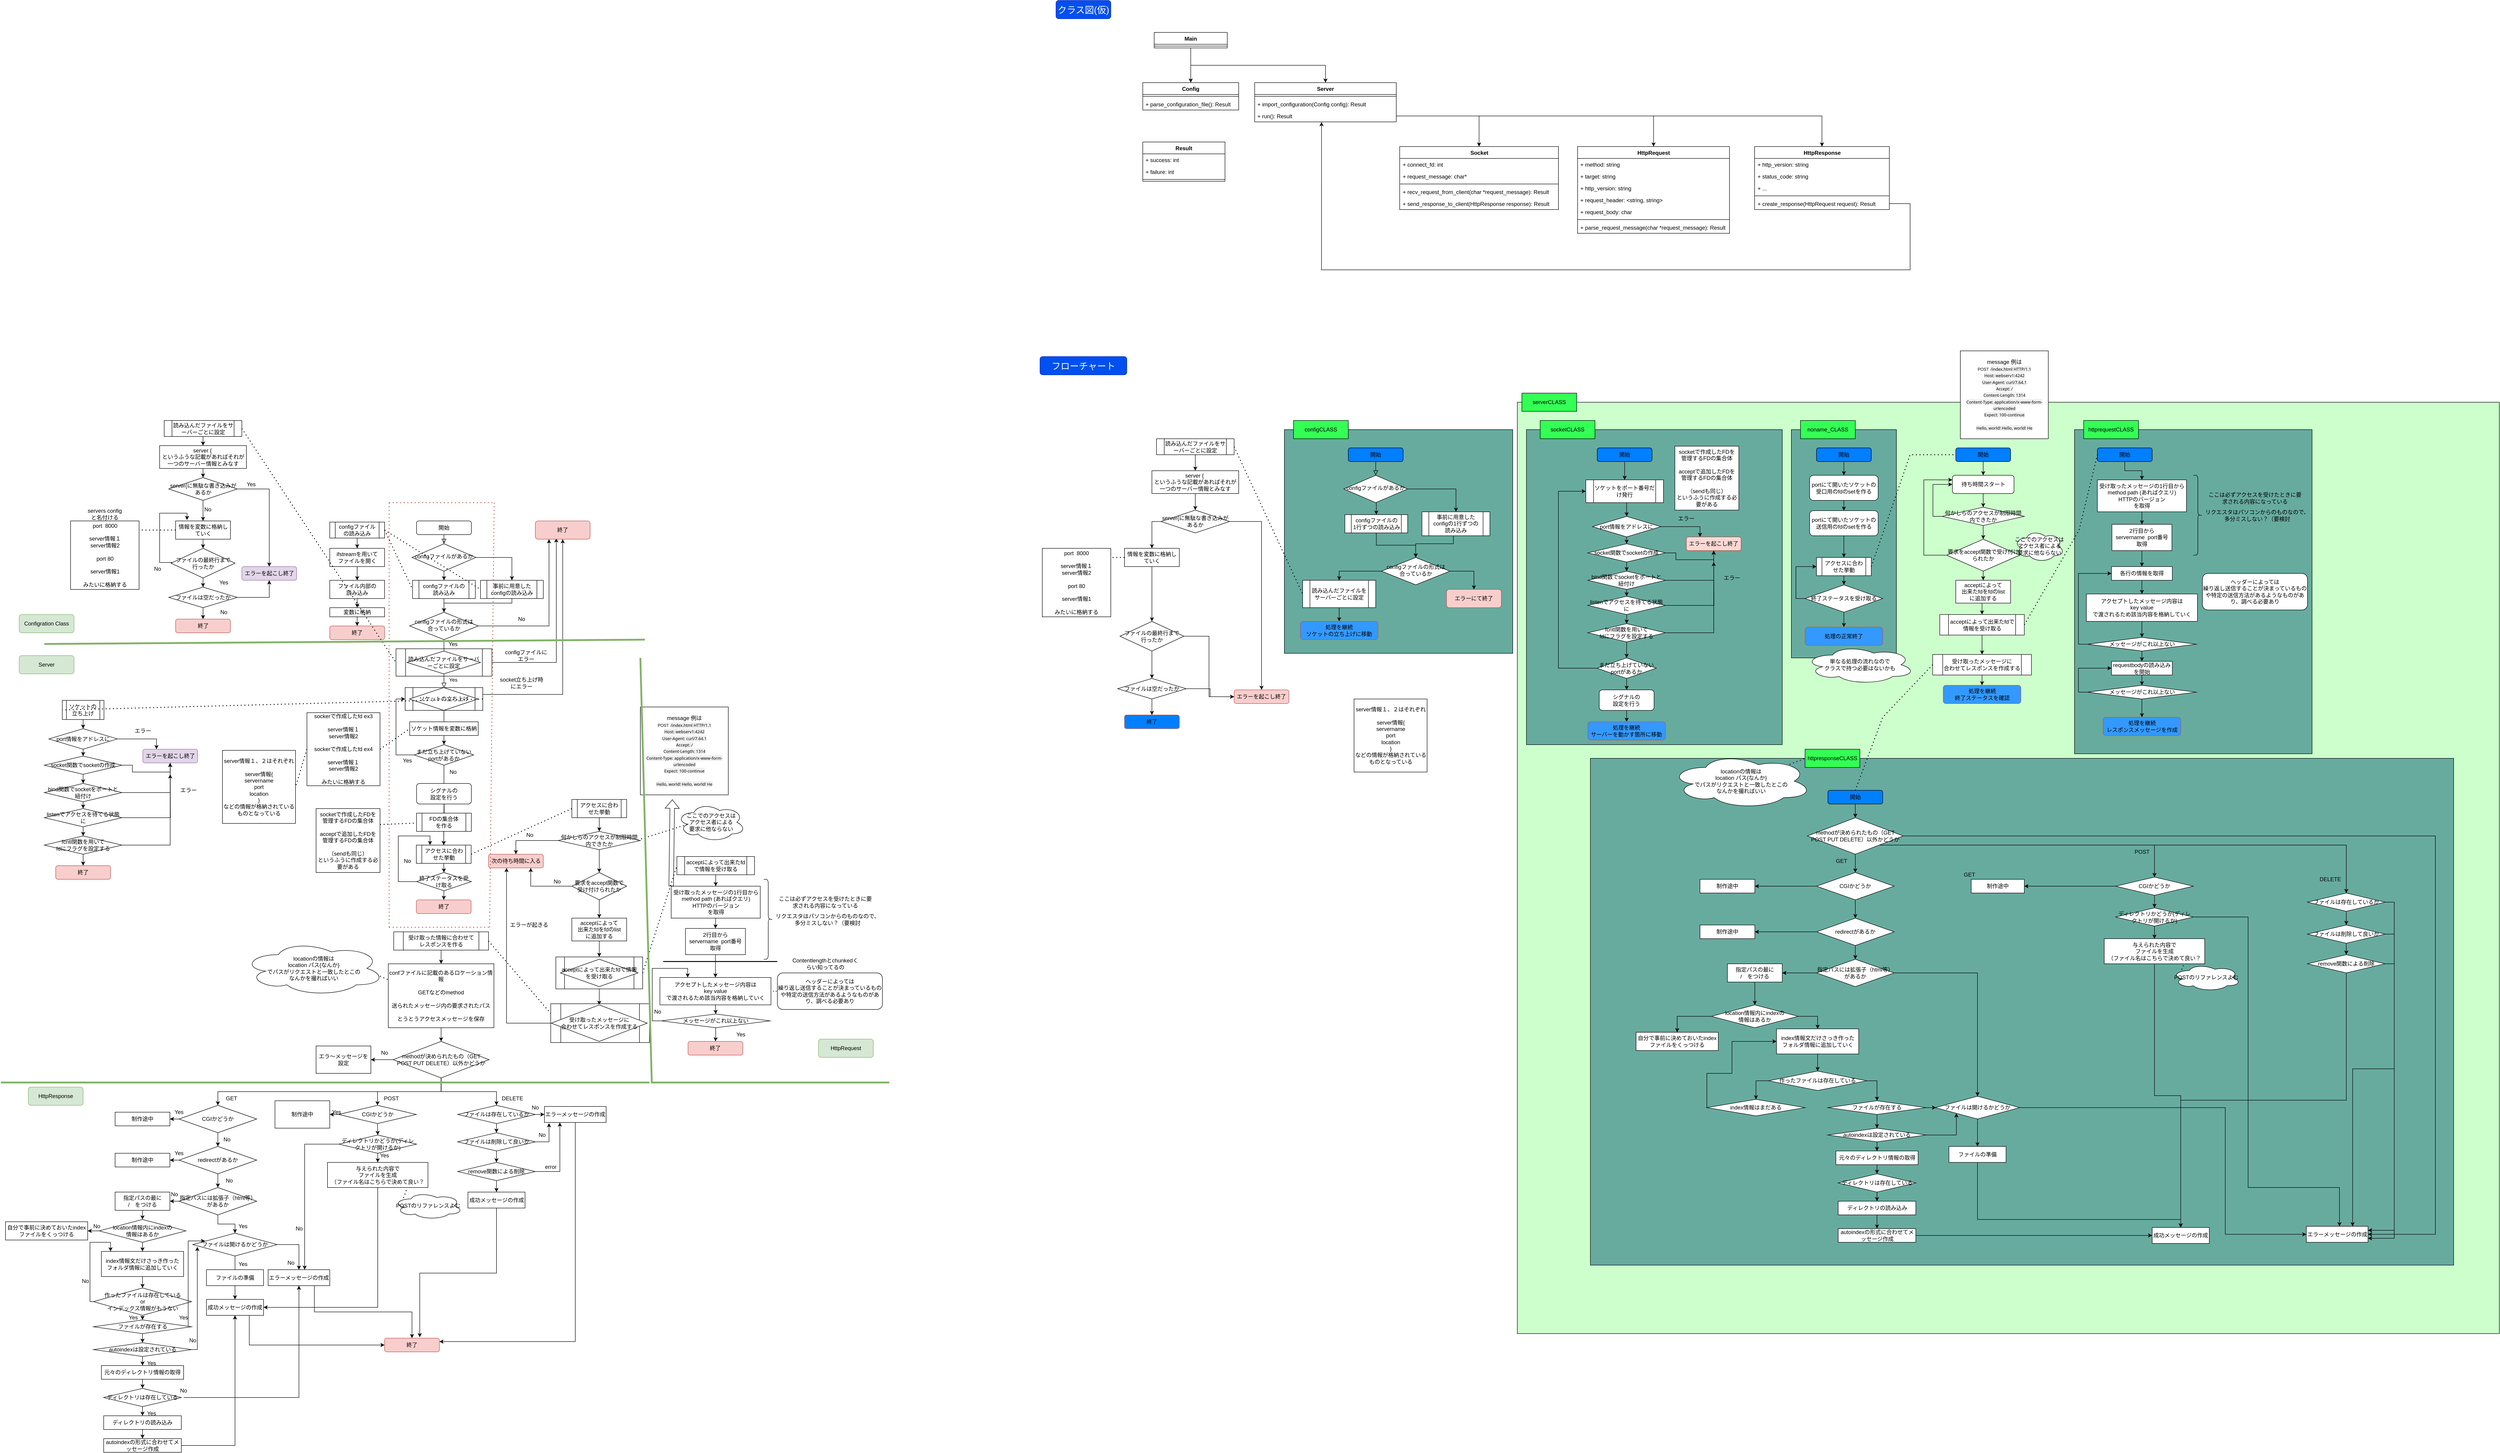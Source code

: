<mxfile version="21.6.8" type="github">
  <diagram name="ページ1" id="8HY6VedauCYr4UUrt4xP">
    <mxGraphModel dx="6492" dy="3982" grid="1" gridSize="10" guides="1" tooltips="1" connect="1" arrows="1" fold="1" page="1" pageScale="1" pageWidth="827" pageHeight="1169" math="0" shadow="0">
      <root>
        <mxCell id="0" />
        <mxCell id="1" parent="0" />
        <mxCell id="chc9OdD4yWV7xc_dcuEu-1" style="edgeStyle=orthogonalEdgeStyle;rounded=0;orthogonalLoop=1;jettySize=auto;html=1;exitX=1;exitY=0.5;exitDx=0;exitDy=0;entryX=0.383;entryY=0.95;entryDx=0;entryDy=0;entryPerimeter=0;" parent="1" source="chc9OdD4yWV7xc_dcuEu-2" target="chc9OdD4yWV7xc_dcuEu-8" edge="1">
          <mxGeometry relative="1" as="geometry" />
        </mxCell>
        <mxCell id="chc9OdD4yWV7xc_dcuEu-2" value="" style="shape=process;whiteSpace=wrap;html=1;backgroundOutline=1;" parent="1" vertex="1">
          <mxGeometry x="5" y="300" width="210" height="60" as="geometry" />
        </mxCell>
        <mxCell id="chc9OdD4yWV7xc_dcuEu-3" value="" style="rounded=0;html=1;jettySize=auto;orthogonalLoop=1;fontSize=11;endArrow=block;endFill=0;endSize=8;strokeWidth=1;shadow=0;labelBackgroundColor=none;edgeStyle=orthogonalEdgeStyle;" parent="1" source="chc9OdD4yWV7xc_dcuEu-4" target="chc9OdD4yWV7xc_dcuEu-7" edge="1">
          <mxGeometry relative="1" as="geometry" />
        </mxCell>
        <mxCell id="chc9OdD4yWV7xc_dcuEu-4" value="開始" style="rounded=1;whiteSpace=wrap;html=1;fontSize=12;glass=0;strokeWidth=1;shadow=0;" parent="1" vertex="1">
          <mxGeometry x="50" y="20" width="120" height="30" as="geometry" />
        </mxCell>
        <mxCell id="chc9OdD4yWV7xc_dcuEu-5" style="edgeStyle=orthogonalEdgeStyle;rounded=0;orthogonalLoop=1;jettySize=auto;html=1;exitX=0.5;exitY=1;exitDx=0;exitDy=0;entryX=0.5;entryY=0;entryDx=0;entryDy=0;" parent="1" source="chc9OdD4yWV7xc_dcuEu-7" target="chc9OdD4yWV7xc_dcuEu-22" edge="1">
          <mxGeometry relative="1" as="geometry" />
        </mxCell>
        <mxCell id="chc9OdD4yWV7xc_dcuEu-6" style="edgeStyle=orthogonalEdgeStyle;rounded=0;orthogonalLoop=1;jettySize=auto;html=1;exitX=1;exitY=0.5;exitDx=0;exitDy=0;" parent="1" source="chc9OdD4yWV7xc_dcuEu-7" target="chc9OdD4yWV7xc_dcuEu-26" edge="1">
          <mxGeometry relative="1" as="geometry" />
        </mxCell>
        <mxCell id="chc9OdD4yWV7xc_dcuEu-7" value="configファイルがあるか" style="rhombus;whiteSpace=wrap;html=1;shadow=0;fontFamily=Helvetica;fontSize=12;align=center;strokeWidth=1;spacing=6;spacingTop=-4;" parent="1" vertex="1">
          <mxGeometry x="40" y="70" width="140" height="60" as="geometry" />
        </mxCell>
        <mxCell id="chc9OdD4yWV7xc_dcuEu-8" value="終了" style="rounded=1;whiteSpace=wrap;html=1;fontSize=12;glass=0;strokeWidth=1;shadow=0;fillColor=#f8cecc;strokeColor=#b85450;" parent="1" vertex="1">
          <mxGeometry x="310" y="20" width="120" height="40" as="geometry" />
        </mxCell>
        <mxCell id="chc9OdD4yWV7xc_dcuEu-9" value="Yes" style="rounded=0;html=1;jettySize=auto;orthogonalLoop=1;fontSize=11;endArrow=block;endFill=0;endSize=8;strokeWidth=1;shadow=0;labelBackgroundColor=none;edgeStyle=orthogonalEdgeStyle;entryX=0.5;entryY=0;entryDx=0;entryDy=0;" parent="1" source="chc9OdD4yWV7xc_dcuEu-11" target="chc9OdD4yWV7xc_dcuEu-14" edge="1">
          <mxGeometry x="0.667" y="20" relative="1" as="geometry">
            <mxPoint as="offset" />
            <mxPoint x="110" y="270" as="targetPoint" />
          </mxGeometry>
        </mxCell>
        <mxCell id="chc9OdD4yWV7xc_dcuEu-10" style="edgeStyle=orthogonalEdgeStyle;rounded=0;orthogonalLoop=1;jettySize=auto;html=1;exitX=1;exitY=0.5;exitDx=0;exitDy=0;entryX=0.25;entryY=1;entryDx=0;entryDy=0;" parent="1" source="chc9OdD4yWV7xc_dcuEu-11" target="chc9OdD4yWV7xc_dcuEu-8" edge="1">
          <mxGeometry relative="1" as="geometry" />
        </mxCell>
        <mxCell id="chc9OdD4yWV7xc_dcuEu-11" value="configファイルの形式は合っているか" style="rhombus;whiteSpace=wrap;html=1;shadow=0;fontFamily=Helvetica;fontSize=12;align=center;strokeWidth=1;spacing=6;spacingTop=-4;" parent="1" vertex="1">
          <mxGeometry x="35" y="220" width="150" height="60" as="geometry" />
        </mxCell>
        <mxCell id="chc9OdD4yWV7xc_dcuEu-12" style="edgeStyle=orthogonalEdgeStyle;rounded=0;orthogonalLoop=1;jettySize=auto;html=1;exitX=0.5;exitY=1;exitDx=0;exitDy=0;entryX=0.5;entryY=0;entryDx=0;entryDy=0;" parent="1" source="chc9OdD4yWV7xc_dcuEu-97" target="chc9OdD4yWV7xc_dcuEu-85" edge="1">
          <mxGeometry relative="1" as="geometry">
            <mxPoint x="110" y="560" as="targetPoint" />
          </mxGeometry>
        </mxCell>
        <mxCell id="chc9OdD4yWV7xc_dcuEu-13" style="edgeStyle=orthogonalEdgeStyle;rounded=0;orthogonalLoop=1;jettySize=auto;html=1;exitX=1;exitY=0.5;exitDx=0;exitDy=0;entryX=0.5;entryY=1;entryDx=0;entryDy=0;" parent="1" source="chc9OdD4yWV7xc_dcuEu-14" target="chc9OdD4yWV7xc_dcuEu-8" edge="1">
          <mxGeometry relative="1" as="geometry">
            <Array as="points">
              <mxPoint x="195" y="400" />
              <mxPoint x="370" y="400" />
            </Array>
          </mxGeometry>
        </mxCell>
        <mxCell id="chc9OdD4yWV7xc_dcuEu-14" value="" style="shape=process;whiteSpace=wrap;html=1;backgroundOutline=1;" parent="1" vertex="1">
          <mxGeometry x="25" y="385" width="170" height="50" as="geometry" />
        </mxCell>
        <mxCell id="chc9OdD4yWV7xc_dcuEu-15" style="edgeStyle=orthogonalEdgeStyle;rounded=0;orthogonalLoop=1;jettySize=auto;html=1;exitX=0.5;exitY=1;exitDx=0;exitDy=0;entryX=0.5;entryY=0;entryDx=0;entryDy=0;" parent="1" source="chc9OdD4yWV7xc_dcuEu-85" target="chc9OdD4yWV7xc_dcuEu-19" edge="1">
          <mxGeometry relative="1" as="geometry">
            <mxPoint x="110" y="500" as="targetPoint" />
            <mxPoint x="110" y="590" as="sourcePoint" />
          </mxGeometry>
        </mxCell>
        <mxCell id="chc9OdD4yWV7xc_dcuEu-16" value="No" style="text;html=1;strokeColor=none;fillColor=none;align=center;verticalAlign=middle;whiteSpace=wrap;rounded=0;" parent="1" vertex="1">
          <mxGeometry y="750" width="60" height="30" as="geometry" />
        </mxCell>
        <mxCell id="chc9OdD4yWV7xc_dcuEu-17" style="edgeStyle=orthogonalEdgeStyle;rounded=0;orthogonalLoop=1;jettySize=auto;html=1;exitX=0;exitY=0.5;exitDx=0;exitDy=0;entryX=0.25;entryY=0;entryDx=0;entryDy=0;" parent="1" source="chc9OdD4yWV7xc_dcuEu-19" target="chc9OdD4yWV7xc_dcuEu-85" edge="1">
          <mxGeometry relative="1" as="geometry">
            <Array as="points">
              <mxPoint x="10" y="810" />
              <mxPoint x="10" y="710" />
              <mxPoint x="80" y="710" />
            </Array>
            <mxPoint x="80" y="560" as="targetPoint" />
          </mxGeometry>
        </mxCell>
        <mxCell id="chc9OdD4yWV7xc_dcuEu-18" style="edgeStyle=orthogonalEdgeStyle;rounded=0;orthogonalLoop=1;jettySize=auto;html=1;exitX=0.5;exitY=1;exitDx=0;exitDy=0;entryX=0.5;entryY=0;entryDx=0;entryDy=0;" parent="1" source="chc9OdD4yWV7xc_dcuEu-19" target="chc9OdD4yWV7xc_dcuEu-20" edge="1">
          <mxGeometry relative="1" as="geometry" />
        </mxCell>
        <mxCell id="chc9OdD4yWV7xc_dcuEu-19" value="終了ステータスを受け取る" style="rhombus;whiteSpace=wrap;html=1;" parent="1" vertex="1">
          <mxGeometry x="50" y="790" width="120" height="40" as="geometry" />
        </mxCell>
        <mxCell id="chc9OdD4yWV7xc_dcuEu-20" value="終了" style="rounded=1;whiteSpace=wrap;html=1;fontSize=12;glass=0;strokeWidth=1;shadow=0;fillColor=#f8cecc;strokeColor=#b85450;" parent="1" vertex="1">
          <mxGeometry x="49.5" y="850" width="120" height="30" as="geometry" />
        </mxCell>
        <mxCell id="chc9OdD4yWV7xc_dcuEu-21" style="edgeStyle=orthogonalEdgeStyle;rounded=0;orthogonalLoop=1;jettySize=auto;html=1;exitX=0.5;exitY=1;exitDx=0;exitDy=0;entryX=0.5;entryY=0;entryDx=0;entryDy=0;" parent="1" source="chc9OdD4yWV7xc_dcuEu-22" target="chc9OdD4yWV7xc_dcuEu-11" edge="1">
          <mxGeometry relative="1" as="geometry" />
        </mxCell>
        <mxCell id="chc9OdD4yWV7xc_dcuEu-22" value="configファイルの&lt;br&gt;読み込み" style="shape=process;whiteSpace=wrap;html=1;backgroundOutline=1;" parent="1" vertex="1">
          <mxGeometry x="41.25" y="150" width="137.5" height="40" as="geometry" />
        </mxCell>
        <mxCell id="chc9OdD4yWV7xc_dcuEu-23" style="edgeStyle=orthogonalEdgeStyle;rounded=0;orthogonalLoop=1;jettySize=auto;html=1;exitX=0.5;exitY=1;exitDx=0;exitDy=0;entryX=0.5;entryY=0;entryDx=0;entryDy=0;" parent="1" source="chc9OdD4yWV7xc_dcuEu-24" target="chc9OdD4yWV7xc_dcuEu-29" edge="1">
          <mxGeometry relative="1" as="geometry" />
        </mxCell>
        <mxCell id="chc9OdD4yWV7xc_dcuEu-24" value="configファイル&lt;br&gt;の読み込み" style="shape=process;whiteSpace=wrap;html=1;backgroundOutline=1;" parent="1" vertex="1">
          <mxGeometry x="-140" y="22.5" width="120" height="35" as="geometry" />
        </mxCell>
        <mxCell id="chc9OdD4yWV7xc_dcuEu-25" style="edgeStyle=orthogonalEdgeStyle;rounded=0;orthogonalLoop=1;jettySize=auto;html=1;exitX=0.5;exitY=1;exitDx=0;exitDy=0;entryX=0.5;entryY=0;entryDx=0;entryDy=0;" parent="1" source="chc9OdD4yWV7xc_dcuEu-26" target="chc9OdD4yWV7xc_dcuEu-11" edge="1">
          <mxGeometry relative="1" as="geometry">
            <Array as="points">
              <mxPoint x="259" y="200" />
              <mxPoint x="110" y="200" />
            </Array>
          </mxGeometry>
        </mxCell>
        <mxCell id="chc9OdD4yWV7xc_dcuEu-26" value="事前に用意した&lt;br&gt;configの読み込み" style="shape=process;whiteSpace=wrap;html=1;backgroundOutline=1;" parent="1" vertex="1">
          <mxGeometry x="190" y="150" width="137.5" height="40" as="geometry" />
        </mxCell>
        <mxCell id="chc9OdD4yWV7xc_dcuEu-27" value="No" style="text;html=1;strokeColor=none;fillColor=none;align=center;verticalAlign=middle;whiteSpace=wrap;rounded=0;" parent="1" vertex="1">
          <mxGeometry x="250" y="220" width="60" height="30" as="geometry" />
        </mxCell>
        <mxCell id="chc9OdD4yWV7xc_dcuEu-28" style="edgeStyle=orthogonalEdgeStyle;rounded=0;orthogonalLoop=1;jettySize=auto;html=1;exitX=0.5;exitY=1;exitDx=0;exitDy=0;entryX=0.5;entryY=0;entryDx=0;entryDy=0;" parent="1" source="chc9OdD4yWV7xc_dcuEu-29" target="chc9OdD4yWV7xc_dcuEu-31" edge="1">
          <mxGeometry relative="1" as="geometry" />
        </mxCell>
        <mxCell id="chc9OdD4yWV7xc_dcuEu-29" value="ifstreamを用いて&lt;br&gt;ファイルを開く" style="rounded=0;whiteSpace=wrap;html=1;" parent="1" vertex="1">
          <mxGeometry x="-140" y="80" width="120" height="40" as="geometry" />
        </mxCell>
        <mxCell id="chc9OdD4yWV7xc_dcuEu-30" style="edgeStyle=orthogonalEdgeStyle;rounded=0;orthogonalLoop=1;jettySize=auto;html=1;exitX=0.5;exitY=1;exitDx=0;exitDy=0;entryX=0.5;entryY=0;entryDx=0;entryDy=0;" parent="1" source="chc9OdD4yWV7xc_dcuEu-31" target="chc9OdD4yWV7xc_dcuEu-33" edge="1">
          <mxGeometry relative="1" as="geometry" />
        </mxCell>
        <mxCell id="chc9OdD4yWV7xc_dcuEu-31" value="ファイル内部の&lt;br&gt;読み込み" style="rounded=0;whiteSpace=wrap;html=1;" parent="1" vertex="1">
          <mxGeometry x="-140" y="150" width="120" height="40" as="geometry" />
        </mxCell>
        <mxCell id="chc9OdD4yWV7xc_dcuEu-32" style="edgeStyle=orthogonalEdgeStyle;rounded=0;orthogonalLoop=1;jettySize=auto;html=1;exitX=0.5;exitY=1;exitDx=0;exitDy=0;entryX=0.5;entryY=0;entryDx=0;entryDy=0;" parent="1" source="chc9OdD4yWV7xc_dcuEu-33" target="chc9OdD4yWV7xc_dcuEu-34" edge="1">
          <mxGeometry relative="1" as="geometry" />
        </mxCell>
        <mxCell id="chc9OdD4yWV7xc_dcuEu-33" value="変数に格納" style="rounded=0;whiteSpace=wrap;html=1;" parent="1" vertex="1">
          <mxGeometry x="-140" y="210" width="120" height="20" as="geometry" />
        </mxCell>
        <mxCell id="chc9OdD4yWV7xc_dcuEu-34" value="終了" style="rounded=1;whiteSpace=wrap;html=1;fillColor=#f8cecc;strokeColor=#b85450;" parent="1" vertex="1">
          <mxGeometry x="-140" y="250" width="120" height="30" as="geometry" />
        </mxCell>
        <mxCell id="chc9OdD4yWV7xc_dcuEu-35" value="読み込んだファイルをサーバーごとに設定" style="rhombus;whiteSpace=wrap;html=1;" parent="1" vertex="1">
          <mxGeometry x="29" y="305" width="161" height="50" as="geometry" />
        </mxCell>
        <mxCell id="chc9OdD4yWV7xc_dcuEu-36" value="configファイルにエラー" style="text;html=1;strokeColor=none;fillColor=none;align=center;verticalAlign=middle;whiteSpace=wrap;rounded=0;" parent="1" vertex="1">
          <mxGeometry x="240" y="300" width="100" height="30" as="geometry" />
        </mxCell>
        <mxCell id="chc9OdD4yWV7xc_dcuEu-37" value="Yes" style="text;html=1;strokeColor=none;fillColor=none;align=center;verticalAlign=middle;whiteSpace=wrap;rounded=0;" parent="1" vertex="1">
          <mxGeometry x="100" y="275" width="60" height="30" as="geometry" />
        </mxCell>
        <mxCell id="chc9OdD4yWV7xc_dcuEu-38" style="edgeStyle=orthogonalEdgeStyle;rounded=0;orthogonalLoop=1;jettySize=auto;html=1;exitX=0.5;exitY=1;exitDx=0;exitDy=0;entryX=0.5;entryY=0;entryDx=0;entryDy=0;" parent="1" source="chc9OdD4yWV7xc_dcuEu-39" target="chc9OdD4yWV7xc_dcuEu-41" edge="1">
          <mxGeometry relative="1" as="geometry" />
        </mxCell>
        <mxCell id="chc9OdD4yWV7xc_dcuEu-39" value="読み込んだファイルをサーバーごとに設定" style="shape=process;whiteSpace=wrap;html=1;backgroundOutline=1;" parent="1" vertex="1">
          <mxGeometry x="-502.5" y="-200" width="170" height="35" as="geometry" />
        </mxCell>
        <mxCell id="chc9OdD4yWV7xc_dcuEu-40" style="edgeStyle=orthogonalEdgeStyle;rounded=0;orthogonalLoop=1;jettySize=auto;html=1;exitX=0.5;exitY=1;exitDx=0;exitDy=0;entryX=0.5;entryY=0;entryDx=0;entryDy=0;" parent="1" source="chc9OdD4yWV7xc_dcuEu-41" target="chc9OdD4yWV7xc_dcuEu-44" edge="1">
          <mxGeometry relative="1" as="geometry" />
        </mxCell>
        <mxCell id="chc9OdD4yWV7xc_dcuEu-41" value="server {&amp;nbsp;&lt;br&gt;というふうな記載があればそれが一つのサーバー情報とみなす" style="rounded=0;whiteSpace=wrap;html=1;" parent="1" vertex="1">
          <mxGeometry x="-512.5" y="-145" width="190" height="50" as="geometry" />
        </mxCell>
        <mxCell id="chc9OdD4yWV7xc_dcuEu-42" style="edgeStyle=orthogonalEdgeStyle;rounded=0;orthogonalLoop=1;jettySize=auto;html=1;exitX=1;exitY=0.5;exitDx=0;exitDy=0;entryX=0.5;entryY=0;entryDx=0;entryDy=0;" parent="1" source="chc9OdD4yWV7xc_dcuEu-44" target="chc9OdD4yWV7xc_dcuEu-45" edge="1">
          <mxGeometry relative="1" as="geometry">
            <mxPoint x="-315.5" y="-30" as="targetPoint" />
          </mxGeometry>
        </mxCell>
        <mxCell id="chc9OdD4yWV7xc_dcuEu-43" style="edgeStyle=orthogonalEdgeStyle;rounded=0;orthogonalLoop=1;jettySize=auto;html=1;exitX=0.5;exitY=1;exitDx=0;exitDy=0;entryX=0.5;entryY=0;entryDx=0;entryDy=0;" parent="1" source="chc9OdD4yWV7xc_dcuEu-44" target="chc9OdD4yWV7xc_dcuEu-47" edge="1">
          <mxGeometry relative="1" as="geometry" />
        </mxCell>
        <mxCell id="chc9OdD4yWV7xc_dcuEu-44" value="server{に無駄な書き込みがあるか" style="rhombus;whiteSpace=wrap;html=1;" parent="1" vertex="1">
          <mxGeometry x="-492.5" y="-75" width="150" height="50" as="geometry" />
        </mxCell>
        <mxCell id="chc9OdD4yWV7xc_dcuEu-45" value="エラーを起こし終了" style="rounded=1;whiteSpace=wrap;html=1;fillColor=#e1d5e7;strokeColor=#9673a6;" parent="1" vertex="1">
          <mxGeometry x="-332.5" y="120" width="120" height="30" as="geometry" />
        </mxCell>
        <mxCell id="chc9OdD4yWV7xc_dcuEu-46" style="edgeStyle=orthogonalEdgeStyle;rounded=0;orthogonalLoop=1;jettySize=auto;html=1;exitX=0.5;exitY=1;exitDx=0;exitDy=0;entryX=0.5;entryY=0;entryDx=0;entryDy=0;" parent="1" source="chc9OdD4yWV7xc_dcuEu-47" target="chc9OdD4yWV7xc_dcuEu-50" edge="1">
          <mxGeometry relative="1" as="geometry" />
        </mxCell>
        <mxCell id="chc9OdD4yWV7xc_dcuEu-47" value="情報を変数に格納していく" style="rounded=0;whiteSpace=wrap;html=1;" parent="1" vertex="1">
          <mxGeometry x="-477.5" y="20" width="120" height="40" as="geometry" />
        </mxCell>
        <mxCell id="chc9OdD4yWV7xc_dcuEu-48" style="edgeStyle=orthogonalEdgeStyle;rounded=0;orthogonalLoop=1;jettySize=auto;html=1;exitX=0;exitY=0.5;exitDx=0;exitDy=0;" parent="1" source="chc9OdD4yWV7xc_dcuEu-50" edge="1">
          <mxGeometry relative="1" as="geometry">
            <mxPoint x="-492.5" y="110" as="sourcePoint" />
            <mxPoint x="-452.5" y="18" as="targetPoint" />
            <Array as="points">
              <mxPoint x="-462.5" y="111" />
              <mxPoint x="-512.5" y="111" />
              <mxPoint x="-512.5" y="3" />
              <mxPoint x="-452.5" y="3" />
            </Array>
          </mxGeometry>
        </mxCell>
        <mxCell id="chc9OdD4yWV7xc_dcuEu-49" style="edgeStyle=orthogonalEdgeStyle;rounded=0;orthogonalLoop=1;jettySize=auto;html=1;exitX=0.5;exitY=1;exitDx=0;exitDy=0;entryX=0.5;entryY=0;entryDx=0;entryDy=0;" parent="1" source="chc9OdD4yWV7xc_dcuEu-50" target="chc9OdD4yWV7xc_dcuEu-54" edge="1">
          <mxGeometry relative="1" as="geometry" />
        </mxCell>
        <mxCell id="chc9OdD4yWV7xc_dcuEu-50" value="ファイルの最終行まで&lt;br&gt;行ったか" style="rhombus;whiteSpace=wrap;html=1;" parent="1" vertex="1">
          <mxGeometry x="-487.5" y="80" width="140" height="65" as="geometry" />
        </mxCell>
        <mxCell id="chc9OdD4yWV7xc_dcuEu-51" value="No" style="text;html=1;strokeColor=none;fillColor=none;align=center;verticalAlign=middle;whiteSpace=wrap;rounded=0;" parent="1" vertex="1">
          <mxGeometry x="-547.5" y="110" width="60" height="30" as="geometry" />
        </mxCell>
        <mxCell id="chc9OdD4yWV7xc_dcuEu-52" style="edgeStyle=orthogonalEdgeStyle;rounded=0;orthogonalLoop=1;jettySize=auto;html=1;exitX=1;exitY=0.5;exitDx=0;exitDy=0;entryX=0.5;entryY=1;entryDx=0;entryDy=0;" parent="1" source="chc9OdD4yWV7xc_dcuEu-54" target="chc9OdD4yWV7xc_dcuEu-45" edge="1">
          <mxGeometry relative="1" as="geometry">
            <mxPoint x="-285.5" as="targetPoint" />
          </mxGeometry>
        </mxCell>
        <mxCell id="chc9OdD4yWV7xc_dcuEu-53" style="edgeStyle=orthogonalEdgeStyle;rounded=0;orthogonalLoop=1;jettySize=auto;html=1;exitX=0.5;exitY=1;exitDx=0;exitDy=0;entryX=0.5;entryY=0;entryDx=0;entryDy=0;" parent="1" source="chc9OdD4yWV7xc_dcuEu-54" target="chc9OdD4yWV7xc_dcuEu-57" edge="1">
          <mxGeometry relative="1" as="geometry" />
        </mxCell>
        <mxCell id="chc9OdD4yWV7xc_dcuEu-54" value="ファイルは空だったか" style="rhombus;whiteSpace=wrap;html=1;" parent="1" vertex="1">
          <mxGeometry x="-492.5" y="165" width="150" height="45" as="geometry" />
        </mxCell>
        <mxCell id="chc9OdD4yWV7xc_dcuEu-55" value="Yes" style="text;html=1;strokeColor=none;fillColor=none;align=center;verticalAlign=middle;whiteSpace=wrap;rounded=0;" parent="1" vertex="1">
          <mxGeometry x="-402.5" y="140" width="60" height="30" as="geometry" />
        </mxCell>
        <mxCell id="chc9OdD4yWV7xc_dcuEu-56" value="Yes" style="text;html=1;strokeColor=none;fillColor=none;align=center;verticalAlign=middle;whiteSpace=wrap;rounded=0;" parent="1" vertex="1">
          <mxGeometry x="-342.5" y="-75" width="60" height="30" as="geometry" />
        </mxCell>
        <mxCell id="chc9OdD4yWV7xc_dcuEu-57" value="終了" style="rounded=1;whiteSpace=wrap;html=1;fillColor=#f8cecc;strokeColor=#b85450;" parent="1" vertex="1">
          <mxGeometry x="-477.5" y="235" width="120" height="30" as="geometry" />
        </mxCell>
        <mxCell id="chc9OdD4yWV7xc_dcuEu-58" value="No" style="text;html=1;strokeColor=none;fillColor=none;align=center;verticalAlign=middle;whiteSpace=wrap;rounded=0;" parent="1" vertex="1">
          <mxGeometry x="-402.5" y="205" width="60" height="30" as="geometry" />
        </mxCell>
        <mxCell id="chc9OdD4yWV7xc_dcuEu-59" value="port &amp;nbsp;8000&lt;br&gt;&lt;br&gt;server情報１&lt;br&gt;server情報2&lt;br&gt;&lt;br&gt;port 80&lt;br&gt;&lt;br&gt;server情報1&lt;br&gt;&lt;br&gt;みたいに格納する" style="whiteSpace=wrap;html=1;aspect=fixed;" parent="1" vertex="1">
          <mxGeometry x="-707.5" y="20" width="150" height="150" as="geometry" />
        </mxCell>
        <mxCell id="chc9OdD4yWV7xc_dcuEu-60" value="" style="endArrow=none;dashed=1;html=1;dashPattern=1 3;strokeWidth=2;rounded=0;entryX=1.027;entryY=0.133;entryDx=0;entryDy=0;exitX=0;exitY=0.5;exitDx=0;exitDy=0;entryPerimeter=0;" parent="1" source="chc9OdD4yWV7xc_dcuEu-47" target="chc9OdD4yWV7xc_dcuEu-59" edge="1">
          <mxGeometry width="50" height="50" relative="1" as="geometry">
            <mxPoint x="-712.5" y="225" as="sourcePoint" />
            <mxPoint x="-567.5" y="90" as="targetPoint" />
          </mxGeometry>
        </mxCell>
        <mxCell id="chc9OdD4yWV7xc_dcuEu-61" value="servers config&lt;br&gt;と名付ける" style="text;html=1;strokeColor=none;fillColor=none;align=center;verticalAlign=middle;whiteSpace=wrap;rounded=0;" parent="1" vertex="1">
          <mxGeometry x="-690" y="-10" width="115" height="30" as="geometry" />
        </mxCell>
        <mxCell id="chc9OdD4yWV7xc_dcuEu-62" value="ソケットの立ち上げ" style="rhombus;whiteSpace=wrap;html=1;" parent="1" vertex="1">
          <mxGeometry x="34.5" y="385" width="150" height="50" as="geometry" />
        </mxCell>
        <mxCell id="chc9OdD4yWV7xc_dcuEu-63" style="edgeStyle=orthogonalEdgeStyle;rounded=0;orthogonalLoop=1;jettySize=auto;html=1;exitX=0.5;exitY=1;exitDx=0;exitDy=0;entryX=0.5;entryY=0;entryDx=0;entryDy=0;" parent="1" source="chc9OdD4yWV7xc_dcuEu-64" target="chc9OdD4yWV7xc_dcuEu-67" edge="1">
          <mxGeometry relative="1" as="geometry" />
        </mxCell>
        <mxCell id="chc9OdD4yWV7xc_dcuEu-64" value="ソケットの立ち上げ" style="shape=process;whiteSpace=wrap;html=1;backgroundOutline=1;" parent="1" vertex="1">
          <mxGeometry x="-725.62" y="413" width="91.25" height="42" as="geometry" />
        </mxCell>
        <mxCell id="chc9OdD4yWV7xc_dcuEu-65" style="edgeStyle=orthogonalEdgeStyle;rounded=0;orthogonalLoop=1;jettySize=auto;html=1;exitX=1;exitY=0.5;exitDx=0;exitDy=0;entryX=0.25;entryY=0;entryDx=0;entryDy=0;" parent="1" source="chc9OdD4yWV7xc_dcuEu-67" target="chc9OdD4yWV7xc_dcuEu-68" edge="1">
          <mxGeometry relative="1" as="geometry">
            <Array as="points">
              <mxPoint x="-519.37" y="498" />
            </Array>
          </mxGeometry>
        </mxCell>
        <mxCell id="chc9OdD4yWV7xc_dcuEu-66" style="edgeStyle=orthogonalEdgeStyle;rounded=0;orthogonalLoop=1;jettySize=auto;html=1;exitX=0.5;exitY=1;exitDx=0;exitDy=0;entryX=0.5;entryY=0;entryDx=0;entryDy=0;" parent="1" source="chc9OdD4yWV7xc_dcuEu-67" target="chc9OdD4yWV7xc_dcuEu-72" edge="1">
          <mxGeometry relative="1" as="geometry" />
        </mxCell>
        <mxCell id="chc9OdD4yWV7xc_dcuEu-67" value="port情報をアドレスに" style="rhombus;whiteSpace=wrap;html=1;" parent="1" vertex="1">
          <mxGeometry x="-754.99" y="475" width="150" height="45" as="geometry" />
        </mxCell>
        <mxCell id="chc9OdD4yWV7xc_dcuEu-68" value="エラーを起こし終了" style="rounded=1;whiteSpace=wrap;html=1;fillColor=#e1d5e7;strokeColor=#9673a6;" parent="1" vertex="1">
          <mxGeometry x="-549.37" y="520" width="120" height="30" as="geometry" />
        </mxCell>
        <mxCell id="chc9OdD4yWV7xc_dcuEu-69" value="エラー" style="text;html=1;strokeColor=none;fillColor=none;align=center;verticalAlign=middle;whiteSpace=wrap;rounded=0;" parent="1" vertex="1">
          <mxGeometry x="-579.37" y="465" width="60" height="30" as="geometry" />
        </mxCell>
        <mxCell id="chc9OdD4yWV7xc_dcuEu-70" style="edgeStyle=orthogonalEdgeStyle;rounded=0;orthogonalLoop=1;jettySize=auto;html=1;exitX=1;exitY=0.5;exitDx=0;exitDy=0;entryX=0.5;entryY=1;entryDx=0;entryDy=0;" parent="1" source="chc9OdD4yWV7xc_dcuEu-72" target="chc9OdD4yWV7xc_dcuEu-68" edge="1">
          <mxGeometry relative="1" as="geometry" />
        </mxCell>
        <mxCell id="chc9OdD4yWV7xc_dcuEu-71" style="edgeStyle=orthogonalEdgeStyle;rounded=0;orthogonalLoop=1;jettySize=auto;html=1;exitX=0.5;exitY=1;exitDx=0;exitDy=0;entryX=0.5;entryY=0;entryDx=0;entryDy=0;" parent="1" source="chc9OdD4yWV7xc_dcuEu-72" target="chc9OdD4yWV7xc_dcuEu-76" edge="1">
          <mxGeometry relative="1" as="geometry" />
        </mxCell>
        <mxCell id="chc9OdD4yWV7xc_dcuEu-72" value="socket関数でsocketの作成" style="rhombus;whiteSpace=wrap;html=1;" parent="1" vertex="1">
          <mxGeometry x="-764.99" y="535" width="170" height="40" as="geometry" />
        </mxCell>
        <mxCell id="chc9OdD4yWV7xc_dcuEu-73" value="エラー" style="text;html=1;strokeColor=none;fillColor=none;align=center;verticalAlign=middle;whiteSpace=wrap;rounded=0;" parent="1" vertex="1">
          <mxGeometry x="-479.37" y="595" width="60" height="30" as="geometry" />
        </mxCell>
        <mxCell id="chc9OdD4yWV7xc_dcuEu-74" style="edgeStyle=orthogonalEdgeStyle;rounded=0;orthogonalLoop=1;jettySize=auto;html=1;exitX=1;exitY=0.5;exitDx=0;exitDy=0;entryX=0.5;entryY=1;entryDx=0;entryDy=0;" parent="1" source="chc9OdD4yWV7xc_dcuEu-76" target="chc9OdD4yWV7xc_dcuEu-68" edge="1">
          <mxGeometry relative="1" as="geometry" />
        </mxCell>
        <mxCell id="chc9OdD4yWV7xc_dcuEu-75" style="edgeStyle=orthogonalEdgeStyle;rounded=0;orthogonalLoop=1;jettySize=auto;html=1;exitX=0.5;exitY=1;exitDx=0;exitDy=0;entryX=0.5;entryY=0;entryDx=0;entryDy=0;" parent="1" source="chc9OdD4yWV7xc_dcuEu-76" target="chc9OdD4yWV7xc_dcuEu-79" edge="1">
          <mxGeometry relative="1" as="geometry" />
        </mxCell>
        <mxCell id="chc9OdD4yWV7xc_dcuEu-76" value="bind関数でsocketをポートと&lt;br&gt;紐付け" style="rhombus;whiteSpace=wrap;html=1;" parent="1" vertex="1">
          <mxGeometry x="-764.99" y="595" width="170" height="40" as="geometry" />
        </mxCell>
        <mxCell id="chc9OdD4yWV7xc_dcuEu-77" style="edgeStyle=orthogonalEdgeStyle;rounded=0;orthogonalLoop=1;jettySize=auto;html=1;exitX=1;exitY=0.5;exitDx=0;exitDy=0;" parent="1" source="chc9OdD4yWV7xc_dcuEu-79" edge="1">
          <mxGeometry relative="1" as="geometry">
            <mxPoint x="-489.37" y="575" as="targetPoint" />
          </mxGeometry>
        </mxCell>
        <mxCell id="chc9OdD4yWV7xc_dcuEu-78" style="edgeStyle=orthogonalEdgeStyle;rounded=0;orthogonalLoop=1;jettySize=auto;html=1;exitX=0.5;exitY=1;exitDx=0;exitDy=0;entryX=0.5;entryY=0;entryDx=0;entryDy=0;" parent="1" source="chc9OdD4yWV7xc_dcuEu-79" target="chc9OdD4yWV7xc_dcuEu-82" edge="1">
          <mxGeometry relative="1" as="geometry" />
        </mxCell>
        <mxCell id="chc9OdD4yWV7xc_dcuEu-79" value="listenでアクセスを待てる状態に" style="rhombus;whiteSpace=wrap;html=1;" parent="1" vertex="1">
          <mxGeometry x="-764.99" y="650" width="170" height="40" as="geometry" />
        </mxCell>
        <mxCell id="chc9OdD4yWV7xc_dcuEu-80" style="edgeStyle=orthogonalEdgeStyle;rounded=0;orthogonalLoop=1;jettySize=auto;html=1;exitX=1;exitY=0.5;exitDx=0;exitDy=0;entryX=0.5;entryY=1;entryDx=0;entryDy=0;" parent="1" source="chc9OdD4yWV7xc_dcuEu-82" target="chc9OdD4yWV7xc_dcuEu-68" edge="1">
          <mxGeometry relative="1" as="geometry" />
        </mxCell>
        <mxCell id="chc9OdD4yWV7xc_dcuEu-81" style="edgeStyle=orthogonalEdgeStyle;rounded=0;orthogonalLoop=1;jettySize=auto;html=1;exitX=0.5;exitY=1;exitDx=0;exitDy=0;entryX=0.5;entryY=0;entryDx=0;entryDy=0;" parent="1" source="chc9OdD4yWV7xc_dcuEu-82" target="chc9OdD4yWV7xc_dcuEu-83" edge="1">
          <mxGeometry relative="1" as="geometry" />
        </mxCell>
        <mxCell id="chc9OdD4yWV7xc_dcuEu-82" value="fcntl関数を用いて&lt;br&gt;fdにフラグを設定する" style="rhombus;whiteSpace=wrap;html=1;" parent="1" vertex="1">
          <mxGeometry x="-764.99" y="710" width="170" height="40" as="geometry" />
        </mxCell>
        <mxCell id="chc9OdD4yWV7xc_dcuEu-83" value="終了" style="rounded=1;whiteSpace=wrap;html=1;fillColor=#f8cecc;strokeColor=#b85450;" parent="1" vertex="1">
          <mxGeometry x="-739.99" y="775" width="120" height="30" as="geometry" />
        </mxCell>
        <mxCell id="chc9OdD4yWV7xc_dcuEu-84" value="" style="edgeStyle=orthogonalEdgeStyle;rounded=0;orthogonalLoop=1;jettySize=auto;html=1;exitX=0.5;exitY=1;exitDx=0;exitDy=0;entryX=0.5;entryY=0;entryDx=0;entryDy=0;" parent="1" target="chc9OdD4yWV7xc_dcuEu-85" edge="1">
          <mxGeometry relative="1" as="geometry">
            <mxPoint x="110" y="650" as="targetPoint" />
            <mxPoint x="110" y="590" as="sourcePoint" />
          </mxGeometry>
        </mxCell>
        <mxCell id="chc9OdD4yWV7xc_dcuEu-85" value="アクセスに合わせた挙動" style="shape=process;whiteSpace=wrap;html=1;backgroundOutline=1;" parent="1" vertex="1">
          <mxGeometry x="49.5" y="730" width="120" height="40" as="geometry" />
        </mxCell>
        <mxCell id="chc9OdD4yWV7xc_dcuEu-86" style="edgeStyle=orthogonalEdgeStyle;rounded=0;orthogonalLoop=1;jettySize=auto;html=1;exitX=0.5;exitY=1;exitDx=0;exitDy=0;entryX=0.5;entryY=0;entryDx=0;entryDy=0;" parent="1" source="chc9OdD4yWV7xc_dcuEu-87" target="chc9OdD4yWV7xc_dcuEu-90" edge="1">
          <mxGeometry relative="1" as="geometry" />
        </mxCell>
        <mxCell id="chc9OdD4yWV7xc_dcuEu-87" value="アクセスに合わせた挙動" style="shape=process;whiteSpace=wrap;html=1;backgroundOutline=1;" parent="1" vertex="1">
          <mxGeometry x="390" y="630" width="120" height="40" as="geometry" />
        </mxCell>
        <mxCell id="chc9OdD4yWV7xc_dcuEu-88" style="edgeStyle=orthogonalEdgeStyle;rounded=0;orthogonalLoop=1;jettySize=auto;html=1;exitX=0;exitY=0.5;exitDx=0;exitDy=0;entryX=0.5;entryY=0;entryDx=0;entryDy=0;" parent="1" source="chc9OdD4yWV7xc_dcuEu-90" target="chc9OdD4yWV7xc_dcuEu-91" edge="1">
          <mxGeometry relative="1" as="geometry" />
        </mxCell>
        <mxCell id="chc9OdD4yWV7xc_dcuEu-89" style="edgeStyle=orthogonalEdgeStyle;rounded=0;orthogonalLoop=1;jettySize=auto;html=1;exitX=0.5;exitY=1;exitDx=0;exitDy=0;entryX=0.5;entryY=0;entryDx=0;entryDy=0;" parent="1" source="chc9OdD4yWV7xc_dcuEu-90" target="chc9OdD4yWV7xc_dcuEu-109" edge="1">
          <mxGeometry relative="1" as="geometry" />
        </mxCell>
        <mxCell id="chc9OdD4yWV7xc_dcuEu-90" value="何かしらのアクセスが制限時間内できたか" style="rhombus;whiteSpace=wrap;html=1;" parent="1" vertex="1">
          <mxGeometry x="360" y="700" width="180" height="40" as="geometry" />
        </mxCell>
        <mxCell id="chc9OdD4yWV7xc_dcuEu-91" value="次の待ち時間に入る" style="rounded=1;whiteSpace=wrap;html=1;fillColor=#f8cecc;strokeColor=#b85450;" parent="1" vertex="1">
          <mxGeometry x="207.5" y="750" width="120" height="30" as="geometry" />
        </mxCell>
        <mxCell id="chc9OdD4yWV7xc_dcuEu-92" value="No" style="text;html=1;strokeColor=none;fillColor=none;align=center;verticalAlign=middle;whiteSpace=wrap;rounded=0;" parent="1" vertex="1">
          <mxGeometry x="267.5" y="692.5" width="60" height="30" as="geometry" />
        </mxCell>
        <mxCell id="chc9OdD4yWV7xc_dcuEu-93" value="FDの集合体&lt;br&gt;を作る" style="shape=process;whiteSpace=wrap;html=1;backgroundOutline=1;" parent="1" vertex="1">
          <mxGeometry x="50" y="660" width="120" height="40" as="geometry" />
        </mxCell>
        <mxCell id="chc9OdD4yWV7xc_dcuEu-94" value="シグナルの&lt;br&gt;設定を行う" style="rounded=1;whiteSpace=wrap;html=1;" parent="1" vertex="1">
          <mxGeometry x="50" y="595" width="120" height="45" as="geometry" />
        </mxCell>
        <mxCell id="chc9OdD4yWV7xc_dcuEu-95" value="" style="edgeStyle=orthogonalEdgeStyle;rounded=0;orthogonalLoop=1;jettySize=auto;html=1;exitX=0.5;exitY=1;exitDx=0;exitDy=0;entryX=0.5;entryY=0;entryDx=0;entryDy=0;" parent="1" source="chc9OdD4yWV7xc_dcuEu-14" target="chc9OdD4yWV7xc_dcuEu-97" edge="1">
          <mxGeometry relative="1" as="geometry">
            <mxPoint x="110" y="730" as="targetPoint" />
            <mxPoint x="110" y="435" as="sourcePoint" />
          </mxGeometry>
        </mxCell>
        <mxCell id="chc9OdD4yWV7xc_dcuEu-96" style="edgeStyle=orthogonalEdgeStyle;rounded=0;orthogonalLoop=1;jettySize=auto;html=1;exitX=0;exitY=0.5;exitDx=0;exitDy=0;entryX=0;entryY=0.5;entryDx=0;entryDy=0;" parent="1" source="chc9OdD4yWV7xc_dcuEu-97" target="chc9OdD4yWV7xc_dcuEu-14" edge="1">
          <mxGeometry relative="1" as="geometry" />
        </mxCell>
        <mxCell id="chc9OdD4yWV7xc_dcuEu-97" value="まだ立ち上げていないportがあるか" style="rhombus;whiteSpace=wrap;html=1;" parent="1" vertex="1">
          <mxGeometry x="45" y="510" width="130" height="45" as="geometry" />
        </mxCell>
        <mxCell id="chc9OdD4yWV7xc_dcuEu-98" value="ソケット情報を変数に格納" style="rounded=0;whiteSpace=wrap;html=1;" parent="1" vertex="1">
          <mxGeometry x="35" y="460" width="150" height="30" as="geometry" />
        </mxCell>
        <mxCell id="chc9OdD4yWV7xc_dcuEu-99" value="Yes" style="text;html=1;strokeColor=none;fillColor=none;align=center;verticalAlign=middle;whiteSpace=wrap;rounded=0;" parent="1" vertex="1">
          <mxGeometry y="530" width="60" height="30" as="geometry" />
        </mxCell>
        <mxCell id="chc9OdD4yWV7xc_dcuEu-100" value="No" style="text;html=1;strokeColor=none;fillColor=none;align=center;verticalAlign=middle;whiteSpace=wrap;rounded=0;" parent="1" vertex="1">
          <mxGeometry x="100" y="555" width="60" height="30" as="geometry" />
        </mxCell>
        <mxCell id="chc9OdD4yWV7xc_dcuEu-101" value="sockerで作成したfd ex3&lt;br&gt;&lt;br&gt;server情報１&lt;br&gt;server情報2&lt;br&gt;&lt;br&gt;sockerで作成したfd ex4&lt;br&gt;&lt;br&gt;server情報１&lt;br style=&quot;border-color: var(--border-color);&quot;&gt;server情報2&lt;br&gt;&lt;br&gt;みたいに格納する" style="whiteSpace=wrap;html=1;aspect=fixed;" parent="1" vertex="1">
          <mxGeometry x="-190" y="440" width="160" height="160" as="geometry" />
        </mxCell>
        <mxCell id="chc9OdD4yWV7xc_dcuEu-102" value="socket立ち上げ時にエラー" style="text;html=1;strokeColor=none;fillColor=none;align=center;verticalAlign=middle;whiteSpace=wrap;rounded=0;" parent="1" vertex="1">
          <mxGeometry x="230" y="360" width="100" height="30" as="geometry" />
        </mxCell>
        <mxCell id="chc9OdD4yWV7xc_dcuEu-103" value="" style="endArrow=none;dashed=1;html=1;dashPattern=1 3;strokeWidth=2;rounded=0;entryX=1;entryY=0.5;entryDx=0;entryDy=0;" parent="1" target="chc9OdD4yWV7xc_dcuEu-104" edge="1">
          <mxGeometry width="50" height="50" relative="1" as="geometry">
            <mxPoint x="-190" y="520" as="sourcePoint" />
            <mxPoint x="410" y="920" as="targetPoint" />
          </mxGeometry>
        </mxCell>
        <mxCell id="chc9OdD4yWV7xc_dcuEu-104" value="server情報１、２はそれぞれ&lt;br&gt;&lt;br&gt;server情報{&lt;br&gt;servername&lt;br&gt;port&lt;br&gt;location&lt;br&gt;}&lt;br&gt;などの情報が格納されているものとなっている" style="whiteSpace=wrap;html=1;aspect=fixed;" parent="1" vertex="1">
          <mxGeometry x="-375" y="522.5" width="160" height="160" as="geometry" />
        </mxCell>
        <mxCell id="chc9OdD4yWV7xc_dcuEu-105" value="ここでのアクセスは&lt;br&gt;アクセス者による&lt;br&gt;要求に他ならない" style="ellipse;shape=cloud;whiteSpace=wrap;html=1;" parent="1" vertex="1">
          <mxGeometry x="620" y="637.5" width="150" height="85" as="geometry" />
        </mxCell>
        <mxCell id="chc9OdD4yWV7xc_dcuEu-106" value="" style="endArrow=none;dashed=1;html=1;dashPattern=1 3;strokeWidth=2;rounded=0;entryX=0.16;entryY=0.55;entryDx=0;entryDy=0;entryPerimeter=0;exitX=0.967;exitY=0.475;exitDx=0;exitDy=0;exitPerimeter=0;" parent="1" source="chc9OdD4yWV7xc_dcuEu-90" target="chc9OdD4yWV7xc_dcuEu-105" edge="1">
          <mxGeometry width="50" height="50" relative="1" as="geometry">
            <mxPoint x="550" y="830" as="sourcePoint" />
            <mxPoint x="600" y="780" as="targetPoint" />
          </mxGeometry>
        </mxCell>
        <mxCell id="chc9OdD4yWV7xc_dcuEu-107" style="edgeStyle=orthogonalEdgeStyle;rounded=0;orthogonalLoop=1;jettySize=auto;html=1;exitX=0;exitY=0.5;exitDx=0;exitDy=0;" parent="1" source="chc9OdD4yWV7xc_dcuEu-109" edge="1">
          <mxGeometry relative="1" as="geometry">
            <mxPoint x="300" y="780" as="targetPoint" />
            <Array as="points">
              <mxPoint x="300" y="820" />
            </Array>
          </mxGeometry>
        </mxCell>
        <mxCell id="chc9OdD4yWV7xc_dcuEu-108" style="edgeStyle=orthogonalEdgeStyle;rounded=0;orthogonalLoop=1;jettySize=auto;html=1;exitX=0.5;exitY=1;exitDx=0;exitDy=0;entryX=0.5;entryY=0;entryDx=0;entryDy=0;" parent="1" source="chc9OdD4yWV7xc_dcuEu-109" target="chc9OdD4yWV7xc_dcuEu-114" edge="1">
          <mxGeometry relative="1" as="geometry" />
        </mxCell>
        <mxCell id="chc9OdD4yWV7xc_dcuEu-109" value="要求をaccept関数で受け付けられたか" style="rhombus;whiteSpace=wrap;html=1;" parent="1" vertex="1">
          <mxGeometry x="390" y="790" width="120" height="60" as="geometry" />
        </mxCell>
        <mxCell id="chc9OdD4yWV7xc_dcuEu-110" value="No" style="text;html=1;strokeColor=none;fillColor=none;align=center;verticalAlign=middle;whiteSpace=wrap;rounded=0;" parent="1" vertex="1">
          <mxGeometry x="327.5" y="795" width="60" height="30" as="geometry" />
        </mxCell>
        <mxCell id="chc9OdD4yWV7xc_dcuEu-111" value="" style="endArrow=none;dashed=1;html=1;dashPattern=1 3;strokeWidth=2;rounded=0;entryX=-0.05;entryY=0.55;entryDx=0;entryDy=0;entryPerimeter=0;exitX=1;exitY=0.25;exitDx=0;exitDy=0;" parent="1" source="chc9OdD4yWV7xc_dcuEu-112" target="chc9OdD4yWV7xc_dcuEu-93" edge="1">
          <mxGeometry width="50" height="50" relative="1" as="geometry">
            <mxPoint x="-57" y="673" as="sourcePoint" />
            <mxPoint x="-40" y="660" as="targetPoint" />
          </mxGeometry>
        </mxCell>
        <mxCell id="chc9OdD4yWV7xc_dcuEu-112" value="socketで作成したFDを&lt;br&gt;管理するFDの集合体&lt;br&gt;&lt;br&gt;acceptで追加したFDを&lt;br style=&quot;border-color: var(--border-color);&quot;&gt;管理するFDの集合体&lt;br&gt;&lt;br&gt;（sendも同じ）&lt;br&gt;というふうに作成する必要がある" style="whiteSpace=wrap;html=1;aspect=fixed;" parent="1" vertex="1">
          <mxGeometry x="-170" y="650" width="140" height="140" as="geometry" />
        </mxCell>
        <mxCell id="chc9OdD4yWV7xc_dcuEu-113" style="edgeStyle=orthogonalEdgeStyle;rounded=0;orthogonalLoop=1;jettySize=auto;html=1;exitX=0.5;exitY=1;exitDx=0;exitDy=0;entryX=0.5;entryY=0;entryDx=0;entryDy=0;" parent="1" source="chc9OdD4yWV7xc_dcuEu-114" target="chc9OdD4yWV7xc_dcuEu-116" edge="1">
          <mxGeometry relative="1" as="geometry" />
        </mxCell>
        <mxCell id="chc9OdD4yWV7xc_dcuEu-114" value="acceptによって&lt;br&gt;出来たfdをfdのlist&lt;br&gt;に追加する" style="rounded=0;whiteSpace=wrap;html=1;" parent="1" vertex="1">
          <mxGeometry x="390" y="890" width="120" height="50" as="geometry" />
        </mxCell>
        <mxCell id="chc9OdD4yWV7xc_dcuEu-115" style="edgeStyle=orthogonalEdgeStyle;rounded=0;orthogonalLoop=1;jettySize=auto;html=1;exitX=0.5;exitY=1;exitDx=0;exitDy=0;" parent="1" source="chc9OdD4yWV7xc_dcuEu-116" target="chc9OdD4yWV7xc_dcuEu-152" edge="1">
          <mxGeometry relative="1" as="geometry" />
        </mxCell>
        <mxCell id="chc9OdD4yWV7xc_dcuEu-116" value="" style="shape=process;whiteSpace=wrap;html=1;backgroundOutline=1;" parent="1" vertex="1">
          <mxGeometry x="355" y="975" width="190" height="70" as="geometry" />
        </mxCell>
        <mxCell id="chc9OdD4yWV7xc_dcuEu-117" value="acceptによって出来たfdで情報を受け取る" style="rhombus;whiteSpace=wrap;html=1;" parent="1" vertex="1">
          <mxGeometry x="365" y="980" width="170" height="60" as="geometry" />
        </mxCell>
        <mxCell id="chc9OdD4yWV7xc_dcuEu-118" value="エラーが起きる" style="text;html=1;strokeColor=none;fillColor=none;align=center;verticalAlign=middle;whiteSpace=wrap;rounded=0;" parent="1" vertex="1">
          <mxGeometry x="248.75" y="890" width="95" height="30" as="geometry" />
        </mxCell>
        <mxCell id="chc9OdD4yWV7xc_dcuEu-119" value="" style="endArrow=none;dashed=1;html=1;dashPattern=1 3;strokeWidth=2;rounded=0;entryX=0;entryY=0.5;entryDx=0;entryDy=0;exitX=1;exitY=0.5;exitDx=0;exitDy=0;" parent="1" source="chc9OdD4yWV7xc_dcuEu-24" target="chc9OdD4yWV7xc_dcuEu-22" edge="1">
          <mxGeometry width="50" height="50" relative="1" as="geometry">
            <mxPoint x="-120" y="400" as="sourcePoint" />
            <mxPoint x="-70" y="350" as="targetPoint" />
          </mxGeometry>
        </mxCell>
        <mxCell id="chc9OdD4yWV7xc_dcuEu-120" value="" style="endArrow=none;dashed=1;html=1;dashPattern=1 3;strokeWidth=2;rounded=0;entryX=0;entryY=0.5;entryDx=0;entryDy=0;" parent="1" target="chc9OdD4yWV7xc_dcuEu-26" edge="1">
          <mxGeometry width="50" height="50" relative="1" as="geometry">
            <mxPoint x="-20" y="40" as="sourcePoint" />
            <mxPoint x="-80" y="330" as="targetPoint" />
          </mxGeometry>
        </mxCell>
        <mxCell id="chc9OdD4yWV7xc_dcuEu-121" value="No" style="text;html=1;strokeColor=none;fillColor=none;align=center;verticalAlign=middle;whiteSpace=wrap;rounded=0;" parent="1" vertex="1">
          <mxGeometry x="-437.5" y="-20" width="60" height="30" as="geometry" />
        </mxCell>
        <mxCell id="chc9OdD4yWV7xc_dcuEu-122" value="" style="endArrow=none;dashed=1;html=1;dashPattern=1 3;strokeWidth=2;rounded=0;entryX=0;entryY=0.5;entryDx=0;entryDy=0;exitX=1;exitY=0.5;exitDx=0;exitDy=0;" parent="1" source="chc9OdD4yWV7xc_dcuEu-39" target="chc9OdD4yWV7xc_dcuEu-2" edge="1">
          <mxGeometry width="50" height="50" relative="1" as="geometry">
            <mxPoint x="-110" y="480" as="sourcePoint" />
            <mxPoint x="-60" y="430" as="targetPoint" />
          </mxGeometry>
        </mxCell>
        <mxCell id="chc9OdD4yWV7xc_dcuEu-123" value="" style="endArrow=none;dashed=1;html=1;dashPattern=1 3;strokeWidth=2;rounded=0;exitX=1;exitY=0.5;exitDx=0;exitDy=0;entryX=0;entryY=0.5;entryDx=0;entryDy=0;" parent="1" source="chc9OdD4yWV7xc_dcuEu-14" target="chc9OdD4yWV7xc_dcuEu-64" edge="1">
          <mxGeometry width="50" height="50" relative="1" as="geometry">
            <mxPoint x="280" y="510" as="sourcePoint" />
            <mxPoint x="330" y="460" as="targetPoint" />
          </mxGeometry>
        </mxCell>
        <mxCell id="chc9OdD4yWV7xc_dcuEu-124" value="" style="endArrow=none;dashed=1;html=1;dashPattern=1 3;strokeWidth=2;rounded=0;exitX=1;exitY=0.5;exitDx=0;exitDy=0;entryX=0;entryY=0.5;entryDx=0;entryDy=0;" parent="1" source="chc9OdD4yWV7xc_dcuEu-101" target="chc9OdD4yWV7xc_dcuEu-98" edge="1">
          <mxGeometry width="50" height="50" relative="1" as="geometry">
            <mxPoint x="-80" y="420" as="sourcePoint" />
            <mxPoint x="-30" y="370" as="targetPoint" />
          </mxGeometry>
        </mxCell>
        <mxCell id="chc9OdD4yWV7xc_dcuEu-125" value="" style="endArrow=none;dashed=1;html=1;dashPattern=1 3;strokeWidth=2;rounded=0;exitX=1;exitY=0.5;exitDx=0;exitDy=0;entryX=0;entryY=0.5;entryDx=0;entryDy=0;" parent="1" source="chc9OdD4yWV7xc_dcuEu-85" target="chc9OdD4yWV7xc_dcuEu-87" edge="1">
          <mxGeometry width="50" height="50" relative="1" as="geometry">
            <mxPoint x="250" y="700" as="sourcePoint" />
            <mxPoint x="300" y="650" as="targetPoint" />
          </mxGeometry>
        </mxCell>
        <mxCell id="chc9OdD4yWV7xc_dcuEu-126" value="" style="endArrow=none;dashed=1;html=1;dashPattern=1 3;strokeWidth=2;rounded=0;exitX=1;exitY=0.5;exitDx=0;exitDy=0;entryX=0;entryY=0.5;entryDx=0;entryDy=0;" parent="1" source="chc9OdD4yWV7xc_dcuEu-116" target="chc9OdD4yWV7xc_dcuEu-128" edge="1">
          <mxGeometry width="50" height="50" relative="1" as="geometry">
            <mxPoint x="580" y="970" as="sourcePoint" />
            <mxPoint x="590" y="820" as="targetPoint" />
          </mxGeometry>
        </mxCell>
        <mxCell id="chc9OdD4yWV7xc_dcuEu-127" style="edgeStyle=orthogonalEdgeStyle;rounded=0;orthogonalLoop=1;jettySize=auto;html=1;exitX=0.5;exitY=1;exitDx=0;exitDy=0;entryX=0.5;entryY=0;entryDx=0;entryDy=0;" parent="1" source="chc9OdD4yWV7xc_dcuEu-128" target="chc9OdD4yWV7xc_dcuEu-130" edge="1">
          <mxGeometry relative="1" as="geometry" />
        </mxCell>
        <mxCell id="chc9OdD4yWV7xc_dcuEu-128" value="acceptによって出来たfdで情報を受け取る" style="shape=process;whiteSpace=wrap;html=1;backgroundOutline=1;" parent="1" vertex="1">
          <mxGeometry x="620" y="755" width="170" height="40" as="geometry" />
        </mxCell>
        <mxCell id="chc9OdD4yWV7xc_dcuEu-129" style="edgeStyle=orthogonalEdgeStyle;rounded=0;orthogonalLoop=1;jettySize=auto;html=1;exitX=0.5;exitY=1;exitDx=0;exitDy=0;entryX=0.5;entryY=0;entryDx=0;entryDy=0;" parent="1" source="chc9OdD4yWV7xc_dcuEu-130" target="chc9OdD4yWV7xc_dcuEu-134" edge="1">
          <mxGeometry relative="1" as="geometry" />
        </mxCell>
        <mxCell id="chc9OdD4yWV7xc_dcuEu-130" value="受け取ったメッセージの1行目から&lt;br&gt;method path (あればクエリ) &lt;br&gt;HTTPのバージョン&lt;br&gt;を取得" style="rounded=0;whiteSpace=wrap;html=1;" parent="1" vertex="1">
          <mxGeometry x="607.5" y="820" width="195" height="70" as="geometry" />
        </mxCell>
        <mxCell id="chc9OdD4yWV7xc_dcuEu-131" value="message 例は&lt;br&gt;&lt;font style=&quot;font-size: 9px;&quot;&gt;POST&lt;/font&gt; &lt;font style=&quot;font-size: 9px;&quot;&gt;&lt;span style=&quot;margin: 0px; padding: 0px; border: 0px; font-family: &amp;quot;gg sans&amp;quot;, &amp;quot;Hiragino Sans&amp;quot;, &amp;quot;ヒラギノ角ゴ  ProN W3&amp;quot;, &amp;quot;Hiragino Kaku Gothic ProN&amp;quot;, メイリオ, Meiryo, Osaka, &amp;quot;MS PGothic&amp;quot;, &amp;quot;Noto Sans&amp;quot;, &amp;quot;Helvetica Neue&amp;quot;, Helvetica, Arial, sans-serif; vertical-align: baseline; outline: 0px; font-variant-ligatures: normal; orphans: 2; text-align: left; widows: 2; background-color: rgba(2, 2, 2, 0.06); text-decoration-thickness: initial;&quot;&gt;/index&lt;/span&gt;&lt;span style=&quot;margin: 0px; padding: 0px; border: 0px; font-family: &amp;quot;gg sans&amp;quot;, &amp;quot;Hiragino Sans&amp;quot;, &amp;quot;ヒラギノ角ゴ  ProN W3&amp;quot;, &amp;quot;Hiragino Kaku Gothic ProN&amp;quot;, メイリオ, Meiryo, Osaka, &amp;quot;MS PGothic&amp;quot;, &amp;quot;Noto Sans&amp;quot;, &amp;quot;Helvetica Neue&amp;quot;, Helvetica, Arial, sans-serif; vertical-align: baseline; outline: 0px; font-variant-ligatures: normal; orphans: 2; text-align: left; widows: 2; background-color: rgba(2, 2, 2, 0.06); text-decoration-thickness: initial;&quot;&gt;.html HTTP&lt;/span&gt;&lt;span style=&quot;margin: 0px; padding: 0px; border: 0px; font-family: &amp;quot;gg sans&amp;quot;, &amp;quot;Hiragino Sans&amp;quot;, &amp;quot;ヒラギノ角ゴ  ProN W3&amp;quot;, &amp;quot;Hiragino Kaku Gothic ProN&amp;quot;, メイリオ, Meiryo, Osaka, &amp;quot;MS PGothic&amp;quot;, &amp;quot;Noto Sans&amp;quot;, &amp;quot;Helvetica Neue&amp;quot;, Helvetica, Arial, sans-serif; vertical-align: baseline; outline: 0px; font-variant-ligatures: normal; orphans: 2; text-align: left; widows: 2; background-color: rgba(2, 2, 2, 0.06); text-decoration-thickness: initial;&quot;&gt;/&lt;/span&gt;&lt;span style=&quot;margin: 0px; padding: 0px; border: 0px; font-family: &amp;quot;gg sans&amp;quot;, &amp;quot;Hiragino Sans&amp;quot;, &amp;quot;ヒラギノ角ゴ  ProN W3&amp;quot;, &amp;quot;Hiragino Kaku Gothic ProN&amp;quot;, メイリオ, Meiryo, Osaka, &amp;quot;MS PGothic&amp;quot;, &amp;quot;Noto Sans&amp;quot;, &amp;quot;Helvetica Neue&amp;quot;, Helvetica, Arial, sans-serif; vertical-align: baseline; outline: 0px; font-variant-ligatures: normal; orphans: 2; text-align: left; widows: 2; background-color: rgba(2, 2, 2, 0.06); text-decoration-thickness: initial;&quot;&gt;1&lt;/span&gt;&lt;span style=&quot;margin: 0px; padding: 0px; border: 0px; font-family: &amp;quot;gg sans&amp;quot;, &amp;quot;Hiragino Sans&amp;quot;, &amp;quot;ヒラギノ角ゴ  ProN W3&amp;quot;, &amp;quot;Hiragino Kaku Gothic ProN&amp;quot;, メイリオ, Meiryo, Osaka, &amp;quot;MS PGothic&amp;quot;, &amp;quot;Noto Sans&amp;quot;, &amp;quot;Helvetica Neue&amp;quot;, Helvetica, Arial, sans-serif; vertical-align: baseline; outline: 0px; font-variant-ligatures: normal; orphans: 2; text-align: left; widows: 2; background-color: rgba(2, 2, 2, 0.06); text-decoration-thickness: initial;&quot;&gt;.1&lt;br&gt;Host&lt;/span&gt;&lt;span style=&quot;margin: 0px; padding: 0px; border: 0px; font-family: &amp;quot;gg sans&amp;quot;, &amp;quot;Hiragino Sans&amp;quot;, &amp;quot;ヒラギノ角ゴ  ProN W3&amp;quot;, &amp;quot;Hiragino Kaku Gothic ProN&amp;quot;, メイリオ, Meiryo, Osaka, &amp;quot;MS PGothic&amp;quot;, &amp;quot;Noto Sans&amp;quot;, &amp;quot;Helvetica Neue&amp;quot;, Helvetica, Arial, sans-serif; vertical-align: baseline; outline: 0px; font-variant-ligatures: normal; orphans: 2; text-align: left; widows: 2; background-color: rgba(2, 2, 2, 0.06); text-decoration-thickness: initial;&quot;&gt;: &lt;/span&gt;&lt;span style=&quot;margin: 0px; padding: 0px; border: 0px; font-family: &amp;quot;gg sans&amp;quot;, &amp;quot;Hiragino Sans&amp;quot;, &amp;quot;ヒラギノ角ゴ  ProN W3&amp;quot;, &amp;quot;Hiragino Kaku Gothic ProN&amp;quot;, メイリオ, Meiryo, Osaka, &amp;quot;MS PGothic&amp;quot;, &amp;quot;Noto Sans&amp;quot;, &amp;quot;Helvetica Neue&amp;quot;, Helvetica, Arial, sans-serif; vertical-align: baseline; outline: 0px; font-variant-ligatures: normal; orphans: 2; text-align: left; widows: 2; background-color: rgba(2, 2, 2, 0.06); text-decoration-thickness: initial;&quot;&gt;w&lt;/span&gt;&lt;span style=&quot;margin: 0px; padding: 0px; border: 0px; font-family: &amp;quot;gg sans&amp;quot;, &amp;quot;Hiragino Sans&amp;quot;, &amp;quot;ヒラギノ角ゴ  ProN W3&amp;quot;, &amp;quot;Hiragino Kaku Gothic ProN&amp;quot;, メイリオ, Meiryo, Osaka, &amp;quot;MS PGothic&amp;quot;, &amp;quot;Noto Sans&amp;quot;, &amp;quot;Helvetica Neue&amp;quot;, Helvetica, Arial, sans-serif; vertical-align: baseline; outline: 0px; font-variant-ligatures: normal; orphans: 2; text-align: left; widows: 2; background-color: rgba(2, 2, 2, 0.06); text-decoration-thickness: initial;&quot;&gt;e&lt;/span&gt;&lt;span style=&quot;margin: 0px; padding: 0px; border: 0px; font-family: &amp;quot;gg sans&amp;quot;, &amp;quot;Hiragino Sans&amp;quot;, &amp;quot;ヒラギノ角ゴ  ProN W3&amp;quot;, &amp;quot;Hiragino Kaku Gothic ProN&amp;quot;, メイリオ, Meiryo, Osaka, &amp;quot;MS PGothic&amp;quot;, &amp;quot;Noto Sans&amp;quot;, &amp;quot;Helvetica Neue&amp;quot;, Helvetica, Arial, sans-serif; vertical-align: baseline; outline: 0px; font-variant-ligatures: normal; orphans: 2; text-align: left; widows: 2; background-color: rgba(2, 2, 2, 0.06); text-decoration-thickness: initial;&quot;&gt;b&lt;/span&gt;&lt;span style=&quot;margin: 0px; padding: 0px; border: 0px; font-family: &amp;quot;gg sans&amp;quot;, &amp;quot;Hiragino Sans&amp;quot;, &amp;quot;ヒラギノ角ゴ  ProN W3&amp;quot;, &amp;quot;Hiragino Kaku Gothic ProN&amp;quot;, メイリオ, Meiryo, Osaka, &amp;quot;MS PGothic&amp;quot;, &amp;quot;Noto Sans&amp;quot;, &amp;quot;Helvetica Neue&amp;quot;, Helvetica, Arial, sans-serif; vertical-align: baseline; outline: 0px; font-variant-ligatures: normal; orphans: 2; text-align: left; widows: 2; background-color: rgba(2, 2, 2, 0.06); text-decoration-thickness: initial;&quot;&gt;s&lt;/span&gt;&lt;span style=&quot;margin: 0px; padding: 0px; border: 0px; font-family: &amp;quot;gg sans&amp;quot;, &amp;quot;Hiragino Sans&amp;quot;, &amp;quot;ヒラギノ角ゴ  ProN W3&amp;quot;, &amp;quot;Hiragino Kaku Gothic ProN&amp;quot;, メイリオ, Meiryo, Osaka, &amp;quot;MS PGothic&amp;quot;, &amp;quot;Noto Sans&amp;quot;, &amp;quot;Helvetica Neue&amp;quot;, Helvetica, Arial, sans-serif; vertical-align: baseline; outline: 0px; font-variant-ligatures: normal; orphans: 2; text-align: left; widows: 2; background-color: rgba(2, 2, 2, 0.06); text-decoration-thickness: initial;&quot;&gt;e&lt;/span&gt;&lt;span style=&quot;margin: 0px; padding: 0px; border: 0px; font-family: &amp;quot;gg sans&amp;quot;, &amp;quot;Hiragino Sans&amp;quot;, &amp;quot;ヒラギノ角ゴ  ProN W3&amp;quot;, &amp;quot;Hiragino Kaku Gothic ProN&amp;quot;, メイリオ, Meiryo, Osaka, &amp;quot;MS PGothic&amp;quot;, &amp;quot;Noto Sans&amp;quot;, &amp;quot;Helvetica Neue&amp;quot;, Helvetica, Arial, sans-serif; vertical-align: baseline; outline: 0px; font-variant-ligatures: normal; orphans: 2; text-align: left; widows: 2; background-color: rgba(2, 2, 2, 0.06); text-decoration-thickness: initial;&quot;&gt;r&lt;/span&gt;&lt;span style=&quot;margin: 0px; padding: 0px; border: 0px; font-family: &amp;quot;gg sans&amp;quot;, &amp;quot;Hiragino Sans&amp;quot;, &amp;quot;ヒラギノ角ゴ  ProN W3&amp;quot;, &amp;quot;Hiragino Kaku Gothic ProN&amp;quot;, メイリオ, Meiryo, Osaka, &amp;quot;MS PGothic&amp;quot;, &amp;quot;Noto Sans&amp;quot;, &amp;quot;Helvetica Neue&amp;quot;, Helvetica, Arial, sans-serif; vertical-align: baseline; outline: 0px; font-variant-ligatures: normal; orphans: 2; text-align: left; widows: 2; background-color: rgba(2, 2, 2, 0.06); text-decoration-thickness: initial;&quot;&gt;v&lt;/span&gt;&lt;span style=&quot;margin: 0px; padding: 0px; border: 0px; font-family: &amp;quot;gg sans&amp;quot;, &amp;quot;Hiragino Sans&amp;quot;, &amp;quot;ヒラギノ角ゴ  ProN W3&amp;quot;, &amp;quot;Hiragino Kaku Gothic ProN&amp;quot;, メイリオ, Meiryo, Osaka, &amp;quot;MS PGothic&amp;quot;, &amp;quot;Noto Sans&amp;quot;, &amp;quot;Helvetica Neue&amp;quot;, Helvetica, Arial, sans-serif; vertical-align: baseline; outline: 0px; font-variant-ligatures: normal; orphans: 2; text-align: left; widows: 2; background-color: rgba(2, 2, 2, 0.06); text-decoration-thickness: initial;&quot;&gt;1&lt;/span&gt;&lt;span style=&quot;margin: 0px; padding: 0px; border: 0px; font-family: &amp;quot;gg sans&amp;quot;, &amp;quot;Hiragino Sans&amp;quot;, &amp;quot;ヒラギノ角ゴ  ProN W3&amp;quot;, &amp;quot;Hiragino Kaku Gothic ProN&amp;quot;, メイリオ, Meiryo, Osaka, &amp;quot;MS PGothic&amp;quot;, &amp;quot;Noto Sans&amp;quot;, &amp;quot;Helvetica Neue&amp;quot;, Helvetica, Arial, sans-serif; vertical-align: baseline; outline: 0px; font-variant-ligatures: normal; orphans: 2; text-align: left; widows: 2; background-color: rgba(2, 2, 2, 0.06); text-decoration-thickness: initial;&quot;&gt;:4242&lt;br&gt;User&lt;/span&gt;&lt;span style=&quot;margin: 0px; padding: 0px; border: 0px; font-family: &amp;quot;gg sans&amp;quot;, &amp;quot;Hiragino Sans&amp;quot;, &amp;quot;ヒラギノ角ゴ  ProN W3&amp;quot;, &amp;quot;Hiragino Kaku Gothic ProN&amp;quot;, メイリオ, Meiryo, Osaka, &amp;quot;MS PGothic&amp;quot;, &amp;quot;Noto Sans&amp;quot;, &amp;quot;Helvetica Neue&amp;quot;, Helvetica, Arial, sans-serif; vertical-align: baseline; outline: 0px; font-variant-ligatures: normal; orphans: 2; text-align: left; widows: 2; background-color: rgba(2, 2, 2, 0.06); text-decoration-thickness: initial;&quot;&gt;-Agent&lt;/span&gt;&lt;span style=&quot;margin: 0px; padding: 0px; border: 0px; font-family: &amp;quot;gg sans&amp;quot;, &amp;quot;Hiragino Sans&amp;quot;, &amp;quot;ヒラギノ角ゴ  ProN W3&amp;quot;, &amp;quot;Hiragino Kaku Gothic ProN&amp;quot;, メイリオ, Meiryo, Osaka, &amp;quot;MS PGothic&amp;quot;, &amp;quot;Noto Sans&amp;quot;, &amp;quot;Helvetica Neue&amp;quot;, Helvetica, Arial, sans-serif; vertical-align: baseline; outline: 0px; font-variant-ligatures: normal; orphans: 2; text-align: left; widows: 2; background-color: rgba(2, 2, 2, 0.06); text-decoration-thickness: initial;&quot;&gt;: curl&lt;/span&gt;&lt;span style=&quot;margin: 0px; padding: 0px; border: 0px; font-family: &amp;quot;gg sans&amp;quot;, &amp;quot;Hiragino Sans&amp;quot;, &amp;quot;ヒラギノ角ゴ  ProN W3&amp;quot;, &amp;quot;Hiragino Kaku Gothic ProN&amp;quot;, メイリオ, Meiryo, Osaka, &amp;quot;MS PGothic&amp;quot;, &amp;quot;Noto Sans&amp;quot;, &amp;quot;Helvetica Neue&amp;quot;, Helvetica, Arial, sans-serif; vertical-align: baseline; outline: 0px; font-variant-ligatures: normal; orphans: 2; text-align: left; widows: 2; background-color: rgba(2, 2, 2, 0.06); text-decoration-thickness: initial;&quot;&gt;/&lt;/span&gt;&lt;span style=&quot;margin: 0px; padding: 0px; border: 0px; font-family: &amp;quot;gg sans&amp;quot;, &amp;quot;Hiragino Sans&amp;quot;, &amp;quot;ヒラギノ角ゴ  ProN W3&amp;quot;, &amp;quot;Hiragino Kaku Gothic ProN&amp;quot;, メイリオ, Meiryo, Osaka, &amp;quot;MS PGothic&amp;quot;, &amp;quot;Noto Sans&amp;quot;, &amp;quot;Helvetica Neue&amp;quot;, Helvetica, Arial, sans-serif; vertical-align: baseline; outline: 0px; font-variant-ligatures: normal; orphans: 2; text-align: left; widows: 2; background-color: rgba(2, 2, 2, 0.06); text-decoration-thickness: initial;&quot;&gt;7&lt;/span&gt;&lt;span style=&quot;margin: 0px; padding: 0px; border: 0px; font-family: &amp;quot;gg sans&amp;quot;, &amp;quot;Hiragino Sans&amp;quot;, &amp;quot;ヒラギノ角ゴ  ProN W3&amp;quot;, &amp;quot;Hiragino Kaku Gothic ProN&amp;quot;, メイリオ, Meiryo, Osaka, &amp;quot;MS PGothic&amp;quot;, &amp;quot;Noto Sans&amp;quot;, &amp;quot;Helvetica Neue&amp;quot;, Helvetica, Arial, sans-serif; vertical-align: baseline; outline: 0px; font-variant-ligatures: normal; orphans: 2; text-align: left; widows: 2; background-color: rgba(2, 2, 2, 0.06); text-decoration-thickness: initial;&quot;&gt;.&lt;/span&gt;&lt;span style=&quot;margin: 0px; padding: 0px; border: 0px; font-family: &amp;quot;gg sans&amp;quot;, &amp;quot;Hiragino Sans&amp;quot;, &amp;quot;ヒラギノ角ゴ  ProN W3&amp;quot;, &amp;quot;Hiragino Kaku Gothic ProN&amp;quot;, メイリオ, Meiryo, Osaka, &amp;quot;MS PGothic&amp;quot;, &amp;quot;Noto Sans&amp;quot;, &amp;quot;Helvetica Neue&amp;quot;, Helvetica, Arial, sans-serif; vertical-align: baseline; outline: 0px; font-variant-ligatures: normal; orphans: 2; text-align: left; widows: 2; background-color: rgba(2, 2, 2, 0.06); text-decoration-thickness: initial;&quot;&gt;6&lt;/span&gt;&lt;span style=&quot;margin: 0px; padding: 0px; border: 0px; font-family: &amp;quot;gg sans&amp;quot;, &amp;quot;Hiragino Sans&amp;quot;, &amp;quot;ヒラギノ角ゴ  ProN W3&amp;quot;, &amp;quot;Hiragino Kaku Gothic ProN&amp;quot;, メイリオ, Meiryo, Osaka, &amp;quot;MS PGothic&amp;quot;, &amp;quot;Noto Sans&amp;quot;, &amp;quot;Helvetica Neue&amp;quot;, Helvetica, Arial, sans-serif; vertical-align: baseline; outline: 0px; font-variant-ligatures: normal; orphans: 2; text-align: left; widows: 2; background-color: rgba(2, 2, 2, 0.06); text-decoration-thickness: initial;&quot;&gt;4&lt;/span&gt;&lt;span style=&quot;margin: 0px; padding: 0px; border: 0px; font-family: &amp;quot;gg sans&amp;quot;, &amp;quot;Hiragino Sans&amp;quot;, &amp;quot;ヒラギノ角ゴ  ProN W3&amp;quot;, &amp;quot;Hiragino Kaku Gothic ProN&amp;quot;, メイリオ, Meiryo, Osaka, &amp;quot;MS PGothic&amp;quot;, &amp;quot;Noto Sans&amp;quot;, &amp;quot;Helvetica Neue&amp;quot;, Helvetica, Arial, sans-serif; vertical-align: baseline; outline: 0px; font-variant-ligatures: normal; orphans: 2; text-align: left; widows: 2; background-color: rgba(2, 2, 2, 0.06); text-decoration-thickness: initial;&quot;&gt;.1&lt;br&gt;Accept&lt;/span&gt;&lt;span style=&quot;margin: 0px; padding: 0px; border: 0px; font-family: &amp;quot;gg sans&amp;quot;, &amp;quot;Hiragino Sans&amp;quot;, &amp;quot;ヒラギノ角ゴ  ProN W3&amp;quot;, &amp;quot;Hiragino Kaku Gothic ProN&amp;quot;, メイリオ, Meiryo, Osaka, &amp;quot;MS PGothic&amp;quot;, &amp;quot;Noto Sans&amp;quot;, &amp;quot;Helvetica Neue&amp;quot;, Helvetica, Arial, sans-serif; vertical-align: baseline; outline: 0px; font-variant-ligatures: normal; orphans: 2; text-align: left; widows: 2; background-color: rgba(2, 2, 2, 0.06); text-decoration-thickness: initial;&quot;&gt;: &lt;/span&gt;&lt;span style=&quot;margin: 0px; padding: 0px; border: 0px; font-style: italic; font-family: &amp;quot;gg sans&amp;quot;, &amp;quot;Hiragino Sans&amp;quot;, &amp;quot;ヒラギノ角ゴ  ProN W3&amp;quot;, &amp;quot;Hiragino Kaku Gothic ProN&amp;quot;, メイリオ, Meiryo, Osaka, &amp;quot;MS PGothic&amp;quot;, &amp;quot;Noto Sans&amp;quot;, &amp;quot;Helvetica Neue&amp;quot;, Helvetica, Arial, sans-serif; vertical-align: baseline; font-variant-ligatures: normal; orphans: 2; text-align: left; widows: 2; background-color: rgba(2, 2, 2, 0.06); text-decoration-thickness: initial;&quot;&gt;&lt;span style=&quot;margin: 0px; padding: 0px; border: 0px; font-style: inherit; font-family: inherit; vertical-align: baseline; outline: 0px;&quot;&gt;/&lt;/span&gt;&lt;/span&gt;&lt;span style=&quot;margin: 0px; padding: 0px; border: 0px; font-family: &amp;quot;gg sans&amp;quot;, &amp;quot;Hiragino Sans&amp;quot;, &amp;quot;ヒラギノ角ゴ  ProN W3&amp;quot;, &amp;quot;Hiragino Kaku Gothic ProN&amp;quot;, メイリオ, Meiryo, Osaka, &amp;quot;MS PGothic&amp;quot;, &amp;quot;Noto Sans&amp;quot;, &amp;quot;Helvetica Neue&amp;quot;, Helvetica, Arial, sans-serif; vertical-align: baseline; outline: 0px; font-variant-ligatures: normal; orphans: 2; text-align: left; widows: 2; background-color: rgba(2, 2, 2, 0.06); text-decoration-thickness: initial;&quot;&gt;&lt;br&gt;Content&lt;/span&gt;&lt;span style=&quot;margin: 0px; padding: 0px; border: 0px; font-family: &amp;quot;gg sans&amp;quot;, &amp;quot;Hiragino Sans&amp;quot;, &amp;quot;ヒラギノ角ゴ  ProN W3&amp;quot;, &amp;quot;Hiragino Kaku Gothic ProN&amp;quot;, メイリオ, Meiryo, Osaka, &amp;quot;MS PGothic&amp;quot;, &amp;quot;Noto Sans&amp;quot;, &amp;quot;Helvetica Neue&amp;quot;, Helvetica, Arial, sans-serif; vertical-align: baseline; outline: 0px; font-variant-ligatures: normal; orphans: 2; text-align: left; widows: 2; background-color: rgba(2, 2, 2, 0.06); text-decoration-thickness: initial;&quot;&gt;-Length&lt;/span&gt;&lt;span style=&quot;margin: 0px; padding: 0px; border: 0px; font-family: &amp;quot;gg sans&amp;quot;, &amp;quot;Hiragino Sans&amp;quot;, &amp;quot;ヒラギノ角ゴ  ProN W3&amp;quot;, &amp;quot;Hiragino Kaku Gothic ProN&amp;quot;, メイリオ, Meiryo, Osaka, &amp;quot;MS PGothic&amp;quot;, &amp;quot;Noto Sans&amp;quot;, &amp;quot;Helvetica Neue&amp;quot;, Helvetica, Arial, sans-serif; vertical-align: baseline; outline: 0px; font-variant-ligatures: normal; orphans: 2; text-align: left; widows: 2; background-color: rgba(2, 2, 2, 0.06); text-decoration-thickness: initial;&quot;&gt;: 1314&lt;br&gt;Content&lt;/span&gt;&lt;span style=&quot;margin: 0px; padding: 0px; border: 0px; font-family: &amp;quot;gg sans&amp;quot;, &amp;quot;Hiragino Sans&amp;quot;, &amp;quot;ヒラギノ角ゴ  ProN W3&amp;quot;, &amp;quot;Hiragino Kaku Gothic ProN&amp;quot;, メイリオ, Meiryo, Osaka, &amp;quot;MS PGothic&amp;quot;, &amp;quot;Noto Sans&amp;quot;, &amp;quot;Helvetica Neue&amp;quot;, Helvetica, Arial, sans-serif; vertical-align: baseline; outline: 0px; font-variant-ligatures: normal; orphans: 2; text-align: left; widows: 2; background-color: rgba(2, 2, 2, 0.06); text-decoration-thickness: initial;&quot;&gt;-Type&lt;/span&gt;&lt;span style=&quot;margin: 0px; padding: 0px; border: 0px; font-family: &amp;quot;gg sans&amp;quot;, &amp;quot;Hiragino Sans&amp;quot;, &amp;quot;ヒラギノ角ゴ  ProN W3&amp;quot;, &amp;quot;Hiragino Kaku Gothic ProN&amp;quot;, メイリオ, Meiryo, Osaka, &amp;quot;MS PGothic&amp;quot;, &amp;quot;Noto Sans&amp;quot;, &amp;quot;Helvetica Neue&amp;quot;, Helvetica, Arial, sans-serif; vertical-align: baseline; outline: 0px; font-variant-ligatures: normal; orphans: 2; text-align: left; widows: 2; background-color: rgba(2, 2, 2, 0.06); text-decoration-thickness: initial;&quot;&gt;: application&lt;/span&gt;&lt;span style=&quot;margin: 0px; padding: 0px; border: 0px; font-family: &amp;quot;gg sans&amp;quot;, &amp;quot;Hiragino Sans&amp;quot;, &amp;quot;ヒラギノ角ゴ  ProN W3&amp;quot;, &amp;quot;Hiragino Kaku Gothic ProN&amp;quot;, メイリオ, Meiryo, Osaka, &amp;quot;MS PGothic&amp;quot;, &amp;quot;Noto Sans&amp;quot;, &amp;quot;Helvetica Neue&amp;quot;, Helvetica, Arial, sans-serif; vertical-align: baseline; outline: 0px; font-variant-ligatures: normal; orphans: 2; text-align: left; widows: 2; background-color: rgba(2, 2, 2, 0.06); text-decoration-thickness: initial;&quot;&gt;/x&lt;/span&gt;&lt;span style=&quot;margin: 0px; padding: 0px; border: 0px; font-family: &amp;quot;gg sans&amp;quot;, &amp;quot;Hiragino Sans&amp;quot;, &amp;quot;ヒラギノ角ゴ  ProN W3&amp;quot;, &amp;quot;Hiragino Kaku Gothic ProN&amp;quot;, メイリオ, Meiryo, Osaka, &amp;quot;MS PGothic&amp;quot;, &amp;quot;Noto Sans&amp;quot;, &amp;quot;Helvetica Neue&amp;quot;, Helvetica, Arial, sans-serif; vertical-align: baseline; outline: 0px; font-variant-ligatures: normal; orphans: 2; text-align: left; widows: 2; background-color: rgba(2, 2, 2, 0.06); text-decoration-thickness: initial;&quot;&gt;-www&lt;/span&gt;&lt;span style=&quot;margin: 0px; padding: 0px; border: 0px; font-family: &amp;quot;gg sans&amp;quot;, &amp;quot;Hiragino Sans&amp;quot;, &amp;quot;ヒラギノ角ゴ  ProN W3&amp;quot;, &amp;quot;Hiragino Kaku Gothic ProN&amp;quot;, メイリオ, Meiryo, Osaka, &amp;quot;MS PGothic&amp;quot;, &amp;quot;Noto Sans&amp;quot;, &amp;quot;Helvetica Neue&amp;quot;, Helvetica, Arial, sans-serif; vertical-align: baseline; outline: 0px; font-variant-ligatures: normal; orphans: 2; text-align: left; widows: 2; background-color: rgba(2, 2, 2, 0.06); text-decoration-thickness: initial;&quot;&gt;-form&lt;/span&gt;&lt;span style=&quot;margin: 0px; padding: 0px; border: 0px; font-family: &amp;quot;gg sans&amp;quot;, &amp;quot;Hiragino Sans&amp;quot;, &amp;quot;ヒラギノ角ゴ  ProN W3&amp;quot;, &amp;quot;Hiragino Kaku Gothic ProN&amp;quot;, メイリオ, Meiryo, Osaka, &amp;quot;MS PGothic&amp;quot;, &amp;quot;Noto Sans&amp;quot;, &amp;quot;Helvetica Neue&amp;quot;, Helvetica, Arial, sans-serif; vertical-align: baseline; outline: 0px; font-variant-ligatures: normal; orphans: 2; text-align: left; widows: 2; background-color: rgba(2, 2, 2, 0.06); text-decoration-thickness: initial;&quot;&gt;-urlencoded&lt;br&gt;Expect&lt;/span&gt;&lt;span style=&quot;margin: 0px; padding: 0px; border: 0px; font-family: &amp;quot;gg sans&amp;quot;, &amp;quot;Hiragino Sans&amp;quot;, &amp;quot;ヒラギノ角ゴ  ProN W3&amp;quot;, &amp;quot;Hiragino Kaku Gothic ProN&amp;quot;, メイリオ, Meiryo, Osaka, &amp;quot;MS PGothic&amp;quot;, &amp;quot;Noto Sans&amp;quot;, &amp;quot;Helvetica Neue&amp;quot;, Helvetica, Arial, sans-serif; vertical-align: baseline; outline: 0px; font-variant-ligatures: normal; orphans: 2; text-align: left; widows: 2; background-color: rgba(2, 2, 2, 0.06); text-decoration-thickness: initial;&quot;&gt;: 100&lt;/span&gt;&lt;span style=&quot;margin: 0px; padding: 0px; border: 0px; font-family: &amp;quot;gg sans&amp;quot;, &amp;quot;Hiragino Sans&amp;quot;, &amp;quot;ヒラギノ角ゴ  ProN W3&amp;quot;, &amp;quot;Hiragino Kaku Gothic ProN&amp;quot;, メイリオ, Meiryo, Osaka, &amp;quot;MS PGothic&amp;quot;, &amp;quot;Noto Sans&amp;quot;, &amp;quot;Helvetica Neue&amp;quot;, Helvetica, Arial, sans-serif; vertical-align: baseline; outline: 0px; font-variant-ligatures: normal; orphans: 2; text-align: left; widows: 2; background-color: rgba(2, 2, 2, 0.06); text-decoration-thickness: initial;&quot;&gt;-continue&lt;/span&gt;&lt;span style=&quot;margin: 0px; padding: 0px; border: 0px; font-family: &amp;quot;gg sans&amp;quot;, &amp;quot;Hiragino Sans&amp;quot;, &amp;quot;ヒラギノ角ゴ  ProN W3&amp;quot;, &amp;quot;Hiragino Kaku Gothic ProN&amp;quot;, メイリオ, Meiryo, Osaka, &amp;quot;MS PGothic&amp;quot;, &amp;quot;Noto Sans&amp;quot;, &amp;quot;Helvetica Neue&amp;quot;, Helvetica, Arial, sans-serif; vertical-align: baseline; outline: 0px; font-variant-ligatures: normal; orphans: 2; text-align: left; widows: 2; background-color: rgba(2, 2, 2, 0.06); text-decoration-thickness: initial;&quot;&gt;&lt;br&gt;&lt;br&gt;Hello&lt;/span&gt;&lt;span style=&quot;margin: 0px; padding: 0px; border: 0px; font-family: &amp;quot;gg sans&amp;quot;, &amp;quot;Hiragino Sans&amp;quot;, &amp;quot;ヒラギノ角ゴ  ProN W3&amp;quot;, &amp;quot;Hiragino Kaku Gothic ProN&amp;quot;, メイリオ, Meiryo, Osaka, &amp;quot;MS PGothic&amp;quot;, &amp;quot;Noto Sans&amp;quot;, &amp;quot;Helvetica Neue&amp;quot;, Helvetica, Arial, sans-serif; vertical-align: baseline; outline: 0px; font-variant-ligatures: normal; orphans: 2; text-align: left; widows: 2; background-color: rgba(2, 2, 2, 0.06); text-decoration-thickness: initial;&quot;&gt;, world&lt;/span&gt;&lt;span style=&quot;margin: 0px; padding: 0px; border: 0px; font-family: &amp;quot;gg sans&amp;quot;, &amp;quot;Hiragino Sans&amp;quot;, &amp;quot;ヒラギノ角ゴ  ProN W3&amp;quot;, &amp;quot;Hiragino Kaku Gothic ProN&amp;quot;, メイリオ, Meiryo, Osaka, &amp;quot;MS PGothic&amp;quot;, &amp;quot;Noto Sans&amp;quot;, &amp;quot;Helvetica Neue&amp;quot;, Helvetica, Arial, sans-serif; vertical-align: baseline; outline: 0px; font-variant-ligatures: normal; orphans: 2; text-align: left; widows: 2; background-color: rgba(2, 2, 2, 0.06); text-decoration-thickness: initial;&quot;&gt;! Hello&lt;/span&gt;&lt;span style=&quot;margin: 0px; padding: 0px; border: 0px; font-family: &amp;quot;gg sans&amp;quot;, &amp;quot;Hiragino Sans&amp;quot;, &amp;quot;ヒラギノ角ゴ  ProN W3&amp;quot;, &amp;quot;Hiragino Kaku Gothic ProN&amp;quot;, メイリオ, Meiryo, Osaka, &amp;quot;MS PGothic&amp;quot;, &amp;quot;Noto Sans&amp;quot;, &amp;quot;Helvetica Neue&amp;quot;, Helvetica, Arial, sans-serif; vertical-align: baseline; outline: 0px; font-variant-ligatures: normal; orphans: 2; text-align: left; widows: 2; background-color: rgba(2, 2, 2, 0.06); text-decoration-thickness: initial;&quot;&gt;, world&lt;/span&gt;&lt;span style=&quot;margin: 0px; padding: 0px; border: 0px; font-family: &amp;quot;gg sans&amp;quot;, &amp;quot;Hiragino Sans&amp;quot;, &amp;quot;ヒラギノ角ゴ  ProN W3&amp;quot;, &amp;quot;Hiragino Kaku Gothic ProN&amp;quot;, メイリオ, Meiryo, Osaka, &amp;quot;MS PGothic&amp;quot;, &amp;quot;Noto Sans&amp;quot;, &amp;quot;Helvetica Neue&amp;quot;, Helvetica, Arial, sans-serif; vertical-align: baseline; outline: 0px; font-variant-ligatures: normal; orphans: 2; text-align: left; widows: 2; background-color: rgba(2, 2, 2, 0.06); text-decoration-thickness: initial;&quot;&gt;! He&lt;/span&gt;&lt;/font&gt;" style="whiteSpace=wrap;html=1;aspect=fixed;" parent="1" vertex="1">
          <mxGeometry x="540" y="427.5" width="192.5" height="192.5" as="geometry" />
        </mxCell>
        <mxCell id="chc9OdD4yWV7xc_dcuEu-132" value="" style="shape=flexArrow;endArrow=classic;html=1;rounded=0;exitX=0;exitY=0;exitDx=0;exitDy=0;" parent="1" source="chc9OdD4yWV7xc_dcuEu-130" edge="1">
          <mxGeometry width="50" height="50" relative="1" as="geometry">
            <mxPoint x="540" y="810" as="sourcePoint" />
            <mxPoint x="610" y="630" as="targetPoint" />
          </mxGeometry>
        </mxCell>
        <mxCell id="chc9OdD4yWV7xc_dcuEu-133" style="edgeStyle=orthogonalEdgeStyle;rounded=0;orthogonalLoop=1;jettySize=auto;html=1;exitX=0.5;exitY=1;exitDx=0;exitDy=0;" parent="1" source="chc9OdD4yWV7xc_dcuEu-134" target="chc9OdD4yWV7xc_dcuEu-140" edge="1">
          <mxGeometry relative="1" as="geometry" />
        </mxCell>
        <mxCell id="chc9OdD4yWV7xc_dcuEu-134" value="2行目から&lt;br&gt;servername &amp;nbsp;port番号&lt;br&gt;取得" style="rounded=0;whiteSpace=wrap;html=1;" parent="1" vertex="1">
          <mxGeometry x="638.75" y="912.5" width="131.25" height="57.5" as="geometry" />
        </mxCell>
        <mxCell id="chc9OdD4yWV7xc_dcuEu-135" value="" style="shape=curlyBracket;whiteSpace=wrap;html=1;rounded=1;flipH=1;labelPosition=right;verticalLabelPosition=middle;align=left;verticalAlign=middle;" parent="1" vertex="1">
          <mxGeometry x="810" y="805" width="20" height="175" as="geometry" />
        </mxCell>
        <mxCell id="chc9OdD4yWV7xc_dcuEu-136" value="ここは必ずアクセスを受けたときに要求される内容になっている" style="text;html=1;strokeColor=none;fillColor=none;align=center;verticalAlign=middle;whiteSpace=wrap;rounded=0;" parent="1" vertex="1">
          <mxGeometry x="840" y="840" width="210" height="30" as="geometry" />
        </mxCell>
        <mxCell id="chc9OdD4yWV7xc_dcuEu-137" value="リクエスタはパソコンからのものなので、多分ミスしない？（要検討" style="text;html=1;strokeColor=none;fillColor=none;align=center;verticalAlign=middle;whiteSpace=wrap;rounded=0;" parent="1" vertex="1">
          <mxGeometry x="830" y="877.5" width="240" height="30" as="geometry" />
        </mxCell>
        <mxCell id="chc9OdD4yWV7xc_dcuEu-138" value="" style="line;strokeWidth=2;html=1;" parent="1" vertex="1">
          <mxGeometry x="590" y="980" width="250" height="10" as="geometry" />
        </mxCell>
        <mxCell id="chc9OdD4yWV7xc_dcuEu-139" style="edgeStyle=orthogonalEdgeStyle;rounded=0;orthogonalLoop=1;jettySize=auto;html=1;exitX=0.5;exitY=1;exitDx=0;exitDy=0;entryX=0.5;entryY=0;entryDx=0;entryDy=0;" parent="1" source="chc9OdD4yWV7xc_dcuEu-140" target="chc9OdD4yWV7xc_dcuEu-143" edge="1">
          <mxGeometry relative="1" as="geometry" />
        </mxCell>
        <mxCell id="chc9OdD4yWV7xc_dcuEu-140" value="アクセプトしたメッセージ内容は&lt;br&gt;key value&lt;br&gt;で渡されるため該当内容を格納していく" style="rounded=0;whiteSpace=wrap;html=1;" parent="1" vertex="1">
          <mxGeometry x="582.82" y="1020" width="243.12" height="60" as="geometry" />
        </mxCell>
        <mxCell id="chc9OdD4yWV7xc_dcuEu-141" style="edgeStyle=orthogonalEdgeStyle;rounded=0;orthogonalLoop=1;jettySize=auto;html=1;exitX=0;exitY=0.5;exitDx=0;exitDy=0;entryX=0.25;entryY=0;entryDx=0;entryDy=0;" parent="1" source="chc9OdD4yWV7xc_dcuEu-143" target="chc9OdD4yWV7xc_dcuEu-140" edge="1">
          <mxGeometry relative="1" as="geometry">
            <Array as="points">
              <mxPoint x="566" y="1115" />
              <mxPoint x="566" y="1000" />
              <mxPoint x="644" y="1000" />
            </Array>
          </mxGeometry>
        </mxCell>
        <mxCell id="chc9OdD4yWV7xc_dcuEu-142" style="edgeStyle=orthogonalEdgeStyle;rounded=0;orthogonalLoop=1;jettySize=auto;html=1;exitX=0.5;exitY=1;exitDx=0;exitDy=0;" parent="1" source="chc9OdD4yWV7xc_dcuEu-143" target="chc9OdD4yWV7xc_dcuEu-149" edge="1">
          <mxGeometry relative="1" as="geometry" />
        </mxCell>
        <mxCell id="chc9OdD4yWV7xc_dcuEu-143" value="メッセージがこれ以上ない" style="rhombus;whiteSpace=wrap;html=1;" parent="1" vertex="1">
          <mxGeometry x="586" y="1100" width="238" height="30" as="geometry" />
        </mxCell>
        <mxCell id="chc9OdD4yWV7xc_dcuEu-144" value="No" style="text;html=1;strokeColor=none;fillColor=none;align=center;verticalAlign=middle;whiteSpace=wrap;rounded=0;" parent="1" vertex="1">
          <mxGeometry x="547.5" y="1080" width="60" height="30" as="geometry" />
        </mxCell>
        <mxCell id="chc9OdD4yWV7xc_dcuEu-145" value="Yes" style="text;html=1;strokeColor=none;fillColor=none;align=center;verticalAlign=middle;whiteSpace=wrap;rounded=0;" parent="1" vertex="1">
          <mxGeometry x="730" y="1130" width="60" height="30" as="geometry" />
        </mxCell>
        <mxCell id="chc9OdD4yWV7xc_dcuEu-146" value="" style="endArrow=none;dashed=1;html=1;rounded=0;" parent="1" target="chc9OdD4yWV7xc_dcuEu-147" edge="1">
          <mxGeometry width="50" height="50" relative="1" as="geometry">
            <mxPoint x="830" y="1050" as="sourcePoint" />
            <mxPoint x="880" y="1050" as="targetPoint" />
          </mxGeometry>
        </mxCell>
        <mxCell id="chc9OdD4yWV7xc_dcuEu-147" value="ヘッダーによっては&lt;br&gt;繰り返し送信することが決まっているものや特定の送信方法があるようなものがあり、調べる必要あり" style="rounded=1;whiteSpace=wrap;html=1;" parent="1" vertex="1">
          <mxGeometry x="840" y="1010" width="230" height="80" as="geometry" />
        </mxCell>
        <mxCell id="chc9OdD4yWV7xc_dcuEu-148" value="Contentlengthとchunkedくらい知ってるの" style="text;html=1;strokeColor=none;fillColor=none;align=center;verticalAlign=middle;whiteSpace=wrap;rounded=0;" parent="1" vertex="1">
          <mxGeometry x="870" y="975" width="150" height="30" as="geometry" />
        </mxCell>
        <mxCell id="chc9OdD4yWV7xc_dcuEu-149" value="終了" style="rounded=1;whiteSpace=wrap;html=1;fontSize=12;glass=0;strokeWidth=1;shadow=0;fillColor=#f8cecc;strokeColor=#b85450;" parent="1" vertex="1">
          <mxGeometry x="644.38" y="1160" width="120" height="30" as="geometry" />
        </mxCell>
        <mxCell id="chc9OdD4yWV7xc_dcuEu-150" style="edgeStyle=orthogonalEdgeStyle;rounded=0;orthogonalLoop=1;jettySize=auto;html=1;exitX=0;exitY=0.5;exitDx=0;exitDy=0;entryX=0.329;entryY=1;entryDx=0;entryDy=0;entryPerimeter=0;" parent="1" source="chc9OdD4yWV7xc_dcuEu-151" target="chc9OdD4yWV7xc_dcuEu-91" edge="1">
          <mxGeometry relative="1" as="geometry" />
        </mxCell>
        <mxCell id="chc9OdD4yWV7xc_dcuEu-151" value="" style="shape=process;whiteSpace=wrap;html=1;backgroundOutline=1;" parent="1" vertex="1">
          <mxGeometry x="343.75" y="1077.5" width="216.25" height="85" as="geometry" />
        </mxCell>
        <mxCell id="chc9OdD4yWV7xc_dcuEu-152" value="受け取ったメッセージに&lt;br style=&quot;border-color: var(--border-color);&quot;&gt;合わせてレスポンスを作成する" style="rhombus;whiteSpace=wrap;html=1;" parent="1" vertex="1">
          <mxGeometry x="345" y="1080" width="210" height="80" as="geometry" />
        </mxCell>
        <mxCell id="chc9OdD4yWV7xc_dcuEu-153" value="" style="endArrow=none;dashed=1;html=1;dashPattern=1 3;strokeWidth=2;rounded=0;entryX=0;entryY=0.25;entryDx=0;entryDy=0;exitX=1;exitY=0.5;exitDx=0;exitDy=0;" parent="1" source="chc9OdD4yWV7xc_dcuEu-155" target="chc9OdD4yWV7xc_dcuEu-151" edge="1">
          <mxGeometry width="50" height="50" relative="1" as="geometry">
            <mxPoint x="200" y="1000" as="sourcePoint" />
            <mxPoint x="160" y="970" as="targetPoint" />
          </mxGeometry>
        </mxCell>
        <mxCell id="chc9OdD4yWV7xc_dcuEu-154" style="edgeStyle=orthogonalEdgeStyle;rounded=0;orthogonalLoop=1;jettySize=auto;html=1;exitX=0.5;exitY=1;exitDx=0;exitDy=0;entryX=0.5;entryY=0;entryDx=0;entryDy=0;" parent="1" source="chc9OdD4yWV7xc_dcuEu-155" target="chc9OdD4yWV7xc_dcuEu-157" edge="1">
          <mxGeometry relative="1" as="geometry" />
        </mxCell>
        <mxCell id="chc9OdD4yWV7xc_dcuEu-155" value="受け取った情報に合わせて&lt;br&gt;レスポンスを作る" style="shape=process;whiteSpace=wrap;html=1;backgroundOutline=1;" parent="1" vertex="1">
          <mxGeometry y="920" width="207.5" height="40" as="geometry" />
        </mxCell>
        <mxCell id="chc9OdD4yWV7xc_dcuEu-156" style="edgeStyle=orthogonalEdgeStyle;rounded=0;orthogonalLoop=1;jettySize=auto;html=1;exitX=0.5;exitY=1;exitDx=0;exitDy=0;entryX=0.5;entryY=0;entryDx=0;entryDy=0;" parent="1" source="chc9OdD4yWV7xc_dcuEu-157" target="chc9OdD4yWV7xc_dcuEu-166" edge="1">
          <mxGeometry relative="1" as="geometry" />
        </mxCell>
        <mxCell id="chc9OdD4yWV7xc_dcuEu-157" value="confファイルに記載のあるロケーション情報&lt;br&gt;&lt;br&gt;GETなどのmethod&lt;br&gt;&lt;br&gt;送られたメッセージ内の要求されたパス&lt;br&gt;&lt;br&gt;とうとうアクセスメッセージを保存" style="rounded=0;whiteSpace=wrap;html=1;" parent="1" vertex="1">
          <mxGeometry x="-11.87" y="990" width="231.25" height="140" as="geometry" />
        </mxCell>
        <mxCell id="chc9OdD4yWV7xc_dcuEu-158" value="" style="endArrow=none;dashed=1;html=1;dashPattern=1 3;strokeWidth=2;rounded=0;fillColor=#f8cecc;strokeColor=#b85450;" parent="1" edge="1">
          <mxGeometry width="50" height="50" relative="1" as="geometry">
            <mxPoint x="-10" y="910" as="sourcePoint" />
            <mxPoint x="210" y="910" as="targetPoint" />
          </mxGeometry>
        </mxCell>
        <mxCell id="chc9OdD4yWV7xc_dcuEu-159" value="" style="endArrow=none;dashed=1;html=1;dashPattern=1 3;strokeWidth=2;rounded=0;fillColor=#f8cecc;strokeColor=#b85450;" parent="1" edge="1">
          <mxGeometry width="50" height="50" relative="1" as="geometry">
            <mxPoint x="-10" y="910" as="sourcePoint" />
            <mxPoint x="-10" y="-20" as="targetPoint" />
          </mxGeometry>
        </mxCell>
        <mxCell id="chc9OdD4yWV7xc_dcuEu-160" value="" style="endArrow=none;dashed=1;html=1;dashPattern=1 3;strokeWidth=2;rounded=0;fillColor=#f8cecc;strokeColor=#b85450;" parent="1" edge="1">
          <mxGeometry width="50" height="50" relative="1" as="geometry">
            <mxPoint x="210" y="910" as="sourcePoint" />
            <mxPoint x="220" y="-20" as="targetPoint" />
          </mxGeometry>
        </mxCell>
        <mxCell id="chc9OdD4yWV7xc_dcuEu-161" value="" style="endArrow=none;dashed=1;html=1;dashPattern=1 3;strokeWidth=2;rounded=0;fillColor=#f8cecc;strokeColor=#b85450;" parent="1" edge="1">
          <mxGeometry width="50" height="50" relative="1" as="geometry">
            <mxPoint x="-10" y="-20" as="sourcePoint" />
            <mxPoint x="220" y="-20" as="targetPoint" />
          </mxGeometry>
        </mxCell>
        <mxCell id="chc9OdD4yWV7xc_dcuEu-162" style="edgeStyle=orthogonalEdgeStyle;rounded=0;orthogonalLoop=1;jettySize=auto;html=1;exitX=0;exitY=0.5;exitDx=0;exitDy=0;entryX=1;entryY=0.5;entryDx=0;entryDy=0;" parent="1" source="chc9OdD4yWV7xc_dcuEu-166" target="chc9OdD4yWV7xc_dcuEu-167" edge="1">
          <mxGeometry relative="1" as="geometry" />
        </mxCell>
        <mxCell id="chc9OdD4yWV7xc_dcuEu-163" style="edgeStyle=orthogonalEdgeStyle;rounded=0;orthogonalLoop=1;jettySize=auto;html=1;exitX=0.5;exitY=1;exitDx=0;exitDy=0;entryX=0.5;entryY=0;entryDx=0;entryDy=0;" parent="1" source="chc9OdD4yWV7xc_dcuEu-166" target="chc9OdD4yWV7xc_dcuEu-174" edge="1">
          <mxGeometry relative="1" as="geometry">
            <mxPoint x="-190" y="1300" as="targetPoint" />
          </mxGeometry>
        </mxCell>
        <mxCell id="chc9OdD4yWV7xc_dcuEu-164" style="edgeStyle=orthogonalEdgeStyle;rounded=0;orthogonalLoop=1;jettySize=auto;html=1;exitX=0.5;exitY=1;exitDx=0;exitDy=0;entryX=0.5;entryY=0;entryDx=0;entryDy=0;" parent="1" source="chc9OdD4yWV7xc_dcuEu-166" target="chc9OdD4yWV7xc_dcuEu-177" edge="1">
          <mxGeometry relative="1" as="geometry">
            <mxPoint y="1300" as="targetPoint" />
          </mxGeometry>
        </mxCell>
        <mxCell id="chc9OdD4yWV7xc_dcuEu-165" style="edgeStyle=orthogonalEdgeStyle;rounded=0;orthogonalLoop=1;jettySize=auto;html=1;exitX=0.5;exitY=1;exitDx=0;exitDy=0;entryX=0.5;entryY=0;entryDx=0;entryDy=0;" parent="1" source="chc9OdD4yWV7xc_dcuEu-166" target="chc9OdD4yWV7xc_dcuEu-252" edge="1">
          <mxGeometry relative="1" as="geometry">
            <mxPoint x="230" y="1300" as="targetPoint" />
          </mxGeometry>
        </mxCell>
        <mxCell id="chc9OdD4yWV7xc_dcuEu-166" value="methodが決められたもの（GET POST PUT DELETE）以外かどうか" style="rhombus;whiteSpace=wrap;html=1;" parent="1" vertex="1">
          <mxGeometry x="-1.24" y="1160" width="210" height="80" as="geometry" />
        </mxCell>
        <mxCell id="chc9OdD4yWV7xc_dcuEu-167" value="エラ〜メッセージを&lt;br&gt;設定" style="rounded=0;whiteSpace=wrap;html=1;" parent="1" vertex="1">
          <mxGeometry x="-170" y="1170" width="120" height="60" as="geometry" />
        </mxCell>
        <mxCell id="chc9OdD4yWV7xc_dcuEu-168" value="No" style="text;html=1;strokeColor=none;fillColor=none;align=center;verticalAlign=middle;whiteSpace=wrap;rounded=0;" parent="1" vertex="1">
          <mxGeometry x="-50" y="1170" width="60" height="30" as="geometry" />
        </mxCell>
        <mxCell id="chc9OdD4yWV7xc_dcuEu-169" value="GET" style="text;html=1;strokeColor=none;fillColor=none;align=center;verticalAlign=middle;whiteSpace=wrap;rounded=0;" parent="1" vertex="1">
          <mxGeometry x="-385" y="1270" width="60" height="30" as="geometry" />
        </mxCell>
        <mxCell id="chc9OdD4yWV7xc_dcuEu-170" value="POST" style="text;html=1;strokeColor=none;fillColor=none;align=center;verticalAlign=middle;whiteSpace=wrap;rounded=0;" parent="1" vertex="1">
          <mxGeometry x="-35.0" y="1270" width="60" height="30" as="geometry" />
        </mxCell>
        <mxCell id="chc9OdD4yWV7xc_dcuEu-171" value="DELETE" style="text;html=1;strokeColor=none;fillColor=none;align=center;verticalAlign=middle;whiteSpace=wrap;rounded=0;" parent="1" vertex="1">
          <mxGeometry x="230" y="1270" width="60" height="30" as="geometry" />
        </mxCell>
        <mxCell id="chc9OdD4yWV7xc_dcuEu-172" style="edgeStyle=orthogonalEdgeStyle;rounded=0;orthogonalLoop=1;jettySize=auto;html=1;exitX=0;exitY=0.5;exitDx=0;exitDy=0;" parent="1" source="chc9OdD4yWV7xc_dcuEu-174" target="chc9OdD4yWV7xc_dcuEu-178" edge="1">
          <mxGeometry relative="1" as="geometry" />
        </mxCell>
        <mxCell id="chc9OdD4yWV7xc_dcuEu-173" style="edgeStyle=orthogonalEdgeStyle;rounded=0;orthogonalLoop=1;jettySize=auto;html=1;exitX=0.5;exitY=1;exitDx=0;exitDy=0;entryX=0.5;entryY=0;entryDx=0;entryDy=0;" parent="1" source="chc9OdD4yWV7xc_dcuEu-174" target="chc9OdD4yWV7xc_dcuEu-186" edge="1">
          <mxGeometry relative="1" as="geometry" />
        </mxCell>
        <mxCell id="chc9OdD4yWV7xc_dcuEu-174" value="CGIかどうか" style="rhombus;whiteSpace=wrap;html=1;" parent="1" vertex="1">
          <mxGeometry x="-470" y="1300" width="170" height="60" as="geometry" />
        </mxCell>
        <mxCell id="chc9OdD4yWV7xc_dcuEu-175" style="edgeStyle=orthogonalEdgeStyle;rounded=0;orthogonalLoop=1;jettySize=auto;html=1;exitX=0;exitY=0.5;exitDx=0;exitDy=0;entryX=1;entryY=0.5;entryDx=0;entryDy=0;" parent="1" source="chc9OdD4yWV7xc_dcuEu-177" target="chc9OdD4yWV7xc_dcuEu-180" edge="1">
          <mxGeometry relative="1" as="geometry" />
        </mxCell>
        <mxCell id="chc9OdD4yWV7xc_dcuEu-176" style="edgeStyle=orthogonalEdgeStyle;rounded=0;orthogonalLoop=1;jettySize=auto;html=1;exitX=0.5;exitY=1;exitDx=0;exitDy=0;entryX=0.5;entryY=0;entryDx=0;entryDy=0;" parent="1" source="chc9OdD4yWV7xc_dcuEu-177" target="chc9OdD4yWV7xc_dcuEu-243" edge="1">
          <mxGeometry relative="1" as="geometry">
            <mxPoint x="-35.5" y="1380" as="targetPoint" />
          </mxGeometry>
        </mxCell>
        <mxCell id="chc9OdD4yWV7xc_dcuEu-177" value="CGIかどうか" style="rhombus;whiteSpace=wrap;html=1;" parent="1" vertex="1">
          <mxGeometry x="-120.5" y="1300" width="170" height="40" as="geometry" />
        </mxCell>
        <mxCell id="chc9OdD4yWV7xc_dcuEu-178" value="制作途中" style="rounded=0;whiteSpace=wrap;html=1;" parent="1" vertex="1">
          <mxGeometry x="-610" y="1315" width="120" height="30" as="geometry" />
        </mxCell>
        <mxCell id="chc9OdD4yWV7xc_dcuEu-179" value="Yes" style="text;html=1;strokeColor=none;fillColor=none;align=center;verticalAlign=middle;whiteSpace=wrap;rounded=0;" parent="1" vertex="1">
          <mxGeometry x="-500" y="1300" width="60" height="30" as="geometry" />
        </mxCell>
        <mxCell id="chc9OdD4yWV7xc_dcuEu-180" value="制作途中" style="rounded=0;whiteSpace=wrap;html=1;" parent="1" vertex="1">
          <mxGeometry x="-260" y="1290" width="120" height="60" as="geometry" />
        </mxCell>
        <mxCell id="chc9OdD4yWV7xc_dcuEu-181" value="Yes" style="text;html=1;strokeColor=none;fillColor=none;align=center;verticalAlign=middle;whiteSpace=wrap;rounded=0;" parent="1" vertex="1">
          <mxGeometry x="-155" y="1300" width="60" height="30" as="geometry" />
        </mxCell>
        <mxCell id="chc9OdD4yWV7xc_dcuEu-182" value="" style="endArrow=none;dashed=1;html=1;dashPattern=1 3;strokeWidth=2;rounded=0;entryX=0;entryY=0.25;entryDx=0;entryDy=0;exitX=0.968;exitY=0.642;exitDx=0;exitDy=0;exitPerimeter=0;" parent="1" source="chc9OdD4yWV7xc_dcuEu-183" target="chc9OdD4yWV7xc_dcuEu-157" edge="1">
          <mxGeometry width="50" height="50" relative="1" as="geometry">
            <mxPoint x="-45" y="1021.25" as="sourcePoint" />
            <mxPoint x="-120" y="1020" as="targetPoint" />
          </mxGeometry>
        </mxCell>
        <mxCell id="chc9OdD4yWV7xc_dcuEu-183" value="locationの情報は&lt;br style=&quot;border-color: var(--border-color);&quot;&gt;location パス{なんか}&lt;br style=&quot;border-color: var(--border-color);&quot;&gt;でパスがリクエストと一致したとこの&lt;br style=&quot;border-color: var(--border-color);&quot;&gt;なんかを撮ればいい" style="ellipse;shape=cloud;whiteSpace=wrap;html=1;" parent="1" vertex="1">
          <mxGeometry x="-330" y="940" width="310" height="120" as="geometry" />
        </mxCell>
        <mxCell id="chc9OdD4yWV7xc_dcuEu-184" style="edgeStyle=orthogonalEdgeStyle;rounded=0;orthogonalLoop=1;jettySize=auto;html=1;exitX=0;exitY=0.5;exitDx=0;exitDy=0;entryX=1;entryY=0.5;entryDx=0;entryDy=0;" parent="1" source="chc9OdD4yWV7xc_dcuEu-186" target="chc9OdD4yWV7xc_dcuEu-187" edge="1">
          <mxGeometry relative="1" as="geometry" />
        </mxCell>
        <mxCell id="chc9OdD4yWV7xc_dcuEu-185" style="edgeStyle=orthogonalEdgeStyle;rounded=0;orthogonalLoop=1;jettySize=auto;html=1;exitX=0.5;exitY=1;exitDx=0;exitDy=0;entryX=0.5;entryY=0;entryDx=0;entryDy=0;" parent="1" source="chc9OdD4yWV7xc_dcuEu-186" target="chc9OdD4yWV7xc_dcuEu-190" edge="1">
          <mxGeometry relative="1" as="geometry" />
        </mxCell>
        <mxCell id="chc9OdD4yWV7xc_dcuEu-186" value="redirectがあるか" style="rhombus;whiteSpace=wrap;html=1;" parent="1" vertex="1">
          <mxGeometry x="-470" y="1390" width="170" height="60" as="geometry" />
        </mxCell>
        <mxCell id="chc9OdD4yWV7xc_dcuEu-187" value="制作途中" style="rounded=0;whiteSpace=wrap;html=1;" parent="1" vertex="1">
          <mxGeometry x="-610" y="1405" width="120" height="30" as="geometry" />
        </mxCell>
        <mxCell id="chc9OdD4yWV7xc_dcuEu-188" style="edgeStyle=orthogonalEdgeStyle;rounded=0;orthogonalLoop=1;jettySize=auto;html=1;exitX=0;exitY=0.5;exitDx=0;exitDy=0;entryX=1;entryY=0.5;entryDx=0;entryDy=0;" parent="1" source="chc9OdD4yWV7xc_dcuEu-190" target="chc9OdD4yWV7xc_dcuEu-195" edge="1">
          <mxGeometry relative="1" as="geometry" />
        </mxCell>
        <mxCell id="chc9OdD4yWV7xc_dcuEu-189" style="edgeStyle=orthogonalEdgeStyle;rounded=0;orthogonalLoop=1;jettySize=auto;html=1;exitX=0.5;exitY=1;exitDx=0;exitDy=0;entryX=0.5;entryY=0;entryDx=0;entryDy=0;" parent="1" source="chc9OdD4yWV7xc_dcuEu-190" target="chc9OdD4yWV7xc_dcuEu-210" edge="1">
          <mxGeometry relative="1" as="geometry" />
        </mxCell>
        <mxCell id="chc9OdD4yWV7xc_dcuEu-190" value="指定パスには拡張子（html等）&lt;br&gt;があるか" style="rhombus;whiteSpace=wrap;html=1;" parent="1" vertex="1">
          <mxGeometry x="-470" y="1480" width="170" height="60" as="geometry" />
        </mxCell>
        <mxCell id="chc9OdD4yWV7xc_dcuEu-191" value="No" style="text;html=1;strokeColor=none;fillColor=none;align=center;verticalAlign=middle;whiteSpace=wrap;rounded=0;" parent="1" vertex="1">
          <mxGeometry x="-395" y="1360" width="60" height="30" as="geometry" />
        </mxCell>
        <mxCell id="chc9OdD4yWV7xc_dcuEu-192" value="Yes" style="text;html=1;strokeColor=none;fillColor=none;align=center;verticalAlign=middle;whiteSpace=wrap;rounded=0;" parent="1" vertex="1">
          <mxGeometry x="-500" y="1390" width="60" height="30" as="geometry" />
        </mxCell>
        <mxCell id="chc9OdD4yWV7xc_dcuEu-193" value="No" style="text;html=1;strokeColor=none;fillColor=none;align=center;verticalAlign=middle;whiteSpace=wrap;rounded=0;" parent="1" vertex="1">
          <mxGeometry x="-390" y="1450" width="60" height="30" as="geometry" />
        </mxCell>
        <mxCell id="chc9OdD4yWV7xc_dcuEu-194" style="edgeStyle=orthogonalEdgeStyle;rounded=0;orthogonalLoop=1;jettySize=auto;html=1;exitX=0.5;exitY=1;exitDx=0;exitDy=0;entryX=0.5;entryY=0;entryDx=0;entryDy=0;" parent="1" source="chc9OdD4yWV7xc_dcuEu-195" target="chc9OdD4yWV7xc_dcuEu-198" edge="1">
          <mxGeometry relative="1" as="geometry" />
        </mxCell>
        <mxCell id="chc9OdD4yWV7xc_dcuEu-195" value="指定パスの最に&lt;br&gt;/　をつける" style="rounded=0;whiteSpace=wrap;html=1;" parent="1" vertex="1">
          <mxGeometry x="-610" y="1490" width="120" height="40" as="geometry" />
        </mxCell>
        <mxCell id="chc9OdD4yWV7xc_dcuEu-196" style="edgeStyle=orthogonalEdgeStyle;rounded=0;orthogonalLoop=1;jettySize=auto;html=1;exitX=0;exitY=0.5;exitDx=0;exitDy=0;entryX=1;entryY=0.5;entryDx=0;entryDy=0;" parent="1" source="chc9OdD4yWV7xc_dcuEu-198" target="chc9OdD4yWV7xc_dcuEu-199" edge="1">
          <mxGeometry relative="1" as="geometry" />
        </mxCell>
        <mxCell id="chc9OdD4yWV7xc_dcuEu-197" style="edgeStyle=orthogonalEdgeStyle;rounded=0;orthogonalLoop=1;jettySize=auto;html=1;exitX=0.5;exitY=1;exitDx=0;exitDy=0;entryX=0.5;entryY=0;entryDx=0;entryDy=0;" parent="1" source="chc9OdD4yWV7xc_dcuEu-198" target="chc9OdD4yWV7xc_dcuEu-202" edge="1">
          <mxGeometry relative="1" as="geometry" />
        </mxCell>
        <mxCell id="chc9OdD4yWV7xc_dcuEu-198" value="location情報内にindexの&lt;br&gt;情報はあるか" style="rhombus;whiteSpace=wrap;html=1;" parent="1" vertex="1">
          <mxGeometry x="-645" y="1550" width="190" height="50" as="geometry" />
        </mxCell>
        <mxCell id="chc9OdD4yWV7xc_dcuEu-199" value="自分で事前に決めておいたindexファイルをくっつける" style="rounded=0;whiteSpace=wrap;html=1;" parent="1" vertex="1">
          <mxGeometry x="-850" y="1555" width="180" height="40" as="geometry" />
        </mxCell>
        <mxCell id="chc9OdD4yWV7xc_dcuEu-200" value="No" style="text;html=1;strokeColor=none;fillColor=none;align=center;verticalAlign=middle;whiteSpace=wrap;rounded=0;" parent="1" vertex="1">
          <mxGeometry x="-680" y="1550" width="60" height="30" as="geometry" />
        </mxCell>
        <mxCell id="chc9OdD4yWV7xc_dcuEu-201" style="edgeStyle=orthogonalEdgeStyle;rounded=0;orthogonalLoop=1;jettySize=auto;html=1;exitX=0.5;exitY=1;exitDx=0;exitDy=0;entryX=0.5;entryY=0;entryDx=0;entryDy=0;" parent="1" source="chc9OdD4yWV7xc_dcuEu-202" target="chc9OdD4yWV7xc_dcuEu-205" edge="1">
          <mxGeometry relative="1" as="geometry" />
        </mxCell>
        <mxCell id="chc9OdD4yWV7xc_dcuEu-202" value="index情報文だけさっき作った&lt;br&gt;フォルダ情報に追加していく" style="rounded=0;whiteSpace=wrap;html=1;" parent="1" vertex="1">
          <mxGeometry x="-640" y="1620" width="180" height="55" as="geometry" />
        </mxCell>
        <mxCell id="chc9OdD4yWV7xc_dcuEu-203" style="edgeStyle=orthogonalEdgeStyle;rounded=0;orthogonalLoop=1;jettySize=auto;html=1;exitX=0;exitY=0.5;exitDx=0;exitDy=0;entryX=0.111;entryY=0;entryDx=0;entryDy=0;entryPerimeter=0;" parent="1" source="chc9OdD4yWV7xc_dcuEu-205" target="chc9OdD4yWV7xc_dcuEu-202" edge="1">
          <mxGeometry relative="1" as="geometry">
            <Array as="points">
              <mxPoint x="-665" y="1730" />
              <mxPoint x="-665" y="1600" />
              <mxPoint x="-620" y="1600" />
            </Array>
          </mxGeometry>
        </mxCell>
        <mxCell id="chc9OdD4yWV7xc_dcuEu-204" style="edgeStyle=orthogonalEdgeStyle;rounded=0;orthogonalLoop=1;jettySize=auto;html=1;exitX=0.5;exitY=1;exitDx=0;exitDy=0;entryX=0.5;entryY=0;entryDx=0;entryDy=0;" parent="1" source="chc9OdD4yWV7xc_dcuEu-205" target="chc9OdD4yWV7xc_dcuEu-220" edge="1">
          <mxGeometry relative="1" as="geometry" />
        </mxCell>
        <mxCell id="chc9OdD4yWV7xc_dcuEu-205" value="作ったファイルは存在している&lt;br&gt;or&lt;br&gt;インデックス情報がもうない" style="rhombus;whiteSpace=wrap;html=1;" parent="1" vertex="1">
          <mxGeometry x="-657.5" y="1700" width="215" height="60" as="geometry" />
        </mxCell>
        <mxCell id="chc9OdD4yWV7xc_dcuEu-206" value="No" style="text;html=1;strokeColor=none;fillColor=none;align=center;verticalAlign=middle;whiteSpace=wrap;rounded=0;" parent="1" vertex="1">
          <mxGeometry x="-705" y="1670" width="60" height="30" as="geometry" />
        </mxCell>
        <mxCell id="chc9OdD4yWV7xc_dcuEu-207" value="No" style="text;html=1;strokeColor=none;fillColor=none;align=center;verticalAlign=middle;whiteSpace=wrap;rounded=0;" parent="1" vertex="1">
          <mxGeometry x="-510" y="1480" width="60" height="30" as="geometry" />
        </mxCell>
        <mxCell id="chc9OdD4yWV7xc_dcuEu-208" style="edgeStyle=orthogonalEdgeStyle;rounded=0;orthogonalLoop=1;jettySize=auto;html=1;exitX=0.5;exitY=1;exitDx=0;exitDy=0;entryX=0.5;entryY=0;entryDx=0;entryDy=0;" parent="1" source="chc9OdD4yWV7xc_dcuEu-210" target="chc9OdD4yWV7xc_dcuEu-213" edge="1">
          <mxGeometry relative="1" as="geometry" />
        </mxCell>
        <mxCell id="chc9OdD4yWV7xc_dcuEu-209" style="edgeStyle=orthogonalEdgeStyle;rounded=0;orthogonalLoop=1;jettySize=auto;html=1;exitX=1;exitY=0.5;exitDx=0;exitDy=0;entryX=0.5;entryY=0;entryDx=0;entryDy=0;" parent="1" source="chc9OdD4yWV7xc_dcuEu-210" target="chc9OdD4yWV7xc_dcuEu-215" edge="1">
          <mxGeometry relative="1" as="geometry" />
        </mxCell>
        <mxCell id="chc9OdD4yWV7xc_dcuEu-210" value="ファイルは開けるかどうか" style="rhombus;whiteSpace=wrap;html=1;" parent="1" vertex="1">
          <mxGeometry x="-440" y="1580" width="185" height="50" as="geometry" />
        </mxCell>
        <mxCell id="chc9OdD4yWV7xc_dcuEu-211" value="Yes" style="text;html=1;strokeColor=none;fillColor=none;align=center;verticalAlign=middle;whiteSpace=wrap;rounded=0;" parent="1" vertex="1">
          <mxGeometry x="-360" y="1550" width="60" height="30" as="geometry" />
        </mxCell>
        <mxCell id="chc9OdD4yWV7xc_dcuEu-212" style="edgeStyle=orthogonalEdgeStyle;rounded=0;orthogonalLoop=1;jettySize=auto;html=1;exitX=0.75;exitY=1;exitDx=0;exitDy=0;entryX=0;entryY=0.5;entryDx=0;entryDy=0;" parent="1" source="chc9OdD4yWV7xc_dcuEu-213" target="chc9OdD4yWV7xc_dcuEu-249" edge="1">
          <mxGeometry relative="1" as="geometry" />
        </mxCell>
        <mxCell id="chc9OdD4yWV7xc_dcuEu-213" value="成功メッセージの作成" style="rounded=0;whiteSpace=wrap;html=1;" parent="1" vertex="1">
          <mxGeometry x="-410" y="1725" width="125" height="35" as="geometry" />
        </mxCell>
        <mxCell id="chc9OdD4yWV7xc_dcuEu-214" style="edgeStyle=orthogonalEdgeStyle;rounded=0;orthogonalLoop=1;jettySize=auto;html=1;exitX=0.75;exitY=1;exitDx=0;exitDy=0;" parent="1" source="chc9OdD4yWV7xc_dcuEu-215" target="chc9OdD4yWV7xc_dcuEu-249" edge="1">
          <mxGeometry relative="1" as="geometry" />
        </mxCell>
        <mxCell id="chc9OdD4yWV7xc_dcuEu-215" value="エラーメッセージの作成" style="rounded=0;whiteSpace=wrap;html=1;" parent="1" vertex="1">
          <mxGeometry x="-275" y="1660" width="135" height="35" as="geometry" />
        </mxCell>
        <mxCell id="chc9OdD4yWV7xc_dcuEu-216" value="Yes" style="text;html=1;strokeColor=none;fillColor=none;align=center;verticalAlign=middle;whiteSpace=wrap;rounded=0;" parent="1" vertex="1">
          <mxGeometry x="-360" y="1632.5" width="60" height="30" as="geometry" />
        </mxCell>
        <mxCell id="chc9OdD4yWV7xc_dcuEu-217" value="No" style="text;html=1;strokeColor=none;fillColor=none;align=center;verticalAlign=middle;whiteSpace=wrap;rounded=0;" parent="1" vertex="1">
          <mxGeometry x="-255" y="1630" width="60" height="30" as="geometry" />
        </mxCell>
        <mxCell id="chc9OdD4yWV7xc_dcuEu-218" style="edgeStyle=orthogonalEdgeStyle;rounded=0;orthogonalLoop=1;jettySize=auto;html=1;exitX=1;exitY=0.5;exitDx=0;exitDy=0;entryX=0.146;entryY=0.34;entryDx=0;entryDy=0;entryPerimeter=0;" parent="1" source="chc9OdD4yWV7xc_dcuEu-220" target="chc9OdD4yWV7xc_dcuEu-210" edge="1">
          <mxGeometry relative="1" as="geometry">
            <Array as="points">
              <mxPoint x="-450" y="1785" />
              <mxPoint x="-450" y="1597" />
            </Array>
          </mxGeometry>
        </mxCell>
        <mxCell id="chc9OdD4yWV7xc_dcuEu-219" style="edgeStyle=orthogonalEdgeStyle;rounded=0;orthogonalLoop=1;jettySize=auto;html=1;exitX=0.5;exitY=1;exitDx=0;exitDy=0;entryX=0.5;entryY=0;entryDx=0;entryDy=0;" parent="1" source="chc9OdD4yWV7xc_dcuEu-220" target="chc9OdD4yWV7xc_dcuEu-225" edge="1">
          <mxGeometry relative="1" as="geometry" />
        </mxCell>
        <mxCell id="chc9OdD4yWV7xc_dcuEu-220" value="ファイルが存在する" style="rhombus;whiteSpace=wrap;html=1;" parent="1" vertex="1">
          <mxGeometry x="-657.5" y="1770" width="215" height="30" as="geometry" />
        </mxCell>
        <mxCell id="chc9OdD4yWV7xc_dcuEu-221" value="Yes" style="text;html=1;strokeColor=none;fillColor=none;align=center;verticalAlign=middle;whiteSpace=wrap;rounded=0;" parent="1" vertex="1">
          <mxGeometry x="-490" y="1750" width="60" height="30" as="geometry" />
        </mxCell>
        <mxCell id="chc9OdD4yWV7xc_dcuEu-222" value="Yes" style="text;html=1;strokeColor=none;fillColor=none;align=center;verticalAlign=middle;whiteSpace=wrap;rounded=0;" parent="1" vertex="1">
          <mxGeometry x="-600" y="1750" width="60" height="30" as="geometry" />
        </mxCell>
        <mxCell id="chc9OdD4yWV7xc_dcuEu-223" style="edgeStyle=orthogonalEdgeStyle;rounded=0;orthogonalLoop=1;jettySize=auto;html=1;exitX=1;exitY=0.5;exitDx=0;exitDy=0;entryX=0.054;entryY=0.6;entryDx=0;entryDy=0;entryPerimeter=0;" parent="1" source="chc9OdD4yWV7xc_dcuEu-225" target="chc9OdD4yWV7xc_dcuEu-210" edge="1">
          <mxGeometry relative="1" as="geometry">
            <mxPoint x="-380" y="1840" as="targetPoint" />
            <Array as="points">
              <mxPoint x="-430" y="1835" />
            </Array>
          </mxGeometry>
        </mxCell>
        <mxCell id="chc9OdD4yWV7xc_dcuEu-224" style="edgeStyle=orthogonalEdgeStyle;rounded=0;orthogonalLoop=1;jettySize=auto;html=1;exitX=0.5;exitY=1;exitDx=0;exitDy=0;entryX=0.5;entryY=0;entryDx=0;entryDy=0;" parent="1" source="chc9OdD4yWV7xc_dcuEu-225" target="chc9OdD4yWV7xc_dcuEu-229" edge="1">
          <mxGeometry relative="1" as="geometry" />
        </mxCell>
        <mxCell id="chc9OdD4yWV7xc_dcuEu-225" value="autoindexは設定されている" style="rhombus;whiteSpace=wrap;html=1;" parent="1" vertex="1">
          <mxGeometry x="-657.5" y="1820" width="215" height="30" as="geometry" />
        </mxCell>
        <mxCell id="chc9OdD4yWV7xc_dcuEu-226" value="No" style="text;html=1;strokeColor=none;fillColor=none;align=center;verticalAlign=middle;whiteSpace=wrap;rounded=0;" parent="1" vertex="1">
          <mxGeometry x="-470" y="1800" width="60" height="30" as="geometry" />
        </mxCell>
        <mxCell id="chc9OdD4yWV7xc_dcuEu-227" style="edgeStyle=orthogonalEdgeStyle;rounded=0;orthogonalLoop=1;jettySize=auto;html=1;" parent="1" edge="1">
          <mxGeometry relative="1" as="geometry">
            <mxPoint x="-514.167" y="1875" as="sourcePoint" />
            <mxPoint x="-514.167" y="1895" as="targetPoint" />
          </mxGeometry>
        </mxCell>
        <mxCell id="chc9OdD4yWV7xc_dcuEu-228" style="edgeStyle=orthogonalEdgeStyle;rounded=0;orthogonalLoop=1;jettySize=auto;html=1;exitX=0.5;exitY=1;exitDx=0;exitDy=0;entryX=0.5;entryY=0;entryDx=0;entryDy=0;" parent="1" source="chc9OdD4yWV7xc_dcuEu-229" target="chc9OdD4yWV7xc_dcuEu-232" edge="1">
          <mxGeometry relative="1" as="geometry" />
        </mxCell>
        <mxCell id="chc9OdD4yWV7xc_dcuEu-229" value="元々のディレクトリ情報の取得" style="rounded=0;whiteSpace=wrap;html=1;" parent="1" vertex="1">
          <mxGeometry x="-640" y="1870" width="180" height="30" as="geometry" />
        </mxCell>
        <mxCell id="chc9OdD4yWV7xc_dcuEu-230" value="Yes" style="text;html=1;strokeColor=none;fillColor=none;align=center;verticalAlign=middle;whiteSpace=wrap;rounded=0;" parent="1" vertex="1">
          <mxGeometry x="-560" y="1850" width="60" height="30" as="geometry" />
        </mxCell>
        <mxCell id="chc9OdD4yWV7xc_dcuEu-231" style="edgeStyle=orthogonalEdgeStyle;rounded=0;orthogonalLoop=1;jettySize=auto;html=1;exitX=0.5;exitY=1;exitDx=0;exitDy=0;entryX=0.5;entryY=0;entryDx=0;entryDy=0;" parent="1" source="chc9OdD4yWV7xc_dcuEu-232" target="chc9OdD4yWV7xc_dcuEu-236" edge="1">
          <mxGeometry relative="1" as="geometry" />
        </mxCell>
        <mxCell id="chc9OdD4yWV7xc_dcuEu-232" value="ディレクトリは存在している" style="rhombus;whiteSpace=wrap;html=1;" parent="1" vertex="1">
          <mxGeometry x="-635" y="1920" width="170" height="40" as="geometry" />
        </mxCell>
        <mxCell id="chc9OdD4yWV7xc_dcuEu-233" style="edgeStyle=orthogonalEdgeStyle;rounded=0;orthogonalLoop=1;jettySize=auto;html=1;exitX=0.5;exitY=1;exitDx=0;exitDy=0;entryX=0.5;entryY=1;entryDx=0;entryDy=0;" parent="1" source="chc9OdD4yWV7xc_dcuEu-234" target="chc9OdD4yWV7xc_dcuEu-215" edge="1">
          <mxGeometry relative="1" as="geometry">
            <Array as="points">
              <mxPoint x="-207" y="1940" />
            </Array>
          </mxGeometry>
        </mxCell>
        <mxCell id="chc9OdD4yWV7xc_dcuEu-234" value="No" style="text;html=1;strokeColor=none;fillColor=none;align=center;verticalAlign=middle;whiteSpace=wrap;rounded=0;" parent="1" vertex="1">
          <mxGeometry x="-490" y="1910" width="60" height="30" as="geometry" />
        </mxCell>
        <mxCell id="chc9OdD4yWV7xc_dcuEu-235" style="edgeStyle=orthogonalEdgeStyle;rounded=0;orthogonalLoop=1;jettySize=auto;html=1;exitX=0.5;exitY=1;exitDx=0;exitDy=0;entryX=0.5;entryY=0;entryDx=0;entryDy=0;" parent="1" source="chc9OdD4yWV7xc_dcuEu-236" target="chc9OdD4yWV7xc_dcuEu-238" edge="1">
          <mxGeometry relative="1" as="geometry" />
        </mxCell>
        <mxCell id="chc9OdD4yWV7xc_dcuEu-236" value="ディレクトリの読み込み" style="rounded=0;whiteSpace=wrap;html=1;" parent="1" vertex="1">
          <mxGeometry x="-635" y="1980" width="170" height="30" as="geometry" />
        </mxCell>
        <mxCell id="chc9OdD4yWV7xc_dcuEu-237" style="edgeStyle=orthogonalEdgeStyle;rounded=0;orthogonalLoop=1;jettySize=auto;html=1;exitX=1;exitY=0.5;exitDx=0;exitDy=0;entryX=0.5;entryY=1;entryDx=0;entryDy=0;" parent="1" source="chc9OdD4yWV7xc_dcuEu-238" target="chc9OdD4yWV7xc_dcuEu-213" edge="1">
          <mxGeometry relative="1" as="geometry" />
        </mxCell>
        <mxCell id="chc9OdD4yWV7xc_dcuEu-238" value="autoindexの形式に合わせてメッセージ作成" style="rounded=0;whiteSpace=wrap;html=1;" parent="1" vertex="1">
          <mxGeometry x="-635" y="2030" width="170" height="30" as="geometry" />
        </mxCell>
        <mxCell id="chc9OdD4yWV7xc_dcuEu-239" value="Yes" style="text;html=1;strokeColor=none;fillColor=none;align=center;verticalAlign=middle;whiteSpace=wrap;rounded=0;" parent="1" vertex="1">
          <mxGeometry x="-560" y="1960" width="60" height="30" as="geometry" />
        </mxCell>
        <mxCell id="chc9OdD4yWV7xc_dcuEu-240" value="ファイルの準備" style="rounded=0;whiteSpace=wrap;html=1;" parent="1" vertex="1">
          <mxGeometry x="-410" y="1660" width="125" height="35" as="geometry" />
        </mxCell>
        <mxCell id="chc9OdD4yWV7xc_dcuEu-241" style="edgeStyle=orthogonalEdgeStyle;rounded=0;orthogonalLoop=1;jettySize=auto;html=1;exitX=0;exitY=0.5;exitDx=0;exitDy=0;entryX=1;entryY=1;entryDx=0;entryDy=0;" parent="1" source="chc9OdD4yWV7xc_dcuEu-243" target="chc9OdD4yWV7xc_dcuEu-217" edge="1">
          <mxGeometry relative="1" as="geometry">
            <Array as="points">
              <mxPoint x="-195" y="1385" />
            </Array>
          </mxGeometry>
        </mxCell>
        <mxCell id="chc9OdD4yWV7xc_dcuEu-242" style="edgeStyle=orthogonalEdgeStyle;rounded=0;orthogonalLoop=1;jettySize=auto;html=1;exitX=0.5;exitY=1;exitDx=0;exitDy=0;entryX=0.5;entryY=0;entryDx=0;entryDy=0;" parent="1" source="chc9OdD4yWV7xc_dcuEu-243" target="chc9OdD4yWV7xc_dcuEu-246" edge="1">
          <mxGeometry relative="1" as="geometry" />
        </mxCell>
        <mxCell id="chc9OdD4yWV7xc_dcuEu-243" value="ディレクトリかどうか(ディレクトリが開けるか)&lt;br&gt;" style="rhombus;whiteSpace=wrap;html=1;" parent="1" vertex="1">
          <mxGeometry x="-120" y="1365" width="170" height="40" as="geometry" />
        </mxCell>
        <mxCell id="chc9OdD4yWV7xc_dcuEu-244" value="No" style="text;html=1;strokeColor=none;fillColor=none;align=center;verticalAlign=middle;whiteSpace=wrap;rounded=0;" parent="1" vertex="1">
          <mxGeometry x="-237.5" y="1555" width="60" height="30" as="geometry" />
        </mxCell>
        <mxCell id="chc9OdD4yWV7xc_dcuEu-245" style="edgeStyle=orthogonalEdgeStyle;rounded=0;orthogonalLoop=1;jettySize=auto;html=1;exitX=0.5;exitY=1;exitDx=0;exitDy=0;entryX=1;entryY=0.5;entryDx=0;entryDy=0;" parent="1" source="chc9OdD4yWV7xc_dcuEu-246" target="chc9OdD4yWV7xc_dcuEu-213" edge="1">
          <mxGeometry relative="1" as="geometry" />
        </mxCell>
        <mxCell id="chc9OdD4yWV7xc_dcuEu-246" value="与えられた内容で&lt;br&gt;ファイルを生成&lt;br&gt;（ファイル名はこちらで決めて良い？" style="rounded=0;whiteSpace=wrap;html=1;" parent="1" vertex="1">
          <mxGeometry x="-145" y="1425" width="220" height="55" as="geometry" />
        </mxCell>
        <mxCell id="chc9OdD4yWV7xc_dcuEu-247" value="POSTのリファレンスよむ" style="ellipse;shape=cloud;whiteSpace=wrap;html=1;" parent="1" vertex="1">
          <mxGeometry y="1490" width="151" height="60" as="geometry" />
        </mxCell>
        <mxCell id="chc9OdD4yWV7xc_dcuEu-248" value="" style="endArrow=none;dashed=1;html=1;dashPattern=1 3;strokeWidth=2;rounded=0;entryX=0.795;entryY=1;entryDx=0;entryDy=0;entryPerimeter=0;exitX=0.142;exitY=0.213;exitDx=0;exitDy=0;exitPerimeter=0;" parent="1" source="chc9OdD4yWV7xc_dcuEu-247" target="chc9OdD4yWV7xc_dcuEu-246" edge="1">
          <mxGeometry width="50" height="50" relative="1" as="geometry">
            <mxPoint x="-20" y="1580" as="sourcePoint" />
            <mxPoint x="30" y="1530" as="targetPoint" />
          </mxGeometry>
        </mxCell>
        <mxCell id="chc9OdD4yWV7xc_dcuEu-249" value="終了" style="rounded=1;whiteSpace=wrap;html=1;fontSize=12;glass=0;strokeWidth=1;shadow=0;fillColor=#f8cecc;strokeColor=#b85450;" parent="1" vertex="1">
          <mxGeometry x="-20" y="1810" width="120" height="30" as="geometry" />
        </mxCell>
        <mxCell id="chc9OdD4yWV7xc_dcuEu-250" style="edgeStyle=orthogonalEdgeStyle;rounded=0;orthogonalLoop=1;jettySize=auto;html=1;exitX=1;exitY=0.5;exitDx=0;exitDy=0;entryX=0;entryY=0.5;entryDx=0;entryDy=0;" parent="1" source="chc9OdD4yWV7xc_dcuEu-252" target="chc9OdD4yWV7xc_dcuEu-254" edge="1">
          <mxGeometry relative="1" as="geometry" />
        </mxCell>
        <mxCell id="chc9OdD4yWV7xc_dcuEu-251" style="edgeStyle=orthogonalEdgeStyle;rounded=0;orthogonalLoop=1;jettySize=auto;html=1;exitX=0.5;exitY=1;exitDx=0;exitDy=0;" parent="1" source="chc9OdD4yWV7xc_dcuEu-252" target="chc9OdD4yWV7xc_dcuEu-259" edge="1">
          <mxGeometry relative="1" as="geometry" />
        </mxCell>
        <mxCell id="chc9OdD4yWV7xc_dcuEu-252" value="ファイルは存在しているか" style="rhombus;whiteSpace=wrap;html=1;" parent="1" vertex="1">
          <mxGeometry x="140" y="1300" width="170" height="40" as="geometry" />
        </mxCell>
        <mxCell id="chc9OdD4yWV7xc_dcuEu-253" style="edgeStyle=orthogonalEdgeStyle;rounded=0;orthogonalLoop=1;jettySize=auto;html=1;exitX=0.5;exitY=1;exitDx=0;exitDy=0;entryX=1;entryY=0.25;entryDx=0;entryDy=0;" parent="1" source="chc9OdD4yWV7xc_dcuEu-254" target="chc9OdD4yWV7xc_dcuEu-249" edge="1">
          <mxGeometry relative="1" as="geometry" />
        </mxCell>
        <mxCell id="chc9OdD4yWV7xc_dcuEu-254" value="エラーメッセージの作成" style="rounded=0;whiteSpace=wrap;html=1;" parent="1" vertex="1">
          <mxGeometry x="330" y="1302.5" width="135" height="35" as="geometry" />
        </mxCell>
        <mxCell id="chc9OdD4yWV7xc_dcuEu-255" value="Yes" style="text;html=1;strokeColor=none;fillColor=none;align=center;verticalAlign=middle;whiteSpace=wrap;rounded=0;" parent="1" vertex="1">
          <mxGeometry x="-50" y="1395" width="60" height="30" as="geometry" />
        </mxCell>
        <mxCell id="chc9OdD4yWV7xc_dcuEu-256" value="No" style="text;html=1;strokeColor=none;fillColor=none;align=center;verticalAlign=middle;whiteSpace=wrap;rounded=0;" parent="1" vertex="1">
          <mxGeometry x="280" y="1290" width="60" height="30" as="geometry" />
        </mxCell>
        <mxCell id="chc9OdD4yWV7xc_dcuEu-257" style="edgeStyle=orthogonalEdgeStyle;rounded=0;orthogonalLoop=1;jettySize=auto;html=1;exitX=1;exitY=0.5;exitDx=0;exitDy=0;entryX=0.074;entryY=1.043;entryDx=0;entryDy=0;entryPerimeter=0;" parent="1" source="chc9OdD4yWV7xc_dcuEu-259" target="chc9OdD4yWV7xc_dcuEu-254" edge="1">
          <mxGeometry relative="1" as="geometry" />
        </mxCell>
        <mxCell id="chc9OdD4yWV7xc_dcuEu-258" style="edgeStyle=orthogonalEdgeStyle;rounded=0;orthogonalLoop=1;jettySize=auto;html=1;exitX=0.5;exitY=1;exitDx=0;exitDy=0;entryX=0.5;entryY=0;entryDx=0;entryDy=0;" parent="1" source="chc9OdD4yWV7xc_dcuEu-259" target="chc9OdD4yWV7xc_dcuEu-262" edge="1">
          <mxGeometry relative="1" as="geometry" />
        </mxCell>
        <mxCell id="chc9OdD4yWV7xc_dcuEu-259" value="ファイルは削除して良いか" style="rhombus;whiteSpace=wrap;html=1;" parent="1" vertex="1">
          <mxGeometry x="140" y="1360" width="170" height="40" as="geometry" />
        </mxCell>
        <mxCell id="chc9OdD4yWV7xc_dcuEu-260" style="edgeStyle=orthogonalEdgeStyle;rounded=0;orthogonalLoop=1;jettySize=auto;html=1;exitX=1;exitY=0.5;exitDx=0;exitDy=0;entryX=0.25;entryY=1;entryDx=0;entryDy=0;" parent="1" source="chc9OdD4yWV7xc_dcuEu-262" target="chc9OdD4yWV7xc_dcuEu-254" edge="1">
          <mxGeometry relative="1" as="geometry" />
        </mxCell>
        <mxCell id="chc9OdD4yWV7xc_dcuEu-261" style="edgeStyle=orthogonalEdgeStyle;rounded=0;orthogonalLoop=1;jettySize=auto;html=1;exitX=0.5;exitY=1;exitDx=0;exitDy=0;entryX=0.5;entryY=0;entryDx=0;entryDy=0;" parent="1" source="chc9OdD4yWV7xc_dcuEu-262" target="chc9OdD4yWV7xc_dcuEu-266" edge="1">
          <mxGeometry relative="1" as="geometry" />
        </mxCell>
        <mxCell id="chc9OdD4yWV7xc_dcuEu-262" value="remove関数による削除" style="rhombus;whiteSpace=wrap;html=1;" parent="1" vertex="1">
          <mxGeometry x="140" y="1425" width="170" height="40" as="geometry" />
        </mxCell>
        <mxCell id="chc9OdD4yWV7xc_dcuEu-263" value="No" style="text;html=1;strokeColor=none;fillColor=none;align=center;verticalAlign=middle;whiteSpace=wrap;rounded=0;" parent="1" vertex="1">
          <mxGeometry x="295" y="1350" width="60" height="30" as="geometry" />
        </mxCell>
        <mxCell id="chc9OdD4yWV7xc_dcuEu-264" value="error" style="text;html=1;strokeColor=none;fillColor=none;align=center;verticalAlign=middle;whiteSpace=wrap;rounded=0;" parent="1" vertex="1">
          <mxGeometry x="314.38" y="1420" width="60" height="30" as="geometry" />
        </mxCell>
        <mxCell id="chc9OdD4yWV7xc_dcuEu-265" style="edgeStyle=orthogonalEdgeStyle;rounded=0;orthogonalLoop=1;jettySize=auto;html=1;exitX=0.5;exitY=1;exitDx=0;exitDy=0;entryX=0.642;entryY=-0.067;entryDx=0;entryDy=0;entryPerimeter=0;" parent="1" source="chc9OdD4yWV7xc_dcuEu-266" target="chc9OdD4yWV7xc_dcuEu-249" edge="1">
          <mxGeometry relative="1" as="geometry" />
        </mxCell>
        <mxCell id="chc9OdD4yWV7xc_dcuEu-266" value="成功メッセージの作成" style="rounded=0;whiteSpace=wrap;html=1;" parent="1" vertex="1">
          <mxGeometry x="162.5" y="1490" width="125" height="35" as="geometry" />
        </mxCell>
        <mxCell id="chc9OdD4yWV7xc_dcuEu-273" value="Configration Class" style="rounded=1;whiteSpace=wrap;html=1;fontSize=12;glass=0;strokeWidth=1;shadow=0;fillColor=#d5e8d4;strokeColor=#82b366;" parent="1" vertex="1">
          <mxGeometry x="-820" y="225" width="120" height="40" as="geometry" />
        </mxCell>
        <mxCell id="chc9OdD4yWV7xc_dcuEu-274" value="Server" style="rounded=1;whiteSpace=wrap;html=1;fontSize=12;glass=0;strokeWidth=1;shadow=0;fillColor=#d5e8d4;strokeColor=#82b366;" parent="1" vertex="1">
          <mxGeometry x="-820" y="315" width="120" height="40" as="geometry" />
        </mxCell>
        <mxCell id="chc9OdD4yWV7xc_dcuEu-277" value="" style="endArrow=none;html=1;rounded=0;strokeWidth=4;fillColor=#d5e8d4;strokeColor=#82b366;" parent="1" edge="1">
          <mxGeometry width="50" height="50" relative="1" as="geometry">
            <mxPoint x="-764.99" y="289.5" as="sourcePoint" />
            <mxPoint x="550" y="280" as="targetPoint" />
          </mxGeometry>
        </mxCell>
        <mxCell id="chc9OdD4yWV7xc_dcuEu-280" value="HttpRequest" style="rounded=1;whiteSpace=wrap;html=1;fontSize=12;glass=0;strokeWidth=1;shadow=0;fillColor=#d5e8d4;strokeColor=#82b366;" parent="1" vertex="1">
          <mxGeometry x="930.0" y="1155" width="120" height="40" as="geometry" />
        </mxCell>
        <mxCell id="chc9OdD4yWV7xc_dcuEu-282" value="HttpResponse" style="rounded=1;whiteSpace=wrap;html=1;fontSize=12;glass=0;strokeWidth=1;shadow=0;fillColor=#d5e8d4;strokeColor=#82b366;" parent="1" vertex="1">
          <mxGeometry x="-800" y="1260" width="120" height="40" as="geometry" />
        </mxCell>
        <mxCell id="chc9OdD4yWV7xc_dcuEu-283" value="" style="endArrow=none;html=1;rounded=0;strokeWidth=4;fillColor=#d5e8d4;strokeColor=#82b366;" parent="1" edge="1">
          <mxGeometry width="50" height="50" relative="1" as="geometry">
            <mxPoint x="540" y="320" as="sourcePoint" />
            <mxPoint x="1085" y="1250" as="targetPoint" />
            <Array as="points">
              <mxPoint x="565" y="1250" />
            </Array>
          </mxGeometry>
        </mxCell>
        <mxCell id="chc9OdD4yWV7xc_dcuEu-285" value="" style="endArrow=none;html=1;rounded=0;strokeWidth=4;fillColor=#d5e8d4;strokeColor=#82b366;" parent="1" edge="1">
          <mxGeometry width="50" height="50" relative="1" as="geometry">
            <mxPoint x="-860" y="1250" as="sourcePoint" />
            <mxPoint x="560" y="1250" as="targetPoint" />
          </mxGeometry>
        </mxCell>
        <mxCell id="chc9OdD4yWV7xc_dcuEu-322" style="edgeStyle=orthogonalEdgeStyle;rounded=0;orthogonalLoop=1;jettySize=auto;html=1;exitX=1;exitY=0.5;exitDx=0;exitDy=0;entryX=0.5;entryY=0;entryDx=0;entryDy=0;" parent="1" source="chc9OdD4yWV7xc_dcuEu-342" target="chc9OdD4yWV7xc_dcuEu-297" edge="1">
          <mxGeometry relative="1" as="geometry" />
        </mxCell>
        <mxCell id="chc9OdD4yWV7xc_dcuEu-324" style="edgeStyle=orthogonalEdgeStyle;rounded=0;orthogonalLoop=1;jettySize=auto;html=1;exitX=1;exitY=0.5;exitDx=0;exitDy=0;entryX=0.5;entryY=0;entryDx=0;entryDy=0;" parent="1" source="chc9OdD4yWV7xc_dcuEu-342" target="chc9OdD4yWV7xc_dcuEu-306" edge="1">
          <mxGeometry relative="1" as="geometry" />
        </mxCell>
        <mxCell id="chc9OdD4yWV7xc_dcuEu-289" value="Server" style="swimlane;fontStyle=1;align=center;verticalAlign=top;childLayout=stackLayout;horizontal=1;startSize=26;horizontalStack=0;resizeParent=1;resizeParentMax=0;resizeLast=0;collapsible=1;marginBottom=0;whiteSpace=wrap;html=1;" parent="1" vertex="1">
          <mxGeometry x="1885" y="-940" width="310" height="86" as="geometry" />
        </mxCell>
        <mxCell id="chc9OdD4yWV7xc_dcuEu-291" value="" style="line;strokeWidth=1;fillColor=none;align=left;verticalAlign=middle;spacingTop=-1;spacingLeft=3;spacingRight=3;rotatable=0;labelPosition=right;points=[];portConstraint=eastwest;strokeColor=inherit;" parent="chc9OdD4yWV7xc_dcuEu-289" vertex="1">
          <mxGeometry y="26" width="310" height="8" as="geometry" />
        </mxCell>
        <mxCell id="chc9OdD4yWV7xc_dcuEu-347" value="+ import_configuration(Config config): Result" style="text;strokeColor=none;fillColor=none;align=left;verticalAlign=top;spacingLeft=4;spacingRight=4;overflow=hidden;rotatable=0;points=[[0,0.5],[1,0.5]];portConstraint=eastwest;whiteSpace=wrap;html=1;" parent="chc9OdD4yWV7xc_dcuEu-289" vertex="1">
          <mxGeometry y="34" width="310" height="26" as="geometry" />
        </mxCell>
        <mxCell id="chc9OdD4yWV7xc_dcuEu-342" value="+ run(): Result" style="text;strokeColor=none;fillColor=none;align=left;verticalAlign=top;spacingLeft=4;spacingRight=4;overflow=hidden;rotatable=0;points=[[0,0.5],[1,0.5]];portConstraint=eastwest;whiteSpace=wrap;html=1;" parent="chc9OdD4yWV7xc_dcuEu-289" vertex="1">
          <mxGeometry y="60" width="310" height="26" as="geometry" />
        </mxCell>
        <mxCell id="chc9OdD4yWV7xc_dcuEu-293" value="Config" style="swimlane;fontStyle=1;align=center;verticalAlign=top;childLayout=stackLayout;horizontal=1;startSize=26;horizontalStack=0;resizeParent=1;resizeParentMax=0;resizeLast=0;collapsible=1;marginBottom=0;whiteSpace=wrap;html=1;" parent="1" vertex="1">
          <mxGeometry x="1640" y="-940" width="210" height="60" as="geometry" />
        </mxCell>
        <mxCell id="chc9OdD4yWV7xc_dcuEu-295" value="" style="line;strokeWidth=1;fillColor=none;align=left;verticalAlign=middle;spacingTop=-1;spacingLeft=3;spacingRight=3;rotatable=0;labelPosition=right;points=[];portConstraint=eastwest;strokeColor=inherit;" parent="chc9OdD4yWV7xc_dcuEu-293" vertex="1">
          <mxGeometry y="26" width="210" height="8" as="geometry" />
        </mxCell>
        <mxCell id="chc9OdD4yWV7xc_dcuEu-296" value="+ parse_configuration_file(): Result" style="text;strokeColor=none;fillColor=none;align=left;verticalAlign=top;spacingLeft=4;spacingRight=4;overflow=hidden;rotatable=0;points=[[0,0.5],[1,0.5]];portConstraint=eastwest;whiteSpace=wrap;html=1;" parent="chc9OdD4yWV7xc_dcuEu-293" vertex="1">
          <mxGeometry y="34" width="210" height="26" as="geometry" />
        </mxCell>
        <mxCell id="chc9OdD4yWV7xc_dcuEu-323" style="edgeStyle=orthogonalEdgeStyle;rounded=0;orthogonalLoop=1;jettySize=auto;html=1;exitX=1;exitY=0.5;exitDx=0;exitDy=0;entryX=0.5;entryY=0;entryDx=0;entryDy=0;" parent="1" source="chc9OdD4yWV7xc_dcuEu-342" target="chc9OdD4yWV7xc_dcuEu-301" edge="1">
          <mxGeometry relative="1" as="geometry" />
        </mxCell>
        <mxCell id="chc9OdD4yWV7xc_dcuEu-297" value="Socket" style="swimlane;fontStyle=1;align=center;verticalAlign=top;childLayout=stackLayout;horizontal=1;startSize=26;horizontalStack=0;resizeParent=1;resizeParentMax=0;resizeLast=0;collapsible=1;marginBottom=0;whiteSpace=wrap;html=1;" parent="1" vertex="1">
          <mxGeometry x="2202.5" y="-800" width="347.5" height="138" as="geometry" />
        </mxCell>
        <mxCell id="chc9OdD4yWV7xc_dcuEu-298" value="+ connect_fd: int" style="text;strokeColor=none;fillColor=none;align=left;verticalAlign=top;spacingLeft=4;spacingRight=4;overflow=hidden;rotatable=0;points=[[0,0.5],[1,0.5]];portConstraint=eastwest;whiteSpace=wrap;html=1;" parent="chc9OdD4yWV7xc_dcuEu-297" vertex="1">
          <mxGeometry y="26" width="347.5" height="26" as="geometry" />
        </mxCell>
        <mxCell id="chc9OdD4yWV7xc_dcuEu-356" value="+ request_message: char*" style="text;strokeColor=none;fillColor=none;align=left;verticalAlign=top;spacingLeft=4;spacingRight=4;overflow=hidden;rotatable=0;points=[[0,0.5],[1,0.5]];portConstraint=eastwest;whiteSpace=wrap;html=1;" parent="chc9OdD4yWV7xc_dcuEu-297" vertex="1">
          <mxGeometry y="52" width="347.5" height="26" as="geometry" />
        </mxCell>
        <mxCell id="chc9OdD4yWV7xc_dcuEu-299" value="" style="line;strokeWidth=1;fillColor=none;align=left;verticalAlign=middle;spacingTop=-1;spacingLeft=3;spacingRight=3;rotatable=0;labelPosition=right;points=[];portConstraint=eastwest;strokeColor=inherit;" parent="chc9OdD4yWV7xc_dcuEu-297" vertex="1">
          <mxGeometry y="78" width="347.5" height="8" as="geometry" />
        </mxCell>
        <mxCell id="chc9OdD4yWV7xc_dcuEu-300" value="+ recv_request_from_client(char *request_message): Result" style="text;strokeColor=none;fillColor=none;align=left;verticalAlign=top;spacingLeft=4;spacingRight=4;overflow=hidden;rotatable=0;points=[[0,0.5],[1,0.5]];portConstraint=eastwest;whiteSpace=wrap;html=1;" parent="chc9OdD4yWV7xc_dcuEu-297" vertex="1">
          <mxGeometry y="86" width="347.5" height="26" as="geometry" />
        </mxCell>
        <mxCell id="chc9OdD4yWV7xc_dcuEu-377" value="+ send_response_to_client(HttpResponse response): Result" style="text;strokeColor=none;fillColor=none;align=left;verticalAlign=top;spacingLeft=4;spacingRight=4;overflow=hidden;rotatable=0;points=[[0,0.5],[1,0.5]];portConstraint=eastwest;whiteSpace=wrap;html=1;" parent="chc9OdD4yWV7xc_dcuEu-297" vertex="1">
          <mxGeometry y="112" width="347.5" height="26" as="geometry" />
        </mxCell>
        <mxCell id="chc9OdD4yWV7xc_dcuEu-301" value="HttpRequest" style="swimlane;fontStyle=1;align=center;verticalAlign=top;childLayout=stackLayout;horizontal=1;startSize=26;horizontalStack=0;resizeParent=1;resizeParentMax=0;resizeLast=0;collapsible=1;marginBottom=0;whiteSpace=wrap;html=1;" parent="1" vertex="1">
          <mxGeometry x="2592" y="-800" width="332.5" height="190" as="geometry" />
        </mxCell>
        <mxCell id="chc9OdD4yWV7xc_dcuEu-302" value="+ method: string" style="text;strokeColor=none;fillColor=none;align=left;verticalAlign=top;spacingLeft=4;spacingRight=4;overflow=hidden;rotatable=0;points=[[0,0.5],[1,0.5]];portConstraint=eastwest;whiteSpace=wrap;html=1;" parent="chc9OdD4yWV7xc_dcuEu-301" vertex="1">
          <mxGeometry y="26" width="332.5" height="26" as="geometry" />
        </mxCell>
        <mxCell id="chc9OdD4yWV7xc_dcuEu-304" value="+ target: string" style="text;strokeColor=none;fillColor=none;align=left;verticalAlign=top;spacingLeft=4;spacingRight=4;overflow=hidden;rotatable=0;points=[[0,0.5],[1,0.5]];portConstraint=eastwest;whiteSpace=wrap;html=1;" parent="chc9OdD4yWV7xc_dcuEu-301" vertex="1">
          <mxGeometry y="52" width="332.5" height="26" as="geometry" />
        </mxCell>
        <mxCell id="chc9OdD4yWV7xc_dcuEu-336" value="+ http_version: string" style="text;strokeColor=none;fillColor=none;align=left;verticalAlign=top;spacingLeft=4;spacingRight=4;overflow=hidden;rotatable=0;points=[[0,0.5],[1,0.5]];portConstraint=eastwest;whiteSpace=wrap;html=1;" parent="chc9OdD4yWV7xc_dcuEu-301" vertex="1">
          <mxGeometry y="78" width="332.5" height="26" as="geometry" />
        </mxCell>
        <mxCell id="chc9OdD4yWV7xc_dcuEu-337" value="+ request_header: &amp;lt;string, string&amp;gt;" style="text;strokeColor=none;fillColor=none;align=left;verticalAlign=top;spacingLeft=4;spacingRight=4;overflow=hidden;rotatable=0;points=[[0,0.5],[1,0.5]];portConstraint=eastwest;whiteSpace=wrap;html=1;" parent="chc9OdD4yWV7xc_dcuEu-301" vertex="1">
          <mxGeometry y="104" width="332.5" height="26" as="geometry" />
        </mxCell>
        <mxCell id="chc9OdD4yWV7xc_dcuEu-338" value="+ request_body: char" style="text;strokeColor=none;fillColor=none;align=left;verticalAlign=top;spacingLeft=4;spacingRight=4;overflow=hidden;rotatable=0;points=[[0,0.5],[1,0.5]];portConstraint=eastwest;whiteSpace=wrap;html=1;" parent="chc9OdD4yWV7xc_dcuEu-301" vertex="1">
          <mxGeometry y="130" width="332.5" height="26" as="geometry" />
        </mxCell>
        <mxCell id="chc9OdD4yWV7xc_dcuEu-303" value="" style="line;strokeWidth=1;fillColor=none;align=left;verticalAlign=middle;spacingTop=-1;spacingLeft=3;spacingRight=3;rotatable=0;labelPosition=right;points=[];portConstraint=eastwest;strokeColor=inherit;" parent="chc9OdD4yWV7xc_dcuEu-301" vertex="1">
          <mxGeometry y="156" width="332.5" height="8" as="geometry" />
        </mxCell>
        <mxCell id="chc9OdD4yWV7xc_dcuEu-339" value="+ parse_request_message(char *request_message): Result" style="text;strokeColor=none;fillColor=none;align=left;verticalAlign=top;spacingLeft=4;spacingRight=4;overflow=hidden;rotatable=0;points=[[0,0.5],[1,0.5]];portConstraint=eastwest;whiteSpace=wrap;html=1;" parent="chc9OdD4yWV7xc_dcuEu-301" vertex="1">
          <mxGeometry y="164" width="332.5" height="26" as="geometry" />
        </mxCell>
        <mxCell id="chc9OdD4yWV7xc_dcuEu-306" value="HttpResponse" style="swimlane;fontStyle=1;align=center;verticalAlign=top;childLayout=stackLayout;horizontal=1;startSize=26;horizontalStack=0;resizeParent=1;resizeParentMax=0;resizeLast=0;collapsible=1;marginBottom=0;whiteSpace=wrap;html=1;" parent="1" vertex="1">
          <mxGeometry x="2979.5" y="-800" width="295" height="138" as="geometry" />
        </mxCell>
        <mxCell id="chc9OdD4yWV7xc_dcuEu-307" value="+ http_version: string" style="text;strokeColor=none;fillColor=none;align=left;verticalAlign=top;spacingLeft=4;spacingRight=4;overflow=hidden;rotatable=0;points=[[0,0.5],[1,0.5]];portConstraint=eastwest;whiteSpace=wrap;html=1;" parent="chc9OdD4yWV7xc_dcuEu-306" vertex="1">
          <mxGeometry y="26" width="295" height="26" as="geometry" />
        </mxCell>
        <mxCell id="chc9OdD4yWV7xc_dcuEu-358" value="+ status_code: string" style="text;strokeColor=none;fillColor=none;align=left;verticalAlign=top;spacingLeft=4;spacingRight=4;overflow=hidden;rotatable=0;points=[[0,0.5],[1,0.5]];portConstraint=eastwest;whiteSpace=wrap;html=1;" parent="chc9OdD4yWV7xc_dcuEu-306" vertex="1">
          <mxGeometry y="52" width="295" height="26" as="geometry" />
        </mxCell>
        <mxCell id="chc9OdD4yWV7xc_dcuEu-357" value="+ ..." style="text;strokeColor=none;fillColor=none;align=left;verticalAlign=top;spacingLeft=4;spacingRight=4;overflow=hidden;rotatable=0;points=[[0,0.5],[1,0.5]];portConstraint=eastwest;whiteSpace=wrap;html=1;" parent="chc9OdD4yWV7xc_dcuEu-306" vertex="1">
          <mxGeometry y="78" width="295" height="26" as="geometry" />
        </mxCell>
        <mxCell id="chc9OdD4yWV7xc_dcuEu-308" value="" style="line;strokeWidth=1;fillColor=none;align=left;verticalAlign=middle;spacingTop=-1;spacingLeft=3;spacingRight=3;rotatable=0;labelPosition=right;points=[];portConstraint=eastwest;strokeColor=inherit;" parent="chc9OdD4yWV7xc_dcuEu-306" vertex="1">
          <mxGeometry y="104" width="295" height="8" as="geometry" />
        </mxCell>
        <mxCell id="chc9OdD4yWV7xc_dcuEu-309" value="+ create_response(HttpRequest request): Result" style="text;strokeColor=none;fillColor=none;align=left;verticalAlign=top;spacingLeft=4;spacingRight=4;overflow=hidden;rotatable=0;points=[[0,0.5],[1,0.5]];portConstraint=eastwest;whiteSpace=wrap;html=1;" parent="chc9OdD4yWV7xc_dcuEu-306" vertex="1">
          <mxGeometry y="112" width="295" height="26" as="geometry" />
        </mxCell>
        <mxCell id="chc9OdD4yWV7xc_dcuEu-316" style="edgeStyle=orthogonalEdgeStyle;rounded=0;orthogonalLoop=1;jettySize=auto;html=1;exitX=0.5;exitY=1;exitDx=0;exitDy=0;entryX=0.5;entryY=0;entryDx=0;entryDy=0;" parent="1" source="chc9OdD4yWV7xc_dcuEu-310" target="chc9OdD4yWV7xc_dcuEu-293" edge="1">
          <mxGeometry relative="1" as="geometry" />
        </mxCell>
        <mxCell id="chc9OdD4yWV7xc_dcuEu-363" style="edgeStyle=orthogonalEdgeStyle;rounded=0;orthogonalLoop=1;jettySize=auto;html=1;exitX=0.5;exitY=1;exitDx=0;exitDy=0;entryX=0.5;entryY=0;entryDx=0;entryDy=0;" parent="1" source="chc9OdD4yWV7xc_dcuEu-310" target="chc9OdD4yWV7xc_dcuEu-289" edge="1">
          <mxGeometry relative="1" as="geometry" />
        </mxCell>
        <mxCell id="chc9OdD4yWV7xc_dcuEu-310" value="Main" style="swimlane;fontStyle=1;align=center;verticalAlign=top;childLayout=stackLayout;horizontal=1;startSize=26;horizontalStack=0;resizeParent=1;resizeParentMax=0;resizeLast=0;collapsible=1;marginBottom=0;whiteSpace=wrap;html=1;" parent="1" vertex="1">
          <mxGeometry x="1665" y="-1050" width="160" height="34" as="geometry" />
        </mxCell>
        <mxCell id="chc9OdD4yWV7xc_dcuEu-312" value="" style="line;strokeWidth=1;fillColor=none;align=left;verticalAlign=middle;spacingTop=-1;spacingLeft=3;spacingRight=3;rotatable=0;labelPosition=right;points=[];portConstraint=eastwest;strokeColor=inherit;" parent="chc9OdD4yWV7xc_dcuEu-310" vertex="1">
          <mxGeometry y="26" width="160" height="8" as="geometry" />
        </mxCell>
        <mxCell id="chc9OdD4yWV7xc_dcuEu-365" style="edgeStyle=orthogonalEdgeStyle;rounded=0;orthogonalLoop=1;jettySize=auto;html=1;exitX=1;exitY=0.5;exitDx=0;exitDy=0;entryX=0.472;entryY=1.013;entryDx=0;entryDy=0;entryPerimeter=0;" parent="1" source="chc9OdD4yWV7xc_dcuEu-309" target="chc9OdD4yWV7xc_dcuEu-342" edge="1">
          <mxGeometry relative="1" as="geometry">
            <Array as="points">
              <mxPoint x="3320" y="-675" />
              <mxPoint x="3320" y="-530" />
              <mxPoint x="2031" y="-530" />
            </Array>
          </mxGeometry>
        </mxCell>
        <mxCell id="chc9OdD4yWV7xc_dcuEu-372" value="Result" style="swimlane;fontStyle=1;align=center;verticalAlign=top;childLayout=stackLayout;horizontal=1;startSize=26;horizontalStack=0;resizeParent=1;resizeParentMax=0;resizeLast=0;collapsible=1;marginBottom=0;whiteSpace=wrap;html=1;" parent="1" vertex="1">
          <mxGeometry x="1640" y="-810" width="180" height="86" as="geometry" />
        </mxCell>
        <mxCell id="chc9OdD4yWV7xc_dcuEu-373" value="+ success: int" style="text;strokeColor=none;fillColor=none;align=left;verticalAlign=top;spacingLeft=4;spacingRight=4;overflow=hidden;rotatable=0;points=[[0,0.5],[1,0.5]];portConstraint=eastwest;whiteSpace=wrap;html=1;" parent="chc9OdD4yWV7xc_dcuEu-372" vertex="1">
          <mxGeometry y="26" width="180" height="26" as="geometry" />
        </mxCell>
        <mxCell id="chc9OdD4yWV7xc_dcuEu-374" value="+ failure: int" style="text;strokeColor=none;fillColor=none;align=left;verticalAlign=top;spacingLeft=4;spacingRight=4;overflow=hidden;rotatable=0;points=[[0,0.5],[1,0.5]];portConstraint=eastwest;whiteSpace=wrap;html=1;" parent="chc9OdD4yWV7xc_dcuEu-372" vertex="1">
          <mxGeometry y="52" width="180" height="26" as="geometry" />
        </mxCell>
        <mxCell id="chc9OdD4yWV7xc_dcuEu-375" value="" style="line;strokeWidth=1;fillColor=none;align=left;verticalAlign=middle;spacingTop=-1;spacingLeft=3;spacingRight=3;rotatable=0;labelPosition=right;points=[];portConstraint=eastwest;strokeColor=inherit;" parent="chc9OdD4yWV7xc_dcuEu-372" vertex="1">
          <mxGeometry y="78" width="180" height="8" as="geometry" />
        </mxCell>
        <mxCell id="H32f6IqV0zoJGGQXgPuQ-1" value="" style="rounded=0;whiteSpace=wrap;html=1;fillColor=#CCFFCC;" vertex="1" parent="1">
          <mxGeometry x="2460" y="-240" width="2150" height="2040" as="geometry" />
        </mxCell>
        <mxCell id="H32f6IqV0zoJGGQXgPuQ-2" value="" style="rounded=0;whiteSpace=wrap;html=1;fillColor=#67AB9F;" vertex="1" parent="1">
          <mxGeometry x="3060" y="-180" width="230" height="500" as="geometry" />
        </mxCell>
        <mxCell id="H32f6IqV0zoJGGQXgPuQ-3" value="" style="rounded=0;whiteSpace=wrap;html=1;fillColor=#67AB9F;" vertex="1" parent="1">
          <mxGeometry x="2480" y="-180" width="560" height="690" as="geometry" />
        </mxCell>
        <mxCell id="H32f6IqV0zoJGGQXgPuQ-4" value="" style="rounded=0;whiteSpace=wrap;html=1;fillColor=#67AB9F;" vertex="1" parent="1">
          <mxGeometry x="1950" y="-180" width="500" height="490" as="geometry" />
        </mxCell>
        <mxCell id="H32f6IqV0zoJGGQXgPuQ-5" style="edgeStyle=orthogonalEdgeStyle;rounded=0;orthogonalLoop=1;jettySize=auto;html=1;exitX=0.5;exitY=1;exitDx=0;exitDy=0;entryX=0.5;entryY=0;entryDx=0;entryDy=0;" edge="1" parent="1" source="H32f6IqV0zoJGGQXgPuQ-6" target="H32f6IqV0zoJGGQXgPuQ-82">
          <mxGeometry relative="1" as="geometry" />
        </mxCell>
        <mxCell id="H32f6IqV0zoJGGQXgPuQ-6" value="読み込んだファイルをサーバーごとに設定" style="shape=process;whiteSpace=wrap;html=1;backgroundOutline=1;" vertex="1" parent="1">
          <mxGeometry x="1990" y="150" width="160" height="60" as="geometry" />
        </mxCell>
        <mxCell id="H32f6IqV0zoJGGQXgPuQ-7" value="" style="rounded=0;html=1;jettySize=auto;orthogonalLoop=1;fontSize=11;endArrow=block;endFill=0;endSize=8;strokeWidth=1;shadow=0;labelBackgroundColor=none;edgeStyle=orthogonalEdgeStyle;" edge="1" parent="1" source="H32f6IqV0zoJGGQXgPuQ-8" target="H32f6IqV0zoJGGQXgPuQ-11">
          <mxGeometry relative="1" as="geometry" />
        </mxCell>
        <mxCell id="H32f6IqV0zoJGGQXgPuQ-8" value="開始" style="rounded=1;whiteSpace=wrap;html=1;fontSize=12;glass=0;strokeWidth=1;shadow=0;fillColor=#007FFF;" vertex="1" parent="1">
          <mxGeometry x="2090" y="-140" width="120" height="30" as="geometry" />
        </mxCell>
        <mxCell id="H32f6IqV0zoJGGQXgPuQ-9" style="edgeStyle=orthogonalEdgeStyle;rounded=0;orthogonalLoop=1;jettySize=auto;html=1;exitX=0.5;exitY=1;exitDx=0;exitDy=0;entryX=0.5;entryY=0;entryDx=0;entryDy=0;" edge="1" parent="1" source="H32f6IqV0zoJGGQXgPuQ-11" target="H32f6IqV0zoJGGQXgPuQ-19">
          <mxGeometry relative="1" as="geometry" />
        </mxCell>
        <mxCell id="H32f6IqV0zoJGGQXgPuQ-10" style="edgeStyle=orthogonalEdgeStyle;rounded=0;orthogonalLoop=1;jettySize=auto;html=1;exitX=1;exitY=0.5;exitDx=0;exitDy=0;" edge="1" parent="1" source="H32f6IqV0zoJGGQXgPuQ-11" target="H32f6IqV0zoJGGQXgPuQ-21">
          <mxGeometry relative="1" as="geometry" />
        </mxCell>
        <mxCell id="H32f6IqV0zoJGGQXgPuQ-11" value="configファイルがあるか" style="rhombus;whiteSpace=wrap;html=1;shadow=0;fontFamily=Helvetica;fontSize=12;align=center;strokeWidth=1;spacing=6;spacingTop=-4;" vertex="1" parent="1">
          <mxGeometry x="2080" y="-80" width="140" height="60" as="geometry" />
        </mxCell>
        <mxCell id="H32f6IqV0zoJGGQXgPuQ-12" value="エラーにて終了" style="rounded=1;whiteSpace=wrap;html=1;fontSize=12;glass=0;strokeWidth=1;shadow=0;fillColor=#f8cecc;strokeColor=#b85450;" vertex="1" parent="1">
          <mxGeometry x="2305" y="170" width="120" height="40" as="geometry" />
        </mxCell>
        <mxCell id="H32f6IqV0zoJGGQXgPuQ-13" style="edgeStyle=orthogonalEdgeStyle;rounded=0;orthogonalLoop=1;jettySize=auto;html=1;exitX=1;exitY=0.5;exitDx=0;exitDy=0;" edge="1" parent="1" source="H32f6IqV0zoJGGQXgPuQ-15" target="H32f6IqV0zoJGGQXgPuQ-12">
          <mxGeometry relative="1" as="geometry" />
        </mxCell>
        <mxCell id="H32f6IqV0zoJGGQXgPuQ-14" style="edgeStyle=orthogonalEdgeStyle;rounded=0;orthogonalLoop=1;jettySize=auto;html=1;exitX=0;exitY=0.5;exitDx=0;exitDy=0;entryX=0.5;entryY=0;entryDx=0;entryDy=0;" edge="1" parent="1" source="H32f6IqV0zoJGGQXgPuQ-15" target="H32f6IqV0zoJGGQXgPuQ-6">
          <mxGeometry relative="1" as="geometry" />
        </mxCell>
        <mxCell id="H32f6IqV0zoJGGQXgPuQ-15" value="configファイルの形式は合っているか" style="rhombus;whiteSpace=wrap;html=1;shadow=0;fontFamily=Helvetica;fontSize=12;align=center;strokeWidth=1;spacing=6;spacingTop=-4;" vertex="1" parent="1">
          <mxGeometry x="2162.5" y="100" width="150" height="60" as="geometry" />
        </mxCell>
        <mxCell id="H32f6IqV0zoJGGQXgPuQ-16" style="edgeStyle=orthogonalEdgeStyle;rounded=0;orthogonalLoop=1;jettySize=auto;html=1;exitX=0.5;exitY=1;exitDx=0;exitDy=0;entryX=0.5;entryY=0;entryDx=0;entryDy=0;" edge="1" parent="1" source="H32f6IqV0zoJGGQXgPuQ-17" target="H32f6IqV0zoJGGQXgPuQ-43">
          <mxGeometry relative="1" as="geometry" />
        </mxCell>
        <mxCell id="H32f6IqV0zoJGGQXgPuQ-17" value="ソケットをポート番号だけ発行" style="shape=process;whiteSpace=wrap;html=1;backgroundOutline=1;" vertex="1" parent="1">
          <mxGeometry x="2610" y="-70" width="170" height="50" as="geometry" />
        </mxCell>
        <mxCell id="H32f6IqV0zoJGGQXgPuQ-18" style="edgeStyle=orthogonalEdgeStyle;rounded=0;orthogonalLoop=1;jettySize=auto;html=1;exitX=0.5;exitY=1;exitDx=0;exitDy=0;entryX=0.5;entryY=0;entryDx=0;entryDy=0;" edge="1" parent="1" source="H32f6IqV0zoJGGQXgPuQ-19" target="H32f6IqV0zoJGGQXgPuQ-15">
          <mxGeometry relative="1" as="geometry" />
        </mxCell>
        <mxCell id="H32f6IqV0zoJGGQXgPuQ-19" value="configファイルの&lt;br&gt;1行ずつの読み込み" style="shape=process;whiteSpace=wrap;html=1;backgroundOutline=1;" vertex="1" parent="1">
          <mxGeometry x="2082.5" y="6.25" width="137.5" height="40" as="geometry" />
        </mxCell>
        <mxCell id="H32f6IqV0zoJGGQXgPuQ-20" style="edgeStyle=orthogonalEdgeStyle;rounded=0;orthogonalLoop=1;jettySize=auto;html=1;exitX=0.5;exitY=1;exitDx=0;exitDy=0;entryX=0.5;entryY=0;entryDx=0;entryDy=0;" edge="1" parent="1" source="H32f6IqV0zoJGGQXgPuQ-21" target="H32f6IqV0zoJGGQXgPuQ-15">
          <mxGeometry relative="1" as="geometry">
            <Array as="points">
              <mxPoint x="2320" y="53" />
              <mxPoint x="2320" y="70" />
              <mxPoint x="2238" y="70" />
            </Array>
          </mxGeometry>
        </mxCell>
        <mxCell id="H32f6IqV0zoJGGQXgPuQ-21" value="事前に用意した&lt;br&gt;configの1行ずつの&lt;br&gt;読み込み" style="shape=process;whiteSpace=wrap;html=1;backgroundOutline=1;" vertex="1" parent="1">
          <mxGeometry x="2251.25" width="148.75" height="52.5" as="geometry" />
        </mxCell>
        <mxCell id="H32f6IqV0zoJGGQXgPuQ-22" style="edgeStyle=orthogonalEdgeStyle;rounded=0;orthogonalLoop=1;jettySize=auto;html=1;exitX=0.5;exitY=1;exitDx=0;exitDy=0;entryX=0.5;entryY=0;entryDx=0;entryDy=0;" edge="1" parent="1" source="H32f6IqV0zoJGGQXgPuQ-23" target="H32f6IqV0zoJGGQXgPuQ-25">
          <mxGeometry relative="1" as="geometry" />
        </mxCell>
        <mxCell id="H32f6IqV0zoJGGQXgPuQ-23" value="読み込んだファイルをサーバーごとに設定" style="shape=process;whiteSpace=wrap;html=1;backgroundOutline=1;" vertex="1" parent="1">
          <mxGeometry x="1670" y="-160" width="170" height="35" as="geometry" />
        </mxCell>
        <mxCell id="H32f6IqV0zoJGGQXgPuQ-24" style="edgeStyle=orthogonalEdgeStyle;rounded=0;orthogonalLoop=1;jettySize=auto;html=1;exitX=0.5;exitY=1;exitDx=0;exitDy=0;entryX=0.5;entryY=0;entryDx=0;entryDy=0;" edge="1" parent="1" source="H32f6IqV0zoJGGQXgPuQ-25" target="H32f6IqV0zoJGGQXgPuQ-28">
          <mxGeometry relative="1" as="geometry" />
        </mxCell>
        <mxCell id="H32f6IqV0zoJGGQXgPuQ-25" value="server {&amp;nbsp;&lt;br&gt;というふうな記載があればそれが一つのサーバー情報とみなす" style="rounded=0;whiteSpace=wrap;html=1;" vertex="1" parent="1">
          <mxGeometry x="1660" y="-90" width="190" height="50" as="geometry" />
        </mxCell>
        <mxCell id="H32f6IqV0zoJGGQXgPuQ-26" style="edgeStyle=orthogonalEdgeStyle;rounded=0;orthogonalLoop=1;jettySize=auto;html=1;exitX=1;exitY=0.5;exitDx=0;exitDy=0;entryX=0.5;entryY=0;entryDx=0;entryDy=0;" edge="1" parent="1" source="H32f6IqV0zoJGGQXgPuQ-28" target="H32f6IqV0zoJGGQXgPuQ-29">
          <mxGeometry relative="1" as="geometry">
            <mxPoint x="2142" y="410" as="targetPoint" />
          </mxGeometry>
        </mxCell>
        <mxCell id="H32f6IqV0zoJGGQXgPuQ-27" style="edgeStyle=orthogonalEdgeStyle;rounded=0;orthogonalLoop=1;jettySize=auto;html=1;exitX=0;exitY=0.5;exitDx=0;exitDy=0;entryX=0.5;entryY=0;entryDx=0;entryDy=0;" edge="1" parent="1" source="H32f6IqV0zoJGGQXgPuQ-28" target="H32f6IqV0zoJGGQXgPuQ-31">
          <mxGeometry relative="1" as="geometry" />
        </mxCell>
        <mxCell id="H32f6IqV0zoJGGQXgPuQ-28" value="server{に無駄な書き込みがあるか" style="rhombus;whiteSpace=wrap;html=1;" vertex="1" parent="1">
          <mxGeometry x="1680" y="-3.75" width="150" height="50" as="geometry" />
        </mxCell>
        <mxCell id="H32f6IqV0zoJGGQXgPuQ-29" value="エラーを起こし終了" style="rounded=1;whiteSpace=wrap;html=1;fillColor=#f8cecc;strokeColor=#b85450;" vertex="1" parent="1">
          <mxGeometry x="1840" y="390" width="120" height="30" as="geometry" />
        </mxCell>
        <mxCell id="H32f6IqV0zoJGGQXgPuQ-30" style="edgeStyle=orthogonalEdgeStyle;rounded=0;orthogonalLoop=1;jettySize=auto;html=1;exitX=0.5;exitY=1;exitDx=0;exitDy=0;entryX=0.5;entryY=0;entryDx=0;entryDy=0;" edge="1" parent="1" source="H32f6IqV0zoJGGQXgPuQ-31" target="H32f6IqV0zoJGGQXgPuQ-34">
          <mxGeometry relative="1" as="geometry" />
        </mxCell>
        <mxCell id="H32f6IqV0zoJGGQXgPuQ-31" value="情報を変数に格納していく" style="rounded=0;whiteSpace=wrap;html=1;" vertex="1" parent="1">
          <mxGeometry x="1600" y="80" width="120" height="40" as="geometry" />
        </mxCell>
        <mxCell id="H32f6IqV0zoJGGQXgPuQ-32" style="edgeStyle=orthogonalEdgeStyle;rounded=0;orthogonalLoop=1;jettySize=auto;html=1;exitX=0.5;exitY=1;exitDx=0;exitDy=0;entryX=0.5;entryY=0;entryDx=0;entryDy=0;" edge="1" parent="1" source="H32f6IqV0zoJGGQXgPuQ-34" target="H32f6IqV0zoJGGQXgPuQ-37">
          <mxGeometry relative="1" as="geometry" />
        </mxCell>
        <mxCell id="H32f6IqV0zoJGGQXgPuQ-33" style="edgeStyle=orthogonalEdgeStyle;rounded=0;orthogonalLoop=1;jettySize=auto;html=1;exitX=1;exitY=0.5;exitDx=0;exitDy=0;entryX=0;entryY=0.5;entryDx=0;entryDy=0;" edge="1" parent="1" source="H32f6IqV0zoJGGQXgPuQ-34" target="H32f6IqV0zoJGGQXgPuQ-29">
          <mxGeometry relative="1" as="geometry" />
        </mxCell>
        <mxCell id="H32f6IqV0zoJGGQXgPuQ-34" value="ファイルの最終行まで&lt;br&gt;行ったか" style="rhombus;whiteSpace=wrap;html=1;" vertex="1" parent="1">
          <mxGeometry x="1590" y="240" width="140" height="65" as="geometry" />
        </mxCell>
        <mxCell id="H32f6IqV0zoJGGQXgPuQ-35" style="edgeStyle=orthogonalEdgeStyle;rounded=0;orthogonalLoop=1;jettySize=auto;html=1;exitX=1;exitY=0.5;exitDx=0;exitDy=0;entryX=0;entryY=0.5;entryDx=0;entryDy=0;" edge="1" parent="1" source="H32f6IqV0zoJGGQXgPuQ-37" target="H32f6IqV0zoJGGQXgPuQ-29">
          <mxGeometry relative="1" as="geometry">
            <mxPoint x="1830" y="375" as="targetPoint" />
          </mxGeometry>
        </mxCell>
        <mxCell id="H32f6IqV0zoJGGQXgPuQ-36" style="edgeStyle=orthogonalEdgeStyle;rounded=0;orthogonalLoop=1;jettySize=auto;html=1;exitX=0.5;exitY=1;exitDx=0;exitDy=0;entryX=0.5;entryY=0;entryDx=0;entryDy=0;" edge="1" parent="1" source="H32f6IqV0zoJGGQXgPuQ-37" target="H32f6IqV0zoJGGQXgPuQ-38">
          <mxGeometry relative="1" as="geometry" />
        </mxCell>
        <mxCell id="H32f6IqV0zoJGGQXgPuQ-37" value="ファイルは空だったか" style="rhombus;whiteSpace=wrap;html=1;" vertex="1" parent="1">
          <mxGeometry x="1585" y="365" width="150" height="45" as="geometry" />
        </mxCell>
        <mxCell id="H32f6IqV0zoJGGQXgPuQ-38" value="終了" style="rounded=1;whiteSpace=wrap;html=1;fillColor=#007FFF;strokeColor=#b85450;" vertex="1" parent="1">
          <mxGeometry x="1600" y="445" width="120" height="30" as="geometry" />
        </mxCell>
        <mxCell id="H32f6IqV0zoJGGQXgPuQ-39" value="port &amp;nbsp;8000&lt;br&gt;&lt;br&gt;server情報１&lt;br&gt;server情報2&lt;br&gt;&lt;br&gt;port 80&lt;br&gt;&lt;br&gt;server情報1&lt;br&gt;&lt;br&gt;みたいに格納する" style="whiteSpace=wrap;html=1;aspect=fixed;" vertex="1" parent="1">
          <mxGeometry x="1420" y="80" width="150" height="150" as="geometry" />
        </mxCell>
        <mxCell id="H32f6IqV0zoJGGQXgPuQ-40" value="" style="endArrow=none;dashed=1;html=1;dashPattern=1 3;strokeWidth=2;rounded=0;entryX=1.027;entryY=0.133;entryDx=0;entryDy=0;exitX=0;exitY=0.5;exitDx=0;exitDy=0;entryPerimeter=0;" edge="1" parent="1" source="H32f6IqV0zoJGGQXgPuQ-31" target="H32f6IqV0zoJGGQXgPuQ-39">
          <mxGeometry width="50" height="50" relative="1" as="geometry">
            <mxPoint x="1745" y="665" as="sourcePoint" />
            <mxPoint x="1890" y="530" as="targetPoint" />
          </mxGeometry>
        </mxCell>
        <mxCell id="H32f6IqV0zoJGGQXgPuQ-41" style="edgeStyle=orthogonalEdgeStyle;rounded=0;orthogonalLoop=1;jettySize=auto;html=1;exitX=1;exitY=0.5;exitDx=0;exitDy=0;entryX=0.25;entryY=0;entryDx=0;entryDy=0;" edge="1" parent="1" source="H32f6IqV0zoJGGQXgPuQ-43" target="H32f6IqV0zoJGGQXgPuQ-44">
          <mxGeometry relative="1" as="geometry">
            <Array as="points">
              <mxPoint x="2860" y="33" />
            </Array>
          </mxGeometry>
        </mxCell>
        <mxCell id="H32f6IqV0zoJGGQXgPuQ-42" style="edgeStyle=orthogonalEdgeStyle;rounded=0;orthogonalLoop=1;jettySize=auto;html=1;exitX=0.5;exitY=1;exitDx=0;exitDy=0;entryX=0.5;entryY=0;entryDx=0;entryDy=0;" edge="1" parent="1" source="H32f6IqV0zoJGGQXgPuQ-43" target="H32f6IqV0zoJGGQXgPuQ-48">
          <mxGeometry relative="1" as="geometry" />
        </mxCell>
        <mxCell id="H32f6IqV0zoJGGQXgPuQ-43" value="port情報をアドレスに" style="rhombus;whiteSpace=wrap;html=1;" vertex="1" parent="1">
          <mxGeometry x="2624.38" y="10" width="150" height="45" as="geometry" />
        </mxCell>
        <mxCell id="H32f6IqV0zoJGGQXgPuQ-44" value="エラーを起こし終了" style="rounded=1;whiteSpace=wrap;html=1;fillColor=#fad9d5;strokeColor=#ae4132;" vertex="1" parent="1">
          <mxGeometry x="2830" y="55" width="120" height="30" as="geometry" />
        </mxCell>
        <mxCell id="H32f6IqV0zoJGGQXgPuQ-45" value="エラー" style="text;html=1;strokeColor=none;fillColor=none;align=center;verticalAlign=middle;whiteSpace=wrap;rounded=0;" vertex="1" parent="1">
          <mxGeometry x="2800" width="60" height="30" as="geometry" />
        </mxCell>
        <mxCell id="H32f6IqV0zoJGGQXgPuQ-46" style="edgeStyle=orthogonalEdgeStyle;rounded=0;orthogonalLoop=1;jettySize=auto;html=1;exitX=1;exitY=0.5;exitDx=0;exitDy=0;entryX=0.5;entryY=1;entryDx=0;entryDy=0;" edge="1" parent="1" source="H32f6IqV0zoJGGQXgPuQ-48" target="H32f6IqV0zoJGGQXgPuQ-44">
          <mxGeometry relative="1" as="geometry" />
        </mxCell>
        <mxCell id="H32f6IqV0zoJGGQXgPuQ-47" style="edgeStyle=orthogonalEdgeStyle;rounded=0;orthogonalLoop=1;jettySize=auto;html=1;exitX=0.5;exitY=1;exitDx=0;exitDy=0;entryX=0.5;entryY=0;entryDx=0;entryDy=0;" edge="1" parent="1" source="H32f6IqV0zoJGGQXgPuQ-48" target="H32f6IqV0zoJGGQXgPuQ-52">
          <mxGeometry relative="1" as="geometry" />
        </mxCell>
        <mxCell id="H32f6IqV0zoJGGQXgPuQ-48" value="socket関数でsocketの作成" style="rhombus;whiteSpace=wrap;html=1;" vertex="1" parent="1">
          <mxGeometry x="2614.38" y="70" width="170" height="40" as="geometry" />
        </mxCell>
        <mxCell id="H32f6IqV0zoJGGQXgPuQ-49" value="エラー" style="text;html=1;strokeColor=none;fillColor=none;align=center;verticalAlign=middle;whiteSpace=wrap;rounded=0;" vertex="1" parent="1">
          <mxGeometry x="2900" y="130" width="60" height="30" as="geometry" />
        </mxCell>
        <mxCell id="H32f6IqV0zoJGGQXgPuQ-50" style="edgeStyle=orthogonalEdgeStyle;rounded=0;orthogonalLoop=1;jettySize=auto;html=1;exitX=1;exitY=0.5;exitDx=0;exitDy=0;entryX=0.5;entryY=1;entryDx=0;entryDy=0;" edge="1" parent="1" source="H32f6IqV0zoJGGQXgPuQ-52" target="H32f6IqV0zoJGGQXgPuQ-44">
          <mxGeometry relative="1" as="geometry" />
        </mxCell>
        <mxCell id="H32f6IqV0zoJGGQXgPuQ-51" style="edgeStyle=orthogonalEdgeStyle;rounded=0;orthogonalLoop=1;jettySize=auto;html=1;exitX=0.5;exitY=1;exitDx=0;exitDy=0;entryX=0.5;entryY=0;entryDx=0;entryDy=0;" edge="1" parent="1" source="H32f6IqV0zoJGGQXgPuQ-52" target="H32f6IqV0zoJGGQXgPuQ-55">
          <mxGeometry relative="1" as="geometry" />
        </mxCell>
        <mxCell id="H32f6IqV0zoJGGQXgPuQ-52" value="bind関数でsocketをポートと&lt;br&gt;紐付け" style="rhombus;whiteSpace=wrap;html=1;" vertex="1" parent="1">
          <mxGeometry x="2614.38" y="130" width="170" height="40" as="geometry" />
        </mxCell>
        <mxCell id="H32f6IqV0zoJGGQXgPuQ-53" style="edgeStyle=orthogonalEdgeStyle;rounded=0;orthogonalLoop=1;jettySize=auto;html=1;exitX=1;exitY=0.5;exitDx=0;exitDy=0;" edge="1" parent="1" source="H32f6IqV0zoJGGQXgPuQ-55">
          <mxGeometry relative="1" as="geometry">
            <mxPoint x="2890" y="110" as="targetPoint" />
          </mxGeometry>
        </mxCell>
        <mxCell id="H32f6IqV0zoJGGQXgPuQ-54" style="edgeStyle=orthogonalEdgeStyle;rounded=0;orthogonalLoop=1;jettySize=auto;html=1;exitX=0.5;exitY=1;exitDx=0;exitDy=0;entryX=0.5;entryY=0;entryDx=0;entryDy=0;" edge="1" parent="1" source="H32f6IqV0zoJGGQXgPuQ-55" target="H32f6IqV0zoJGGQXgPuQ-58">
          <mxGeometry relative="1" as="geometry" />
        </mxCell>
        <mxCell id="H32f6IqV0zoJGGQXgPuQ-55" value="listenでアクセスを待てる状態に" style="rhombus;whiteSpace=wrap;html=1;" vertex="1" parent="1">
          <mxGeometry x="2614.38" y="185" width="170" height="40" as="geometry" />
        </mxCell>
        <mxCell id="H32f6IqV0zoJGGQXgPuQ-56" style="edgeStyle=orthogonalEdgeStyle;rounded=0;orthogonalLoop=1;jettySize=auto;html=1;exitX=1;exitY=0.5;exitDx=0;exitDy=0;entryX=0.5;entryY=1;entryDx=0;entryDy=0;" edge="1" parent="1" source="H32f6IqV0zoJGGQXgPuQ-58" target="H32f6IqV0zoJGGQXgPuQ-44">
          <mxGeometry relative="1" as="geometry" />
        </mxCell>
        <mxCell id="H32f6IqV0zoJGGQXgPuQ-57" style="edgeStyle=orthogonalEdgeStyle;rounded=0;orthogonalLoop=1;jettySize=auto;html=1;exitX=0.5;exitY=1;exitDx=0;exitDy=0;entryX=0.5;entryY=0;entryDx=0;entryDy=0;" edge="1" parent="1" source="H32f6IqV0zoJGGQXgPuQ-58" target="H32f6IqV0zoJGGQXgPuQ-68">
          <mxGeometry relative="1" as="geometry" />
        </mxCell>
        <mxCell id="H32f6IqV0zoJGGQXgPuQ-58" value="fcntl関数を用いて&lt;br&gt;fdにフラグを設定する" style="rhombus;whiteSpace=wrap;html=1;" vertex="1" parent="1">
          <mxGeometry x="2614.38" y="245" width="170" height="40" as="geometry" />
        </mxCell>
        <mxCell id="H32f6IqV0zoJGGQXgPuQ-59" style="edgeStyle=orthogonalEdgeStyle;rounded=0;orthogonalLoop=1;jettySize=auto;html=1;exitX=0.5;exitY=1;exitDx=0;exitDy=0;entryX=0.5;entryY=0;entryDx=0;entryDy=0;" edge="1" parent="1" source="H32f6IqV0zoJGGQXgPuQ-60" target="H32f6IqV0zoJGGQXgPuQ-98">
          <mxGeometry relative="1" as="geometry" />
        </mxCell>
        <mxCell id="H32f6IqV0zoJGGQXgPuQ-60" value="アクセスに合わせた挙動" style="shape=process;whiteSpace=wrap;html=1;backgroundOutline=1;" vertex="1" parent="1">
          <mxGeometry x="3115" y="100" width="120" height="40" as="geometry" />
        </mxCell>
        <mxCell id="H32f6IqV0zoJGGQXgPuQ-61" style="edgeStyle=orthogonalEdgeStyle;rounded=0;orthogonalLoop=1;jettySize=auto;html=1;exitX=0.5;exitY=1;exitDx=0;exitDy=0;entryX=0.5;entryY=0;entryDx=0;entryDy=0;" edge="1" parent="1" source="H32f6IqV0zoJGGQXgPuQ-63" target="H32f6IqV0zoJGGQXgPuQ-105">
          <mxGeometry relative="1" as="geometry" />
        </mxCell>
        <mxCell id="H32f6IqV0zoJGGQXgPuQ-62" style="edgeStyle=orthogonalEdgeStyle;rounded=0;orthogonalLoop=1;jettySize=auto;html=1;exitX=0;exitY=0.5;exitDx=0;exitDy=0;entryX=0;entryY=0.5;entryDx=0;entryDy=0;" edge="1" parent="1" source="H32f6IqV0zoJGGQXgPuQ-63" target="H32f6IqV0zoJGGQXgPuQ-107">
          <mxGeometry relative="1" as="geometry" />
        </mxCell>
        <mxCell id="H32f6IqV0zoJGGQXgPuQ-63" value="何かしらのアクセスが制限時間内できたか" style="rhombus;whiteSpace=wrap;html=1;" vertex="1" parent="1">
          <mxGeometry x="3390" y="-10" width="180" height="40" as="geometry" />
        </mxCell>
        <mxCell id="H32f6IqV0zoJGGQXgPuQ-64" style="edgeStyle=orthogonalEdgeStyle;rounded=0;orthogonalLoop=1;jettySize=auto;html=1;exitX=0.5;exitY=1;exitDx=0;exitDy=0;entryX=0.5;entryY=0;entryDx=0;entryDy=0;" edge="1" parent="1" source="H32f6IqV0zoJGGQXgPuQ-65" target="H32f6IqV0zoJGGQXgPuQ-87">
          <mxGeometry relative="1" as="geometry" />
        </mxCell>
        <mxCell id="H32f6IqV0zoJGGQXgPuQ-65" value="シグナルの&lt;br&gt;設定を行う" style="rounded=1;whiteSpace=wrap;html=1;" vertex="1" parent="1">
          <mxGeometry x="2639.38" y="390" width="120" height="45" as="geometry" />
        </mxCell>
        <mxCell id="H32f6IqV0zoJGGQXgPuQ-66" style="edgeStyle=orthogonalEdgeStyle;rounded=0;orthogonalLoop=1;jettySize=auto;html=1;exitX=0;exitY=0.5;exitDx=0;exitDy=0;entryX=0;entryY=0.5;entryDx=0;entryDy=0;" edge="1" parent="1" source="H32f6IqV0zoJGGQXgPuQ-68" target="H32f6IqV0zoJGGQXgPuQ-17">
          <mxGeometry relative="1" as="geometry">
            <Array as="points">
              <mxPoint x="2550" y="343" />
              <mxPoint x="2550" y="-45" />
            </Array>
          </mxGeometry>
        </mxCell>
        <mxCell id="H32f6IqV0zoJGGQXgPuQ-67" style="edgeStyle=orthogonalEdgeStyle;rounded=0;orthogonalLoop=1;jettySize=auto;html=1;exitX=0.5;exitY=1;exitDx=0;exitDy=0;entryX=0.5;entryY=0;entryDx=0;entryDy=0;" edge="1" parent="1" source="H32f6IqV0zoJGGQXgPuQ-68" target="H32f6IqV0zoJGGQXgPuQ-65">
          <mxGeometry relative="1" as="geometry" />
        </mxCell>
        <mxCell id="H32f6IqV0zoJGGQXgPuQ-68" value="まだ立ち上げていないportがあるか" style="rhombus;whiteSpace=wrap;html=1;" vertex="1" parent="1">
          <mxGeometry x="2634.38" y="320" width="130" height="45" as="geometry" />
        </mxCell>
        <mxCell id="H32f6IqV0zoJGGQXgPuQ-69" value="server情報１、２はそれぞれ&lt;br&gt;&lt;br&gt;server情報{&lt;br&gt;servername&lt;br&gt;port&lt;br&gt;location&lt;br&gt;}&lt;br&gt;などの情報が格納されているものとなっている" style="whiteSpace=wrap;html=1;aspect=fixed;" vertex="1" parent="1">
          <mxGeometry x="2102.5" y="410" width="160" height="160" as="geometry" />
        </mxCell>
        <mxCell id="H32f6IqV0zoJGGQXgPuQ-70" value="ここでのアクセスは&lt;br&gt;アクセス者による&lt;br&gt;要求に他ならない" style="ellipse;shape=cloud;whiteSpace=wrap;html=1;" vertex="1" parent="1">
          <mxGeometry x="3547.5" y="40" width="110" height="70" as="geometry" />
        </mxCell>
        <mxCell id="H32f6IqV0zoJGGQXgPuQ-71" value="" style="endArrow=none;dashed=1;html=1;dashPattern=1 3;strokeWidth=2;rounded=0;entryX=0.16;entryY=0.55;entryDx=0;entryDy=0;entryPerimeter=0;exitX=1;exitY=0.5;exitDx=0;exitDy=0;" edge="1" parent="1" source="H32f6IqV0zoJGGQXgPuQ-105" target="H32f6IqV0zoJGGQXgPuQ-70">
          <mxGeometry width="50" height="50" relative="1" as="geometry">
            <mxPoint x="2890" y="1050" as="sourcePoint" />
            <mxPoint x="2940" y="1000" as="targetPoint" />
          </mxGeometry>
        </mxCell>
        <mxCell id="H32f6IqV0zoJGGQXgPuQ-72" style="edgeStyle=orthogonalEdgeStyle;rounded=0;orthogonalLoop=1;jettySize=auto;html=1;exitX=0.5;exitY=1;exitDx=0;exitDy=0;entryX=0.5;entryY=0;entryDx=0;entryDy=0;" edge="1" parent="1" source="H32f6IqV0zoJGGQXgPuQ-105" target="H32f6IqV0zoJGGQXgPuQ-75">
          <mxGeometry relative="1" as="geometry" />
        </mxCell>
        <mxCell id="H32f6IqV0zoJGGQXgPuQ-73" value="socketで作成したFDを&lt;br&gt;管理するFDの集合体&lt;br&gt;&lt;br&gt;acceptで追加したFDを&lt;br style=&quot;border-color: var(--border-color);&quot;&gt;管理するFDの集合体&lt;br&gt;&lt;br&gt;（sendも同じ）&lt;br&gt;というふうに作成する必要がある" style="whiteSpace=wrap;html=1;aspect=fixed;" vertex="1" parent="1">
          <mxGeometry x="2805" y="-143.75" width="140" height="140" as="geometry" />
        </mxCell>
        <mxCell id="H32f6IqV0zoJGGQXgPuQ-74" style="edgeStyle=orthogonalEdgeStyle;rounded=0;orthogonalLoop=1;jettySize=auto;html=1;exitX=0.5;exitY=1;exitDx=0;exitDy=0;entryX=0.5;entryY=0;entryDx=0;entryDy=0;" edge="1" parent="1" source="H32f6IqV0zoJGGQXgPuQ-75" target="H32f6IqV0zoJGGQXgPuQ-77">
          <mxGeometry relative="1" as="geometry" />
        </mxCell>
        <mxCell id="H32f6IqV0zoJGGQXgPuQ-75" value="acceptによって&lt;br&gt;出来たfdをfdのlist&lt;br&gt;に追加する" style="rounded=0;whiteSpace=wrap;html=1;" vertex="1" parent="1">
          <mxGeometry x="3420" y="150" width="120" height="50" as="geometry" />
        </mxCell>
        <mxCell id="H32f6IqV0zoJGGQXgPuQ-76" style="edgeStyle=orthogonalEdgeStyle;rounded=0;orthogonalLoop=1;jettySize=auto;html=1;exitX=0.5;exitY=1;exitDx=0;exitDy=0;" edge="1" parent="1" source="H32f6IqV0zoJGGQXgPuQ-77" target="H32f6IqV0zoJGGQXgPuQ-81">
          <mxGeometry relative="1" as="geometry" />
        </mxCell>
        <mxCell id="H32f6IqV0zoJGGQXgPuQ-77" value="acceptによって出来たfdで情報を受け取る" style="shape=process;whiteSpace=wrap;html=1;backgroundOutline=1;" vertex="1" parent="1">
          <mxGeometry x="3385" y="225" width="185" height="45" as="geometry" />
        </mxCell>
        <mxCell id="H32f6IqV0zoJGGQXgPuQ-78" value="" style="endArrow=none;dashed=1;html=1;dashPattern=1 3;strokeWidth=2;rounded=0;entryX=0;entryY=0.5;entryDx=0;entryDy=0;exitX=1;exitY=0.5;exitDx=0;exitDy=0;" edge="1" parent="1" source="H32f6IqV0zoJGGQXgPuQ-23" target="H32f6IqV0zoJGGQXgPuQ-6">
          <mxGeometry width="50" height="50" relative="1" as="geometry">
            <mxPoint x="2230" y="700" as="sourcePoint" />
            <mxPoint x="2280" y="650" as="targetPoint" />
          </mxGeometry>
        </mxCell>
        <mxCell id="H32f6IqV0zoJGGQXgPuQ-79" value="message 例は&lt;br&gt;&lt;font style=&quot;font-size: 9px;&quot;&gt;POST&lt;/font&gt; &lt;font style=&quot;font-size: 9px;&quot;&gt;&lt;span style=&quot;margin: 0px; padding: 0px; border: 0px; font-family: &amp;quot;gg sans&amp;quot;, &amp;quot;Hiragino Sans&amp;quot;, &amp;quot;ヒラギノ角ゴ  ProN W3&amp;quot;, &amp;quot;Hiragino Kaku Gothic ProN&amp;quot;, メイリオ, Meiryo, Osaka, &amp;quot;MS PGothic&amp;quot;, &amp;quot;Noto Sans&amp;quot;, &amp;quot;Helvetica Neue&amp;quot;, Helvetica, Arial, sans-serif; vertical-align: baseline; outline: 0px; font-variant-ligatures: normal; orphans: 2; text-align: left; widows: 2; background-color: rgba(2, 2, 2, 0.06); text-decoration-thickness: initial;&quot;&gt;/index&lt;/span&gt;&lt;span style=&quot;margin: 0px; padding: 0px; border: 0px; font-family: &amp;quot;gg sans&amp;quot;, &amp;quot;Hiragino Sans&amp;quot;, &amp;quot;ヒラギノ角ゴ  ProN W3&amp;quot;, &amp;quot;Hiragino Kaku Gothic ProN&amp;quot;, メイリオ, Meiryo, Osaka, &amp;quot;MS PGothic&amp;quot;, &amp;quot;Noto Sans&amp;quot;, &amp;quot;Helvetica Neue&amp;quot;, Helvetica, Arial, sans-serif; vertical-align: baseline; outline: 0px; font-variant-ligatures: normal; orphans: 2; text-align: left; widows: 2; background-color: rgba(2, 2, 2, 0.06); text-decoration-thickness: initial;&quot;&gt;.html HTTP&lt;/span&gt;&lt;span style=&quot;margin: 0px; padding: 0px; border: 0px; font-family: &amp;quot;gg sans&amp;quot;, &amp;quot;Hiragino Sans&amp;quot;, &amp;quot;ヒラギノ角ゴ  ProN W3&amp;quot;, &amp;quot;Hiragino Kaku Gothic ProN&amp;quot;, メイリオ, Meiryo, Osaka, &amp;quot;MS PGothic&amp;quot;, &amp;quot;Noto Sans&amp;quot;, &amp;quot;Helvetica Neue&amp;quot;, Helvetica, Arial, sans-serif; vertical-align: baseline; outline: 0px; font-variant-ligatures: normal; orphans: 2; text-align: left; widows: 2; background-color: rgba(2, 2, 2, 0.06); text-decoration-thickness: initial;&quot;&gt;/&lt;/span&gt;&lt;span style=&quot;margin: 0px; padding: 0px; border: 0px; font-family: &amp;quot;gg sans&amp;quot;, &amp;quot;Hiragino Sans&amp;quot;, &amp;quot;ヒラギノ角ゴ  ProN W3&amp;quot;, &amp;quot;Hiragino Kaku Gothic ProN&amp;quot;, メイリオ, Meiryo, Osaka, &amp;quot;MS PGothic&amp;quot;, &amp;quot;Noto Sans&amp;quot;, &amp;quot;Helvetica Neue&amp;quot;, Helvetica, Arial, sans-serif; vertical-align: baseline; outline: 0px; font-variant-ligatures: normal; orphans: 2; text-align: left; widows: 2; background-color: rgba(2, 2, 2, 0.06); text-decoration-thickness: initial;&quot;&gt;1&lt;/span&gt;&lt;span style=&quot;margin: 0px; padding: 0px; border: 0px; font-family: &amp;quot;gg sans&amp;quot;, &amp;quot;Hiragino Sans&amp;quot;, &amp;quot;ヒラギノ角ゴ  ProN W3&amp;quot;, &amp;quot;Hiragino Kaku Gothic ProN&amp;quot;, メイリオ, Meiryo, Osaka, &amp;quot;MS PGothic&amp;quot;, &amp;quot;Noto Sans&amp;quot;, &amp;quot;Helvetica Neue&amp;quot;, Helvetica, Arial, sans-serif; vertical-align: baseline; outline: 0px; font-variant-ligatures: normal; orphans: 2; text-align: left; widows: 2; background-color: rgba(2, 2, 2, 0.06); text-decoration-thickness: initial;&quot;&gt;.1&lt;br&gt;Host&lt;/span&gt;&lt;span style=&quot;margin: 0px; padding: 0px; border: 0px; font-family: &amp;quot;gg sans&amp;quot;, &amp;quot;Hiragino Sans&amp;quot;, &amp;quot;ヒラギノ角ゴ  ProN W3&amp;quot;, &amp;quot;Hiragino Kaku Gothic ProN&amp;quot;, メイリオ, Meiryo, Osaka, &amp;quot;MS PGothic&amp;quot;, &amp;quot;Noto Sans&amp;quot;, &amp;quot;Helvetica Neue&amp;quot;, Helvetica, Arial, sans-serif; vertical-align: baseline; outline: 0px; font-variant-ligatures: normal; orphans: 2; text-align: left; widows: 2; background-color: rgba(2, 2, 2, 0.06); text-decoration-thickness: initial;&quot;&gt;: &lt;/span&gt;&lt;span style=&quot;margin: 0px; padding: 0px; border: 0px; font-family: &amp;quot;gg sans&amp;quot;, &amp;quot;Hiragino Sans&amp;quot;, &amp;quot;ヒラギノ角ゴ  ProN W3&amp;quot;, &amp;quot;Hiragino Kaku Gothic ProN&amp;quot;, メイリオ, Meiryo, Osaka, &amp;quot;MS PGothic&amp;quot;, &amp;quot;Noto Sans&amp;quot;, &amp;quot;Helvetica Neue&amp;quot;, Helvetica, Arial, sans-serif; vertical-align: baseline; outline: 0px; font-variant-ligatures: normal; orphans: 2; text-align: left; widows: 2; background-color: rgba(2, 2, 2, 0.06); text-decoration-thickness: initial;&quot;&gt;w&lt;/span&gt;&lt;span style=&quot;margin: 0px; padding: 0px; border: 0px; font-family: &amp;quot;gg sans&amp;quot;, &amp;quot;Hiragino Sans&amp;quot;, &amp;quot;ヒラギノ角ゴ  ProN W3&amp;quot;, &amp;quot;Hiragino Kaku Gothic ProN&amp;quot;, メイリオ, Meiryo, Osaka, &amp;quot;MS PGothic&amp;quot;, &amp;quot;Noto Sans&amp;quot;, &amp;quot;Helvetica Neue&amp;quot;, Helvetica, Arial, sans-serif; vertical-align: baseline; outline: 0px; font-variant-ligatures: normal; orphans: 2; text-align: left; widows: 2; background-color: rgba(2, 2, 2, 0.06); text-decoration-thickness: initial;&quot;&gt;e&lt;/span&gt;&lt;span style=&quot;margin: 0px; padding: 0px; border: 0px; font-family: &amp;quot;gg sans&amp;quot;, &amp;quot;Hiragino Sans&amp;quot;, &amp;quot;ヒラギノ角ゴ  ProN W3&amp;quot;, &amp;quot;Hiragino Kaku Gothic ProN&amp;quot;, メイリオ, Meiryo, Osaka, &amp;quot;MS PGothic&amp;quot;, &amp;quot;Noto Sans&amp;quot;, &amp;quot;Helvetica Neue&amp;quot;, Helvetica, Arial, sans-serif; vertical-align: baseline; outline: 0px; font-variant-ligatures: normal; orphans: 2; text-align: left; widows: 2; background-color: rgba(2, 2, 2, 0.06); text-decoration-thickness: initial;&quot;&gt;b&lt;/span&gt;&lt;span style=&quot;margin: 0px; padding: 0px; border: 0px; font-family: &amp;quot;gg sans&amp;quot;, &amp;quot;Hiragino Sans&amp;quot;, &amp;quot;ヒラギノ角ゴ  ProN W3&amp;quot;, &amp;quot;Hiragino Kaku Gothic ProN&amp;quot;, メイリオ, Meiryo, Osaka, &amp;quot;MS PGothic&amp;quot;, &amp;quot;Noto Sans&amp;quot;, &amp;quot;Helvetica Neue&amp;quot;, Helvetica, Arial, sans-serif; vertical-align: baseline; outline: 0px; font-variant-ligatures: normal; orphans: 2; text-align: left; widows: 2; background-color: rgba(2, 2, 2, 0.06); text-decoration-thickness: initial;&quot;&gt;s&lt;/span&gt;&lt;span style=&quot;margin: 0px; padding: 0px; border: 0px; font-family: &amp;quot;gg sans&amp;quot;, &amp;quot;Hiragino Sans&amp;quot;, &amp;quot;ヒラギノ角ゴ  ProN W3&amp;quot;, &amp;quot;Hiragino Kaku Gothic ProN&amp;quot;, メイリオ, Meiryo, Osaka, &amp;quot;MS PGothic&amp;quot;, &amp;quot;Noto Sans&amp;quot;, &amp;quot;Helvetica Neue&amp;quot;, Helvetica, Arial, sans-serif; vertical-align: baseline; outline: 0px; font-variant-ligatures: normal; orphans: 2; text-align: left; widows: 2; background-color: rgba(2, 2, 2, 0.06); text-decoration-thickness: initial;&quot;&gt;e&lt;/span&gt;&lt;span style=&quot;margin: 0px; padding: 0px; border: 0px; font-family: &amp;quot;gg sans&amp;quot;, &amp;quot;Hiragino Sans&amp;quot;, &amp;quot;ヒラギノ角ゴ  ProN W3&amp;quot;, &amp;quot;Hiragino Kaku Gothic ProN&amp;quot;, メイリオ, Meiryo, Osaka, &amp;quot;MS PGothic&amp;quot;, &amp;quot;Noto Sans&amp;quot;, &amp;quot;Helvetica Neue&amp;quot;, Helvetica, Arial, sans-serif; vertical-align: baseline; outline: 0px; font-variant-ligatures: normal; orphans: 2; text-align: left; widows: 2; background-color: rgba(2, 2, 2, 0.06); text-decoration-thickness: initial;&quot;&gt;r&lt;/span&gt;&lt;span style=&quot;margin: 0px; padding: 0px; border: 0px; font-family: &amp;quot;gg sans&amp;quot;, &amp;quot;Hiragino Sans&amp;quot;, &amp;quot;ヒラギノ角ゴ  ProN W3&amp;quot;, &amp;quot;Hiragino Kaku Gothic ProN&amp;quot;, メイリオ, Meiryo, Osaka, &amp;quot;MS PGothic&amp;quot;, &amp;quot;Noto Sans&amp;quot;, &amp;quot;Helvetica Neue&amp;quot;, Helvetica, Arial, sans-serif; vertical-align: baseline; outline: 0px; font-variant-ligatures: normal; orphans: 2; text-align: left; widows: 2; background-color: rgba(2, 2, 2, 0.06); text-decoration-thickness: initial;&quot;&gt;v&lt;/span&gt;&lt;span style=&quot;margin: 0px; padding: 0px; border: 0px; font-family: &amp;quot;gg sans&amp;quot;, &amp;quot;Hiragino Sans&amp;quot;, &amp;quot;ヒラギノ角ゴ  ProN W3&amp;quot;, &amp;quot;Hiragino Kaku Gothic ProN&amp;quot;, メイリオ, Meiryo, Osaka, &amp;quot;MS PGothic&amp;quot;, &amp;quot;Noto Sans&amp;quot;, &amp;quot;Helvetica Neue&amp;quot;, Helvetica, Arial, sans-serif; vertical-align: baseline; outline: 0px; font-variant-ligatures: normal; orphans: 2; text-align: left; widows: 2; background-color: rgba(2, 2, 2, 0.06); text-decoration-thickness: initial;&quot;&gt;1&lt;/span&gt;&lt;span style=&quot;margin: 0px; padding: 0px; border: 0px; font-family: &amp;quot;gg sans&amp;quot;, &amp;quot;Hiragino Sans&amp;quot;, &amp;quot;ヒラギノ角ゴ  ProN W3&amp;quot;, &amp;quot;Hiragino Kaku Gothic ProN&amp;quot;, メイリオ, Meiryo, Osaka, &amp;quot;MS PGothic&amp;quot;, &amp;quot;Noto Sans&amp;quot;, &amp;quot;Helvetica Neue&amp;quot;, Helvetica, Arial, sans-serif; vertical-align: baseline; outline: 0px; font-variant-ligatures: normal; orphans: 2; text-align: left; widows: 2; background-color: rgba(2, 2, 2, 0.06); text-decoration-thickness: initial;&quot;&gt;:4242&lt;br&gt;User&lt;/span&gt;&lt;span style=&quot;margin: 0px; padding: 0px; border: 0px; font-family: &amp;quot;gg sans&amp;quot;, &amp;quot;Hiragino Sans&amp;quot;, &amp;quot;ヒラギノ角ゴ  ProN W3&amp;quot;, &amp;quot;Hiragino Kaku Gothic ProN&amp;quot;, メイリオ, Meiryo, Osaka, &amp;quot;MS PGothic&amp;quot;, &amp;quot;Noto Sans&amp;quot;, &amp;quot;Helvetica Neue&amp;quot;, Helvetica, Arial, sans-serif; vertical-align: baseline; outline: 0px; font-variant-ligatures: normal; orphans: 2; text-align: left; widows: 2; background-color: rgba(2, 2, 2, 0.06); text-decoration-thickness: initial;&quot;&gt;-Agent&lt;/span&gt;&lt;span style=&quot;margin: 0px; padding: 0px; border: 0px; font-family: &amp;quot;gg sans&amp;quot;, &amp;quot;Hiragino Sans&amp;quot;, &amp;quot;ヒラギノ角ゴ  ProN W3&amp;quot;, &amp;quot;Hiragino Kaku Gothic ProN&amp;quot;, メイリオ, Meiryo, Osaka, &amp;quot;MS PGothic&amp;quot;, &amp;quot;Noto Sans&amp;quot;, &amp;quot;Helvetica Neue&amp;quot;, Helvetica, Arial, sans-serif; vertical-align: baseline; outline: 0px; font-variant-ligatures: normal; orphans: 2; text-align: left; widows: 2; background-color: rgba(2, 2, 2, 0.06); text-decoration-thickness: initial;&quot;&gt;: curl&lt;/span&gt;&lt;span style=&quot;margin: 0px; padding: 0px; border: 0px; font-family: &amp;quot;gg sans&amp;quot;, &amp;quot;Hiragino Sans&amp;quot;, &amp;quot;ヒラギノ角ゴ  ProN W3&amp;quot;, &amp;quot;Hiragino Kaku Gothic ProN&amp;quot;, メイリオ, Meiryo, Osaka, &amp;quot;MS PGothic&amp;quot;, &amp;quot;Noto Sans&amp;quot;, &amp;quot;Helvetica Neue&amp;quot;, Helvetica, Arial, sans-serif; vertical-align: baseline; outline: 0px; font-variant-ligatures: normal; orphans: 2; text-align: left; widows: 2; background-color: rgba(2, 2, 2, 0.06); text-decoration-thickness: initial;&quot;&gt;/&lt;/span&gt;&lt;span style=&quot;margin: 0px; padding: 0px; border: 0px; font-family: &amp;quot;gg sans&amp;quot;, &amp;quot;Hiragino Sans&amp;quot;, &amp;quot;ヒラギノ角ゴ  ProN W3&amp;quot;, &amp;quot;Hiragino Kaku Gothic ProN&amp;quot;, メイリオ, Meiryo, Osaka, &amp;quot;MS PGothic&amp;quot;, &amp;quot;Noto Sans&amp;quot;, &amp;quot;Helvetica Neue&amp;quot;, Helvetica, Arial, sans-serif; vertical-align: baseline; outline: 0px; font-variant-ligatures: normal; orphans: 2; text-align: left; widows: 2; background-color: rgba(2, 2, 2, 0.06); text-decoration-thickness: initial;&quot;&gt;7&lt;/span&gt;&lt;span style=&quot;margin: 0px; padding: 0px; border: 0px; font-family: &amp;quot;gg sans&amp;quot;, &amp;quot;Hiragino Sans&amp;quot;, &amp;quot;ヒラギノ角ゴ  ProN W3&amp;quot;, &amp;quot;Hiragino Kaku Gothic ProN&amp;quot;, メイリオ, Meiryo, Osaka, &amp;quot;MS PGothic&amp;quot;, &amp;quot;Noto Sans&amp;quot;, &amp;quot;Helvetica Neue&amp;quot;, Helvetica, Arial, sans-serif; vertical-align: baseline; outline: 0px; font-variant-ligatures: normal; orphans: 2; text-align: left; widows: 2; background-color: rgba(2, 2, 2, 0.06); text-decoration-thickness: initial;&quot;&gt;.&lt;/span&gt;&lt;span style=&quot;margin: 0px; padding: 0px; border: 0px; font-family: &amp;quot;gg sans&amp;quot;, &amp;quot;Hiragino Sans&amp;quot;, &amp;quot;ヒラギノ角ゴ  ProN W3&amp;quot;, &amp;quot;Hiragino Kaku Gothic ProN&amp;quot;, メイリオ, Meiryo, Osaka, &amp;quot;MS PGothic&amp;quot;, &amp;quot;Noto Sans&amp;quot;, &amp;quot;Helvetica Neue&amp;quot;, Helvetica, Arial, sans-serif; vertical-align: baseline; outline: 0px; font-variant-ligatures: normal; orphans: 2; text-align: left; widows: 2; background-color: rgba(2, 2, 2, 0.06); text-decoration-thickness: initial;&quot;&gt;6&lt;/span&gt;&lt;span style=&quot;margin: 0px; padding: 0px; border: 0px; font-family: &amp;quot;gg sans&amp;quot;, &amp;quot;Hiragino Sans&amp;quot;, &amp;quot;ヒラギノ角ゴ  ProN W3&amp;quot;, &amp;quot;Hiragino Kaku Gothic ProN&amp;quot;, メイリオ, Meiryo, Osaka, &amp;quot;MS PGothic&amp;quot;, &amp;quot;Noto Sans&amp;quot;, &amp;quot;Helvetica Neue&amp;quot;, Helvetica, Arial, sans-serif; vertical-align: baseline; outline: 0px; font-variant-ligatures: normal; orphans: 2; text-align: left; widows: 2; background-color: rgba(2, 2, 2, 0.06); text-decoration-thickness: initial;&quot;&gt;4&lt;/span&gt;&lt;span style=&quot;margin: 0px; padding: 0px; border: 0px; font-family: &amp;quot;gg sans&amp;quot;, &amp;quot;Hiragino Sans&amp;quot;, &amp;quot;ヒラギノ角ゴ  ProN W3&amp;quot;, &amp;quot;Hiragino Kaku Gothic ProN&amp;quot;, メイリオ, Meiryo, Osaka, &amp;quot;MS PGothic&amp;quot;, &amp;quot;Noto Sans&amp;quot;, &amp;quot;Helvetica Neue&amp;quot;, Helvetica, Arial, sans-serif; vertical-align: baseline; outline: 0px; font-variant-ligatures: normal; orphans: 2; text-align: left; widows: 2; background-color: rgba(2, 2, 2, 0.06); text-decoration-thickness: initial;&quot;&gt;.1&lt;br&gt;Accept&lt;/span&gt;&lt;span style=&quot;margin: 0px; padding: 0px; border: 0px; font-family: &amp;quot;gg sans&amp;quot;, &amp;quot;Hiragino Sans&amp;quot;, &amp;quot;ヒラギノ角ゴ  ProN W3&amp;quot;, &amp;quot;Hiragino Kaku Gothic ProN&amp;quot;, メイリオ, Meiryo, Osaka, &amp;quot;MS PGothic&amp;quot;, &amp;quot;Noto Sans&amp;quot;, &amp;quot;Helvetica Neue&amp;quot;, Helvetica, Arial, sans-serif; vertical-align: baseline; outline: 0px; font-variant-ligatures: normal; orphans: 2; text-align: left; widows: 2; background-color: rgba(2, 2, 2, 0.06); text-decoration-thickness: initial;&quot;&gt;: &lt;/span&gt;&lt;span style=&quot;margin: 0px; padding: 0px; border: 0px; font-style: italic; font-family: &amp;quot;gg sans&amp;quot;, &amp;quot;Hiragino Sans&amp;quot;, &amp;quot;ヒラギノ角ゴ  ProN W3&amp;quot;, &amp;quot;Hiragino Kaku Gothic ProN&amp;quot;, メイリオ, Meiryo, Osaka, &amp;quot;MS PGothic&amp;quot;, &amp;quot;Noto Sans&amp;quot;, &amp;quot;Helvetica Neue&amp;quot;, Helvetica, Arial, sans-serif; vertical-align: baseline; font-variant-ligatures: normal; orphans: 2; text-align: left; widows: 2; background-color: rgba(2, 2, 2, 0.06); text-decoration-thickness: initial;&quot;&gt;&lt;span style=&quot;margin: 0px; padding: 0px; border: 0px; font-style: inherit; font-family: inherit; vertical-align: baseline; outline: 0px;&quot;&gt;/&lt;/span&gt;&lt;/span&gt;&lt;span style=&quot;margin: 0px; padding: 0px; border: 0px; font-family: &amp;quot;gg sans&amp;quot;, &amp;quot;Hiragino Sans&amp;quot;, &amp;quot;ヒラギノ角ゴ  ProN W3&amp;quot;, &amp;quot;Hiragino Kaku Gothic ProN&amp;quot;, メイリオ, Meiryo, Osaka, &amp;quot;MS PGothic&amp;quot;, &amp;quot;Noto Sans&amp;quot;, &amp;quot;Helvetica Neue&amp;quot;, Helvetica, Arial, sans-serif; vertical-align: baseline; outline: 0px; font-variant-ligatures: normal; orphans: 2; text-align: left; widows: 2; background-color: rgba(2, 2, 2, 0.06); text-decoration-thickness: initial;&quot;&gt;&lt;br&gt;Content&lt;/span&gt;&lt;span style=&quot;margin: 0px; padding: 0px; border: 0px; font-family: &amp;quot;gg sans&amp;quot;, &amp;quot;Hiragino Sans&amp;quot;, &amp;quot;ヒラギノ角ゴ  ProN W3&amp;quot;, &amp;quot;Hiragino Kaku Gothic ProN&amp;quot;, メイリオ, Meiryo, Osaka, &amp;quot;MS PGothic&amp;quot;, &amp;quot;Noto Sans&amp;quot;, &amp;quot;Helvetica Neue&amp;quot;, Helvetica, Arial, sans-serif; vertical-align: baseline; outline: 0px; font-variant-ligatures: normal; orphans: 2; text-align: left; widows: 2; background-color: rgba(2, 2, 2, 0.06); text-decoration-thickness: initial;&quot;&gt;-Length&lt;/span&gt;&lt;span style=&quot;margin: 0px; padding: 0px; border: 0px; font-family: &amp;quot;gg sans&amp;quot;, &amp;quot;Hiragino Sans&amp;quot;, &amp;quot;ヒラギノ角ゴ  ProN W3&amp;quot;, &amp;quot;Hiragino Kaku Gothic ProN&amp;quot;, メイリオ, Meiryo, Osaka, &amp;quot;MS PGothic&amp;quot;, &amp;quot;Noto Sans&amp;quot;, &amp;quot;Helvetica Neue&amp;quot;, Helvetica, Arial, sans-serif; vertical-align: baseline; outline: 0px; font-variant-ligatures: normal; orphans: 2; text-align: left; widows: 2; background-color: rgba(2, 2, 2, 0.06); text-decoration-thickness: initial;&quot;&gt;: 1314&lt;br&gt;Content&lt;/span&gt;&lt;span style=&quot;margin: 0px; padding: 0px; border: 0px; font-family: &amp;quot;gg sans&amp;quot;, &amp;quot;Hiragino Sans&amp;quot;, &amp;quot;ヒラギノ角ゴ  ProN W3&amp;quot;, &amp;quot;Hiragino Kaku Gothic ProN&amp;quot;, メイリオ, Meiryo, Osaka, &amp;quot;MS PGothic&amp;quot;, &amp;quot;Noto Sans&amp;quot;, &amp;quot;Helvetica Neue&amp;quot;, Helvetica, Arial, sans-serif; vertical-align: baseline; outline: 0px; font-variant-ligatures: normal; orphans: 2; text-align: left; widows: 2; background-color: rgba(2, 2, 2, 0.06); text-decoration-thickness: initial;&quot;&gt;-Type&lt;/span&gt;&lt;span style=&quot;margin: 0px; padding: 0px; border: 0px; font-family: &amp;quot;gg sans&amp;quot;, &amp;quot;Hiragino Sans&amp;quot;, &amp;quot;ヒラギノ角ゴ  ProN W3&amp;quot;, &amp;quot;Hiragino Kaku Gothic ProN&amp;quot;, メイリオ, Meiryo, Osaka, &amp;quot;MS PGothic&amp;quot;, &amp;quot;Noto Sans&amp;quot;, &amp;quot;Helvetica Neue&amp;quot;, Helvetica, Arial, sans-serif; vertical-align: baseline; outline: 0px; font-variant-ligatures: normal; orphans: 2; text-align: left; widows: 2; background-color: rgba(2, 2, 2, 0.06); text-decoration-thickness: initial;&quot;&gt;: application&lt;/span&gt;&lt;span style=&quot;margin: 0px; padding: 0px; border: 0px; font-family: &amp;quot;gg sans&amp;quot;, &amp;quot;Hiragino Sans&amp;quot;, &amp;quot;ヒラギノ角ゴ  ProN W3&amp;quot;, &amp;quot;Hiragino Kaku Gothic ProN&amp;quot;, メイリオ, Meiryo, Osaka, &amp;quot;MS PGothic&amp;quot;, &amp;quot;Noto Sans&amp;quot;, &amp;quot;Helvetica Neue&amp;quot;, Helvetica, Arial, sans-serif; vertical-align: baseline; outline: 0px; font-variant-ligatures: normal; orphans: 2; text-align: left; widows: 2; background-color: rgba(2, 2, 2, 0.06); text-decoration-thickness: initial;&quot;&gt;/x&lt;/span&gt;&lt;span style=&quot;margin: 0px; padding: 0px; border: 0px; font-family: &amp;quot;gg sans&amp;quot;, &amp;quot;Hiragino Sans&amp;quot;, &amp;quot;ヒラギノ角ゴ  ProN W3&amp;quot;, &amp;quot;Hiragino Kaku Gothic ProN&amp;quot;, メイリオ, Meiryo, Osaka, &amp;quot;MS PGothic&amp;quot;, &amp;quot;Noto Sans&amp;quot;, &amp;quot;Helvetica Neue&amp;quot;, Helvetica, Arial, sans-serif; vertical-align: baseline; outline: 0px; font-variant-ligatures: normal; orphans: 2; text-align: left; widows: 2; background-color: rgba(2, 2, 2, 0.06); text-decoration-thickness: initial;&quot;&gt;-www&lt;/span&gt;&lt;span style=&quot;margin: 0px; padding: 0px; border: 0px; font-family: &amp;quot;gg sans&amp;quot;, &amp;quot;Hiragino Sans&amp;quot;, &amp;quot;ヒラギノ角ゴ  ProN W3&amp;quot;, &amp;quot;Hiragino Kaku Gothic ProN&amp;quot;, メイリオ, Meiryo, Osaka, &amp;quot;MS PGothic&amp;quot;, &amp;quot;Noto Sans&amp;quot;, &amp;quot;Helvetica Neue&amp;quot;, Helvetica, Arial, sans-serif; vertical-align: baseline; outline: 0px; font-variant-ligatures: normal; orphans: 2; text-align: left; widows: 2; background-color: rgba(2, 2, 2, 0.06); text-decoration-thickness: initial;&quot;&gt;-form&lt;/span&gt;&lt;span style=&quot;margin: 0px; padding: 0px; border: 0px; font-family: &amp;quot;gg sans&amp;quot;, &amp;quot;Hiragino Sans&amp;quot;, &amp;quot;ヒラギノ角ゴ  ProN W3&amp;quot;, &amp;quot;Hiragino Kaku Gothic ProN&amp;quot;, メイリオ, Meiryo, Osaka, &amp;quot;MS PGothic&amp;quot;, &amp;quot;Noto Sans&amp;quot;, &amp;quot;Helvetica Neue&amp;quot;, Helvetica, Arial, sans-serif; vertical-align: baseline; outline: 0px; font-variant-ligatures: normal; orphans: 2; text-align: left; widows: 2; background-color: rgba(2, 2, 2, 0.06); text-decoration-thickness: initial;&quot;&gt;-urlencoded&lt;br&gt;Expect&lt;/span&gt;&lt;span style=&quot;margin: 0px; padding: 0px; border: 0px; font-family: &amp;quot;gg sans&amp;quot;, &amp;quot;Hiragino Sans&amp;quot;, &amp;quot;ヒラギノ角ゴ  ProN W3&amp;quot;, &amp;quot;Hiragino Kaku Gothic ProN&amp;quot;, メイリオ, Meiryo, Osaka, &amp;quot;MS PGothic&amp;quot;, &amp;quot;Noto Sans&amp;quot;, &amp;quot;Helvetica Neue&amp;quot;, Helvetica, Arial, sans-serif; vertical-align: baseline; outline: 0px; font-variant-ligatures: normal; orphans: 2; text-align: left; widows: 2; background-color: rgba(2, 2, 2, 0.06); text-decoration-thickness: initial;&quot;&gt;: 100&lt;/span&gt;&lt;span style=&quot;margin: 0px; padding: 0px; border: 0px; font-family: &amp;quot;gg sans&amp;quot;, &amp;quot;Hiragino Sans&amp;quot;, &amp;quot;ヒラギノ角ゴ  ProN W3&amp;quot;, &amp;quot;Hiragino Kaku Gothic ProN&amp;quot;, メイリオ, Meiryo, Osaka, &amp;quot;MS PGothic&amp;quot;, &amp;quot;Noto Sans&amp;quot;, &amp;quot;Helvetica Neue&amp;quot;, Helvetica, Arial, sans-serif; vertical-align: baseline; outline: 0px; font-variant-ligatures: normal; orphans: 2; text-align: left; widows: 2; background-color: rgba(2, 2, 2, 0.06); text-decoration-thickness: initial;&quot;&gt;-continue&lt;/span&gt;&lt;span style=&quot;margin: 0px; padding: 0px; border: 0px; font-family: &amp;quot;gg sans&amp;quot;, &amp;quot;Hiragino Sans&amp;quot;, &amp;quot;ヒラギノ角ゴ  ProN W3&amp;quot;, &amp;quot;Hiragino Kaku Gothic ProN&amp;quot;, メイリオ, Meiryo, Osaka, &amp;quot;MS PGothic&amp;quot;, &amp;quot;Noto Sans&amp;quot;, &amp;quot;Helvetica Neue&amp;quot;, Helvetica, Arial, sans-serif; vertical-align: baseline; outline: 0px; font-variant-ligatures: normal; orphans: 2; text-align: left; widows: 2; background-color: rgba(2, 2, 2, 0.06); text-decoration-thickness: initial;&quot;&gt;&lt;br&gt;&lt;br&gt;Hello&lt;/span&gt;&lt;span style=&quot;margin: 0px; padding: 0px; border: 0px; font-family: &amp;quot;gg sans&amp;quot;, &amp;quot;Hiragino Sans&amp;quot;, &amp;quot;ヒラギノ角ゴ  ProN W3&amp;quot;, &amp;quot;Hiragino Kaku Gothic ProN&amp;quot;, メイリオ, Meiryo, Osaka, &amp;quot;MS PGothic&amp;quot;, &amp;quot;Noto Sans&amp;quot;, &amp;quot;Helvetica Neue&amp;quot;, Helvetica, Arial, sans-serif; vertical-align: baseline; outline: 0px; font-variant-ligatures: normal; orphans: 2; text-align: left; widows: 2; background-color: rgba(2, 2, 2, 0.06); text-decoration-thickness: initial;&quot;&gt;, world&lt;/span&gt;&lt;span style=&quot;margin: 0px; padding: 0px; border: 0px; font-family: &amp;quot;gg sans&amp;quot;, &amp;quot;Hiragino Sans&amp;quot;, &amp;quot;ヒラギノ角ゴ  ProN W3&amp;quot;, &amp;quot;Hiragino Kaku Gothic ProN&amp;quot;, メイリオ, Meiryo, Osaka, &amp;quot;MS PGothic&amp;quot;, &amp;quot;Noto Sans&amp;quot;, &amp;quot;Helvetica Neue&amp;quot;, Helvetica, Arial, sans-serif; vertical-align: baseline; outline: 0px; font-variant-ligatures: normal; orphans: 2; text-align: left; widows: 2; background-color: rgba(2, 2, 2, 0.06); text-decoration-thickness: initial;&quot;&gt;! Hello&lt;/span&gt;&lt;span style=&quot;margin: 0px; padding: 0px; border: 0px; font-family: &amp;quot;gg sans&amp;quot;, &amp;quot;Hiragino Sans&amp;quot;, &amp;quot;ヒラギノ角ゴ  ProN W3&amp;quot;, &amp;quot;Hiragino Kaku Gothic ProN&amp;quot;, メイリオ, Meiryo, Osaka, &amp;quot;MS PGothic&amp;quot;, &amp;quot;Noto Sans&amp;quot;, &amp;quot;Helvetica Neue&amp;quot;, Helvetica, Arial, sans-serif; vertical-align: baseline; outline: 0px; font-variant-ligatures: normal; orphans: 2; text-align: left; widows: 2; background-color: rgba(2, 2, 2, 0.06); text-decoration-thickness: initial;&quot;&gt;, world&lt;/span&gt;&lt;span style=&quot;margin: 0px; padding: 0px; border: 0px; font-family: &amp;quot;gg sans&amp;quot;, &amp;quot;Hiragino Sans&amp;quot;, &amp;quot;ヒラギノ角ゴ  ProN W3&amp;quot;, &amp;quot;Hiragino Kaku Gothic ProN&amp;quot;, メイリオ, Meiryo, Osaka, &amp;quot;MS PGothic&amp;quot;, &amp;quot;Noto Sans&amp;quot;, &amp;quot;Helvetica Neue&amp;quot;, Helvetica, Arial, sans-serif; vertical-align: baseline; outline: 0px; font-variant-ligatures: normal; orphans: 2; text-align: left; widows: 2; background-color: rgba(2, 2, 2, 0.06); text-decoration-thickness: initial;&quot;&gt;! He&lt;/span&gt;&lt;/font&gt;" style="whiteSpace=wrap;html=1;aspect=fixed;" vertex="1" parent="1">
          <mxGeometry x="3430" y="-352.5" width="192.5" height="192.5" as="geometry" />
        </mxCell>
        <mxCell id="H32f6IqV0zoJGGQXgPuQ-80" style="edgeStyle=orthogonalEdgeStyle;rounded=0;orthogonalLoop=1;jettySize=auto;html=1;exitX=0.5;exitY=1;exitDx=0;exitDy=0;entryX=0.5;entryY=0;entryDx=0;entryDy=0;" edge="1" parent="1" source="H32f6IqV0zoJGGQXgPuQ-81" target="H32f6IqV0zoJGGQXgPuQ-136">
          <mxGeometry relative="1" as="geometry" />
        </mxCell>
        <mxCell id="H32f6IqV0zoJGGQXgPuQ-81" value="受け取ったメッセージに&lt;br style=&quot;border-color: var(--border-color);&quot;&gt;合わせてレスポンスを作成する" style="shape=process;whiteSpace=wrap;html=1;backgroundOutline=1;" vertex="1" parent="1">
          <mxGeometry x="3369.37" y="312.5" width="216.25" height="45" as="geometry" />
        </mxCell>
        <mxCell id="H32f6IqV0zoJGGQXgPuQ-82" value="処理を継続&lt;br&gt;ソケットの立ち上げに移動" style="rounded=1;whiteSpace=wrap;html=1;fontSize=12;glass=0;strokeWidth=1;shadow=0;fillColor=#3399FF;strokeColor=#b85450;" vertex="1" parent="1">
          <mxGeometry x="1985" y="240" width="170" height="40" as="geometry" />
        </mxCell>
        <mxCell id="H32f6IqV0zoJGGQXgPuQ-83" value="configCLASS" style="rounded=0;whiteSpace=wrap;html=1;fillColor=#33FF55;" vertex="1" parent="1">
          <mxGeometry x="1970" y="-200" width="120" height="40" as="geometry" />
        </mxCell>
        <mxCell id="H32f6IqV0zoJGGQXgPuQ-84" style="edgeStyle=orthogonalEdgeStyle;rounded=0;orthogonalLoop=1;jettySize=auto;html=1;exitX=0.5;exitY=1;exitDx=0;exitDy=0;entryX=0.5;entryY=0;entryDx=0;entryDy=0;" edge="1" parent="1" source="H32f6IqV0zoJGGQXgPuQ-85" target="H32f6IqV0zoJGGQXgPuQ-17">
          <mxGeometry relative="1" as="geometry" />
        </mxCell>
        <mxCell id="H32f6IqV0zoJGGQXgPuQ-85" value="開始" style="rounded=1;whiteSpace=wrap;html=1;fontSize=12;glass=0;strokeWidth=1;shadow=0;fillColor=#007FFF;" vertex="1" parent="1">
          <mxGeometry x="2635" y="-140" width="120" height="30" as="geometry" />
        </mxCell>
        <mxCell id="H32f6IqV0zoJGGQXgPuQ-86" value="socketCLASS" style="rounded=0;whiteSpace=wrap;html=1;fillColor=#33FF55;" vertex="1" parent="1">
          <mxGeometry x="2510" y="-200" width="120" height="40" as="geometry" />
        </mxCell>
        <mxCell id="H32f6IqV0zoJGGQXgPuQ-87" value="処理を継続&lt;br&gt;サーバーを動かす箇所に移動" style="rounded=1;whiteSpace=wrap;html=1;fontSize=12;glass=0;strokeWidth=1;shadow=0;fillColor=#3399FF;strokeColor=#b85450;" vertex="1" parent="1">
          <mxGeometry x="2614.38" y="460" width="170" height="40" as="geometry" />
        </mxCell>
        <mxCell id="H32f6IqV0zoJGGQXgPuQ-88" value="serverCLASS" style="rounded=0;whiteSpace=wrap;html=1;fillColor=#33FF55;" vertex="1" parent="1">
          <mxGeometry x="2470" y="-260" width="120" height="40" as="geometry" />
        </mxCell>
        <mxCell id="H32f6IqV0zoJGGQXgPuQ-89" value="noname_CLASS" style="rounded=0;whiteSpace=wrap;html=1;fillColor=#33FF55;" vertex="1" parent="1">
          <mxGeometry x="3080" y="-200" width="120" height="40" as="geometry" />
        </mxCell>
        <mxCell id="H32f6IqV0zoJGGQXgPuQ-90" style="edgeStyle=orthogonalEdgeStyle;rounded=0;orthogonalLoop=1;jettySize=auto;html=1;exitX=0.5;exitY=1;exitDx=0;exitDy=0;entryX=0.5;entryY=0;entryDx=0;entryDy=0;" edge="1" parent="1" source="H32f6IqV0zoJGGQXgPuQ-91" target="H32f6IqV0zoJGGQXgPuQ-93">
          <mxGeometry relative="1" as="geometry" />
        </mxCell>
        <mxCell id="H32f6IqV0zoJGGQXgPuQ-91" value="portにて開いたソケットの受口用のfdのsetを作る" style="rounded=1;whiteSpace=wrap;html=1;" vertex="1" parent="1">
          <mxGeometry x="3100" y="-80" width="150" height="55" as="geometry" />
        </mxCell>
        <mxCell id="H32f6IqV0zoJGGQXgPuQ-92" style="edgeStyle=orthogonalEdgeStyle;rounded=0;orthogonalLoop=1;jettySize=auto;html=1;exitX=0.5;exitY=1;exitDx=0;exitDy=0;entryX=0.5;entryY=0;entryDx=0;entryDy=0;" edge="1" parent="1" source="H32f6IqV0zoJGGQXgPuQ-93" target="H32f6IqV0zoJGGQXgPuQ-60">
          <mxGeometry relative="1" as="geometry" />
        </mxCell>
        <mxCell id="H32f6IqV0zoJGGQXgPuQ-93" value="portにて開いたソケットの送信用のfdのsetを作る" style="rounded=1;whiteSpace=wrap;html=1;" vertex="1" parent="1">
          <mxGeometry x="3100" y="-2.5" width="150" height="55" as="geometry" />
        </mxCell>
        <mxCell id="H32f6IqV0zoJGGQXgPuQ-94" style="edgeStyle=orthogonalEdgeStyle;rounded=0;orthogonalLoop=1;jettySize=auto;html=1;exitX=0.5;exitY=1;exitDx=0;exitDy=0;" edge="1" parent="1" source="H32f6IqV0zoJGGQXgPuQ-95" target="H32f6IqV0zoJGGQXgPuQ-91">
          <mxGeometry relative="1" as="geometry" />
        </mxCell>
        <mxCell id="H32f6IqV0zoJGGQXgPuQ-95" value="開始" style="rounded=1;whiteSpace=wrap;html=1;fontSize=12;glass=0;strokeWidth=1;shadow=0;fillColor=#007FFF;" vertex="1" parent="1">
          <mxGeometry x="3115" y="-140" width="120" height="30" as="geometry" />
        </mxCell>
        <mxCell id="H32f6IqV0zoJGGQXgPuQ-96" style="edgeStyle=orthogonalEdgeStyle;rounded=0;orthogonalLoop=1;jettySize=auto;html=1;exitX=0;exitY=0.5;exitDx=0;exitDy=0;entryX=0;entryY=0.5;entryDx=0;entryDy=0;" edge="1" parent="1" source="H32f6IqV0zoJGGQXgPuQ-98" target="H32f6IqV0zoJGGQXgPuQ-60">
          <mxGeometry relative="1" as="geometry" />
        </mxCell>
        <mxCell id="H32f6IqV0zoJGGQXgPuQ-97" style="edgeStyle=orthogonalEdgeStyle;rounded=0;orthogonalLoop=1;jettySize=auto;html=1;exitX=0.5;exitY=1;exitDx=0;exitDy=0;entryX=0.5;entryY=0;entryDx=0;entryDy=0;" edge="1" parent="1" source="H32f6IqV0zoJGGQXgPuQ-98" target="H32f6IqV0zoJGGQXgPuQ-99">
          <mxGeometry relative="1" as="geometry" />
        </mxCell>
        <mxCell id="H32f6IqV0zoJGGQXgPuQ-98" value="終了ステータスを受け取る" style="rhombus;whiteSpace=wrap;html=1;" vertex="1" parent="1">
          <mxGeometry x="3090" y="160" width="170" height="60" as="geometry" />
        </mxCell>
        <mxCell id="H32f6IqV0zoJGGQXgPuQ-99" value="処理の正常終了" style="rounded=1;whiteSpace=wrap;html=1;fontSize=12;glass=0;strokeWidth=1;shadow=0;fillColor=#3399FF;strokeColor=#b85450;" vertex="1" parent="1">
          <mxGeometry x="3090" y="252.5" width="170" height="40" as="geometry" />
        </mxCell>
        <mxCell id="H32f6IqV0zoJGGQXgPuQ-100" value="単なる処理の流れなので&lt;br&gt;クラスで持つ必要はないかも" style="ellipse;shape=cloud;whiteSpace=wrap;html=1;" vertex="1" parent="1">
          <mxGeometry x="3090" y="292.5" width="240" height="85" as="geometry" />
        </mxCell>
        <mxCell id="H32f6IqV0zoJGGQXgPuQ-101" value="" style="endArrow=none;dashed=1;html=1;dashPattern=1 3;strokeWidth=2;rounded=0;exitX=1;exitY=0.5;exitDx=0;exitDy=0;entryX=0;entryY=0.5;entryDx=0;entryDy=0;" edge="1" parent="1" source="H32f6IqV0zoJGGQXgPuQ-60" target="H32f6IqV0zoJGGQXgPuQ-103">
          <mxGeometry width="50" height="50" relative="1" as="geometry">
            <mxPoint x="3480" y="40" as="sourcePoint" />
            <mxPoint x="3530" y="-10" as="targetPoint" />
            <Array as="points">
              <mxPoint x="3320" y="-125" />
            </Array>
          </mxGeometry>
        </mxCell>
        <mxCell id="H32f6IqV0zoJGGQXgPuQ-102" style="edgeStyle=orthogonalEdgeStyle;rounded=0;orthogonalLoop=1;jettySize=auto;html=1;exitX=0.5;exitY=1;exitDx=0;exitDy=0;entryX=0.5;entryY=0;entryDx=0;entryDy=0;" edge="1" parent="1" source="H32f6IqV0zoJGGQXgPuQ-103" target="H32f6IqV0zoJGGQXgPuQ-107">
          <mxGeometry relative="1" as="geometry" />
        </mxCell>
        <mxCell id="H32f6IqV0zoJGGQXgPuQ-103" value="開始" style="rounded=1;whiteSpace=wrap;html=1;fontSize=12;glass=0;strokeWidth=1;shadow=0;fillColor=#007FFF;" vertex="1" parent="1">
          <mxGeometry x="3420" y="-140" width="120" height="30" as="geometry" />
        </mxCell>
        <mxCell id="H32f6IqV0zoJGGQXgPuQ-104" style="edgeStyle=orthogonalEdgeStyle;rounded=0;orthogonalLoop=1;jettySize=auto;html=1;exitX=0;exitY=0.5;exitDx=0;exitDy=0;entryX=0;entryY=0.25;entryDx=0;entryDy=0;" edge="1" parent="1" source="H32f6IqV0zoJGGQXgPuQ-105" target="H32f6IqV0zoJGGQXgPuQ-107">
          <mxGeometry relative="1" as="geometry">
            <Array as="points">
              <mxPoint x="3350" y="95" />
              <mxPoint x="3350" y="-70" />
            </Array>
          </mxGeometry>
        </mxCell>
        <mxCell id="H32f6IqV0zoJGGQXgPuQ-105" value="要求をaccept関数で受け付けられたか" style="rhombus;whiteSpace=wrap;html=1;" vertex="1" parent="1">
          <mxGeometry x="3400" y="60" width="160" height="70" as="geometry" />
        </mxCell>
        <mxCell id="H32f6IqV0zoJGGQXgPuQ-106" style="edgeStyle=orthogonalEdgeStyle;rounded=0;orthogonalLoop=1;jettySize=auto;html=1;exitX=0.5;exitY=1;exitDx=0;exitDy=0;entryX=0.5;entryY=0;entryDx=0;entryDy=0;" edge="1" parent="1" source="H32f6IqV0zoJGGQXgPuQ-107" target="H32f6IqV0zoJGGQXgPuQ-63">
          <mxGeometry relative="1" as="geometry" />
        </mxCell>
        <mxCell id="H32f6IqV0zoJGGQXgPuQ-107" value="待ち時間スタート" style="rounded=1;whiteSpace=wrap;html=1;" vertex="1" parent="1">
          <mxGeometry x="3412.5" y="-80" width="135" height="40" as="geometry" />
        </mxCell>
        <mxCell id="H32f6IqV0zoJGGQXgPuQ-108" value="" style="rounded=0;whiteSpace=wrap;html=1;fillColor=#67AB9F;" vertex="1" parent="1">
          <mxGeometry x="3680" y="-180" width="520" height="710" as="geometry" />
        </mxCell>
        <mxCell id="H32f6IqV0zoJGGQXgPuQ-109" value="httprequestCLASS" style="rounded=0;whiteSpace=wrap;html=1;fillColor=#33FF55;" vertex="1" parent="1">
          <mxGeometry x="3700" y="-200" width="120" height="40" as="geometry" />
        </mxCell>
        <mxCell id="H32f6IqV0zoJGGQXgPuQ-110" style="edgeStyle=orthogonalEdgeStyle;rounded=0;orthogonalLoop=1;jettySize=auto;html=1;exitX=0.5;exitY=1;exitDx=0;exitDy=0;entryX=0.5;entryY=0;entryDx=0;entryDy=0;" edge="1" parent="1" source="H32f6IqV0zoJGGQXgPuQ-111" target="H32f6IqV0zoJGGQXgPuQ-114">
          <mxGeometry relative="1" as="geometry" />
        </mxCell>
        <mxCell id="H32f6IqV0zoJGGQXgPuQ-111" value="開始" style="rounded=1;whiteSpace=wrap;html=1;fontSize=12;glass=0;strokeWidth=1;shadow=0;fillColor=#007FFF;" vertex="1" parent="1">
          <mxGeometry x="3730" y="-140" width="120" height="30" as="geometry" />
        </mxCell>
        <mxCell id="H32f6IqV0zoJGGQXgPuQ-112" value="" style="endArrow=none;dashed=1;html=1;dashPattern=1 3;strokeWidth=2;rounded=0;exitX=1;exitY=0.5;exitDx=0;exitDy=0;entryX=0;entryY=0.5;entryDx=0;entryDy=0;" edge="1" parent="1" source="H32f6IqV0zoJGGQXgPuQ-77" target="H32f6IqV0zoJGGQXgPuQ-111">
          <mxGeometry width="50" height="50" relative="1" as="geometry">
            <mxPoint x="2920" y="1190" as="sourcePoint" />
            <mxPoint x="3710" y="-70" as="targetPoint" />
            <Array as="points">
              <mxPoint x="3690" y="40" />
            </Array>
          </mxGeometry>
        </mxCell>
        <mxCell id="H32f6IqV0zoJGGQXgPuQ-113" style="edgeStyle=orthogonalEdgeStyle;rounded=0;orthogonalLoop=1;jettySize=auto;html=1;exitX=0.5;exitY=1;exitDx=0;exitDy=0;entryX=0.5;entryY=0;entryDx=0;entryDy=0;" edge="1" parent="1" source="H32f6IqV0zoJGGQXgPuQ-114" target="H32f6IqV0zoJGGQXgPuQ-116">
          <mxGeometry relative="1" as="geometry" />
        </mxCell>
        <mxCell id="H32f6IqV0zoJGGQXgPuQ-114" value="受け取ったメッセージの1行目から&lt;br&gt;method path (あればクエリ) &lt;br&gt;HTTPのバージョン&lt;br&gt;を取得" style="rounded=0;whiteSpace=wrap;html=1;" vertex="1" parent="1">
          <mxGeometry x="3730" y="-70" width="195" height="70" as="geometry" />
        </mxCell>
        <mxCell id="H32f6IqV0zoJGGQXgPuQ-115" style="edgeStyle=orthogonalEdgeStyle;rounded=0;orthogonalLoop=1;jettySize=auto;html=1;exitX=0.5;exitY=1;exitDx=0;exitDy=0;" edge="1" parent="1" source="H32f6IqV0zoJGGQXgPuQ-116" target="H32f6IqV0zoJGGQXgPuQ-127">
          <mxGeometry relative="1" as="geometry" />
        </mxCell>
        <mxCell id="H32f6IqV0zoJGGQXgPuQ-116" value="2行目から&lt;br&gt;servername &amp;nbsp;port番号&lt;br&gt;取得" style="rounded=0;whiteSpace=wrap;html=1;" vertex="1" parent="1">
          <mxGeometry x="3761.88" y="27.5" width="131.25" height="57.5" as="geometry" />
        </mxCell>
        <mxCell id="H32f6IqV0zoJGGQXgPuQ-117" value="" style="shape=curlyBracket;whiteSpace=wrap;html=1;rounded=1;flipH=1;labelPosition=right;verticalLabelPosition=middle;align=left;verticalAlign=middle;" vertex="1" parent="1">
          <mxGeometry x="3940" y="-80" width="20" height="175" as="geometry" />
        </mxCell>
        <mxCell id="H32f6IqV0zoJGGQXgPuQ-118" value="ここは必ずアクセスを受けたときに要求される内容になっている" style="text;html=1;strokeColor=none;fillColor=none;align=center;verticalAlign=middle;whiteSpace=wrap;rounded=0;" vertex="1" parent="1">
          <mxGeometry x="3970" y="-45" width="210" height="30" as="geometry" />
        </mxCell>
        <mxCell id="H32f6IqV0zoJGGQXgPuQ-119" value="リクエスタはパソコンからのものなので、多分ミスしない？（要検討" style="text;html=1;strokeColor=none;fillColor=none;align=center;verticalAlign=middle;whiteSpace=wrap;rounded=0;" vertex="1" parent="1">
          <mxGeometry x="3960" y="-7.5" width="240" height="30" as="geometry" />
        </mxCell>
        <mxCell id="H32f6IqV0zoJGGQXgPuQ-120" style="edgeStyle=orthogonalEdgeStyle;rounded=0;orthogonalLoop=1;jettySize=auto;html=1;exitX=0.5;exitY=1;exitDx=0;exitDy=0;entryX=0.5;entryY=0;entryDx=0;entryDy=0;" edge="1" parent="1" source="H32f6IqV0zoJGGQXgPuQ-121" target="H32f6IqV0zoJGGQXgPuQ-124">
          <mxGeometry relative="1" as="geometry" />
        </mxCell>
        <mxCell id="H32f6IqV0zoJGGQXgPuQ-121" value="アクセプトしたメッセージ内容は&lt;br&gt;key value&lt;br&gt;で渡されるため該当内容を格納していく" style="rounded=0;whiteSpace=wrap;html=1;" vertex="1" parent="1">
          <mxGeometry x="3705.94" y="180" width="243.12" height="60" as="geometry" />
        </mxCell>
        <mxCell id="H32f6IqV0zoJGGQXgPuQ-122" style="edgeStyle=orthogonalEdgeStyle;rounded=0;orthogonalLoop=1;jettySize=auto;html=1;exitX=0;exitY=0.5;exitDx=0;exitDy=0;entryX=0;entryY=0.5;entryDx=0;entryDy=0;" edge="1" parent="1" source="H32f6IqV0zoJGGQXgPuQ-124" target="H32f6IqV0zoJGGQXgPuQ-127">
          <mxGeometry relative="1" as="geometry" />
        </mxCell>
        <mxCell id="H32f6IqV0zoJGGQXgPuQ-123" style="edgeStyle=orthogonalEdgeStyle;rounded=0;orthogonalLoop=1;jettySize=auto;html=1;exitX=0.5;exitY=1;exitDx=0;exitDy=0;entryX=0.5;entryY=0;entryDx=0;entryDy=0;" edge="1" parent="1" source="H32f6IqV0zoJGGQXgPuQ-124" target="H32f6IqV0zoJGGQXgPuQ-129">
          <mxGeometry relative="1" as="geometry" />
        </mxCell>
        <mxCell id="H32f6IqV0zoJGGQXgPuQ-124" value="メッセージがこれ以上ない" style="rhombus;whiteSpace=wrap;html=1;" vertex="1" parent="1">
          <mxGeometry x="3708.5" y="275" width="238" height="30" as="geometry" />
        </mxCell>
        <mxCell id="H32f6IqV0zoJGGQXgPuQ-125" value="ヘッダーによっては&lt;br&gt;繰り返し送信することが決まっているものや特定の送信方法があるようなものがあり、調べる必要あり" style="rounded=1;whiteSpace=wrap;html=1;" vertex="1" parent="1">
          <mxGeometry x="3960" y="135" width="230" height="80" as="geometry" />
        </mxCell>
        <mxCell id="H32f6IqV0zoJGGQXgPuQ-126" style="edgeStyle=orthogonalEdgeStyle;rounded=0;orthogonalLoop=1;jettySize=auto;html=1;exitX=0.5;exitY=1;exitDx=0;exitDy=0;entryX=0.5;entryY=0;entryDx=0;entryDy=0;" edge="1" parent="1" source="H32f6IqV0zoJGGQXgPuQ-127" target="H32f6IqV0zoJGGQXgPuQ-121">
          <mxGeometry relative="1" as="geometry" />
        </mxCell>
        <mxCell id="H32f6IqV0zoJGGQXgPuQ-127" value="各行の情報を取得" style="rounded=0;whiteSpace=wrap;html=1;" vertex="1" parent="1">
          <mxGeometry x="3760.94" y="120" width="133.13" height="30" as="geometry" />
        </mxCell>
        <mxCell id="H32f6IqV0zoJGGQXgPuQ-128" style="edgeStyle=orthogonalEdgeStyle;rounded=0;orthogonalLoop=1;jettySize=auto;html=1;exitX=0.5;exitY=1;exitDx=0;exitDy=0;entryX=0.5;entryY=0;entryDx=0;entryDy=0;" edge="1" parent="1" source="H32f6IqV0zoJGGQXgPuQ-129" target="H32f6IqV0zoJGGQXgPuQ-132">
          <mxGeometry relative="1" as="geometry" />
        </mxCell>
        <mxCell id="H32f6IqV0zoJGGQXgPuQ-129" value="requestbodyの読み込みを開始" style="rounded=0;whiteSpace=wrap;html=1;" vertex="1" parent="1">
          <mxGeometry x="3760.94" y="327.5" width="133.13" height="30" as="geometry" />
        </mxCell>
        <mxCell id="H32f6IqV0zoJGGQXgPuQ-130" style="edgeStyle=orthogonalEdgeStyle;rounded=0;orthogonalLoop=1;jettySize=auto;html=1;exitX=0;exitY=0.5;exitDx=0;exitDy=0;entryX=0;entryY=0.5;entryDx=0;entryDy=0;" edge="1" parent="1" source="H32f6IqV0zoJGGQXgPuQ-132" target="H32f6IqV0zoJGGQXgPuQ-129">
          <mxGeometry relative="1" as="geometry" />
        </mxCell>
        <mxCell id="H32f6IqV0zoJGGQXgPuQ-131" style="edgeStyle=orthogonalEdgeStyle;rounded=0;orthogonalLoop=1;jettySize=auto;html=1;exitX=0.5;exitY=1;exitDx=0;exitDy=0;entryX=0.5;entryY=0;entryDx=0;entryDy=0;" edge="1" parent="1" source="H32f6IqV0zoJGGQXgPuQ-132" target="H32f6IqV0zoJGGQXgPuQ-133">
          <mxGeometry relative="1" as="geometry" />
        </mxCell>
        <mxCell id="H32f6IqV0zoJGGQXgPuQ-132" value="メッセージがこれ以上ない" style="rhombus;whiteSpace=wrap;html=1;" vertex="1" parent="1">
          <mxGeometry x="3708.5" y="380" width="238" height="30" as="geometry" />
        </mxCell>
        <mxCell id="H32f6IqV0zoJGGQXgPuQ-133" value="処理を継続&lt;br&gt;レスポンスメッセージを作成" style="rounded=1;whiteSpace=wrap;html=1;fontSize=12;glass=0;strokeWidth=1;shadow=0;fillColor=#3399FF;strokeColor=#b85450;" vertex="1" parent="1">
          <mxGeometry x="3742.51" y="450" width="170" height="40" as="geometry" />
        </mxCell>
        <mxCell id="H32f6IqV0zoJGGQXgPuQ-134" value="" style="rounded=0;whiteSpace=wrap;html=1;fillColor=#67AB9F;" vertex="1" parent="1">
          <mxGeometry x="2620" y="540" width="1890" height="1110" as="geometry" />
        </mxCell>
        <mxCell id="H32f6IqV0zoJGGQXgPuQ-135" value="httpresponseCLASS" style="rounded=0;whiteSpace=wrap;html=1;fillColor=#33FF55;" vertex="1" parent="1">
          <mxGeometry x="3090" y="520" width="120" height="40" as="geometry" />
        </mxCell>
        <mxCell id="H32f6IqV0zoJGGQXgPuQ-136" value="処理を継続&lt;br&gt;終了ステータスを確認" style="rounded=1;whiteSpace=wrap;html=1;fontSize=12;glass=0;strokeWidth=1;shadow=0;fillColor=#3399FF;strokeColor=#b85450;" vertex="1" parent="1">
          <mxGeometry x="3392.5" y="380" width="170" height="40" as="geometry" />
        </mxCell>
        <mxCell id="H32f6IqV0zoJGGQXgPuQ-137" style="edgeStyle=orthogonalEdgeStyle;rounded=0;orthogonalLoop=1;jettySize=auto;html=1;exitX=0.5;exitY=1;exitDx=0;exitDy=0;entryX=0.5;entryY=0;entryDx=0;entryDy=0;" edge="1" parent="1" source="H32f6IqV0zoJGGQXgPuQ-138" target="H32f6IqV0zoJGGQXgPuQ-144">
          <mxGeometry relative="1" as="geometry" />
        </mxCell>
        <mxCell id="H32f6IqV0zoJGGQXgPuQ-138" value="開始" style="rounded=1;whiteSpace=wrap;html=1;fontSize=12;glass=0;strokeWidth=1;shadow=0;fillColor=#007FFF;" vertex="1" parent="1">
          <mxGeometry x="3140" y="610" width="120" height="30" as="geometry" />
        </mxCell>
        <mxCell id="H32f6IqV0zoJGGQXgPuQ-139" value="" style="endArrow=none;dashed=1;html=1;dashPattern=1 3;strokeWidth=2;rounded=0;exitX=0;exitY=0.5;exitDx=0;exitDy=0;entryX=0.5;entryY=0;entryDx=0;entryDy=0;" edge="1" parent="1" source="H32f6IqV0zoJGGQXgPuQ-81" target="H32f6IqV0zoJGGQXgPuQ-138">
          <mxGeometry width="50" height="50" relative="1" as="geometry">
            <mxPoint x="3580" y="258" as="sourcePoint" />
            <mxPoint x="3740" y="-115" as="targetPoint" />
            <Array as="points">
              <mxPoint x="3260" y="450" />
            </Array>
          </mxGeometry>
        </mxCell>
        <mxCell id="H32f6IqV0zoJGGQXgPuQ-140" style="edgeStyle=orthogonalEdgeStyle;rounded=0;orthogonalLoop=1;jettySize=auto;html=1;exitX=1;exitY=0.5;exitDx=0;exitDy=0;entryX=1;entryY=0.5;entryDx=0;entryDy=0;" edge="1" parent="1" source="H32f6IqV0zoJGGQXgPuQ-144" target="H32f6IqV0zoJGGQXgPuQ-177">
          <mxGeometry relative="1" as="geometry">
            <mxPoint x="4327.5" y="832.5" as="targetPoint" />
            <Array as="points">
              <mxPoint x="4470" y="710" />
              <mxPoint x="4470" y="1583" />
            </Array>
          </mxGeometry>
        </mxCell>
        <mxCell id="H32f6IqV0zoJGGQXgPuQ-141" style="edgeStyle=orthogonalEdgeStyle;rounded=0;orthogonalLoop=1;jettySize=auto;html=1;exitX=0.5;exitY=1;exitDx=0;exitDy=0;" edge="1" parent="1" source="H32f6IqV0zoJGGQXgPuQ-144" target="H32f6IqV0zoJGGQXgPuQ-150">
          <mxGeometry relative="1" as="geometry" />
        </mxCell>
        <mxCell id="H32f6IqV0zoJGGQXgPuQ-142" style="edgeStyle=orthogonalEdgeStyle;rounded=0;orthogonalLoop=1;jettySize=auto;html=1;exitX=1;exitY=1;exitDx=0;exitDy=0;entryX=0.5;entryY=0;entryDx=0;entryDy=0;" edge="1" parent="1" source="H32f6IqV0zoJGGQXgPuQ-144" target="H32f6IqV0zoJGGQXgPuQ-153">
          <mxGeometry relative="1" as="geometry" />
        </mxCell>
        <mxCell id="H32f6IqV0zoJGGQXgPuQ-143" style="edgeStyle=orthogonalEdgeStyle;rounded=0;orthogonalLoop=1;jettySize=auto;html=1;exitX=1;exitY=1;exitDx=0;exitDy=0;" edge="1" parent="1" source="H32f6IqV0zoJGGQXgPuQ-144" target="H32f6IqV0zoJGGQXgPuQ-202">
          <mxGeometry relative="1" as="geometry" />
        </mxCell>
        <mxCell id="H32f6IqV0zoJGGQXgPuQ-144" value="methodが決められたもの（GET POST PUT DELETE）以外かどうか" style="rhombus;whiteSpace=wrap;html=1;" vertex="1" parent="1">
          <mxGeometry x="3095" y="670" width="210" height="80" as="geometry" />
        </mxCell>
        <mxCell id="H32f6IqV0zoJGGQXgPuQ-145" value="" style="endArrow=none;dashed=1;html=1;dashPattern=1 3;strokeWidth=2;rounded=0;exitX=0.819;exitY=0.217;exitDx=0;exitDy=0;exitPerimeter=0;entryX=0;entryY=0.5;entryDx=0;entryDy=0;" edge="1" parent="1" source="H32f6IqV0zoJGGQXgPuQ-209" target="H32f6IqV0zoJGGQXgPuQ-135">
          <mxGeometry width="50" height="50" relative="1" as="geometry">
            <mxPoint x="3580" y="590" as="sourcePoint" />
            <mxPoint x="3630" y="540" as="targetPoint" />
          </mxGeometry>
        </mxCell>
        <mxCell id="H32f6IqV0zoJGGQXgPuQ-146" value="GET" style="text;html=1;strokeColor=none;fillColor=none;align=center;verticalAlign=middle;whiteSpace=wrap;rounded=0;" vertex="1" parent="1">
          <mxGeometry x="3420" y="780" width="60" height="30" as="geometry" />
        </mxCell>
        <mxCell id="H32f6IqV0zoJGGQXgPuQ-147" value="DELETE" style="text;html=1;strokeColor=none;fillColor=none;align=center;verticalAlign=middle;whiteSpace=wrap;rounded=0;" vertex="1" parent="1">
          <mxGeometry x="4210" y="790" width="60" height="30" as="geometry" />
        </mxCell>
        <mxCell id="H32f6IqV0zoJGGQXgPuQ-148" style="edgeStyle=orthogonalEdgeStyle;rounded=0;orthogonalLoop=1;jettySize=auto;html=1;exitX=0;exitY=0.5;exitDx=0;exitDy=0;" edge="1" parent="1" source="H32f6IqV0zoJGGQXgPuQ-150" target="H32f6IqV0zoJGGQXgPuQ-154">
          <mxGeometry relative="1" as="geometry" />
        </mxCell>
        <mxCell id="H32f6IqV0zoJGGQXgPuQ-149" style="edgeStyle=orthogonalEdgeStyle;rounded=0;orthogonalLoop=1;jettySize=auto;html=1;exitX=0.5;exitY=1;exitDx=0;exitDy=0;entryX=0.5;entryY=0;entryDx=0;entryDy=0;" edge="1" parent="1" source="H32f6IqV0zoJGGQXgPuQ-150" target="H32f6IqV0zoJGGQXgPuQ-158">
          <mxGeometry relative="1" as="geometry" />
        </mxCell>
        <mxCell id="H32f6IqV0zoJGGQXgPuQ-150" value="CGIかどうか" style="rhombus;whiteSpace=wrap;html=1;" vertex="1" parent="1">
          <mxGeometry x="3115" y="790" width="170" height="60" as="geometry" />
        </mxCell>
        <mxCell id="H32f6IqV0zoJGGQXgPuQ-151" style="edgeStyle=orthogonalEdgeStyle;rounded=0;orthogonalLoop=1;jettySize=auto;html=1;exitX=0;exitY=0.5;exitDx=0;exitDy=0;entryX=1;entryY=0.5;entryDx=0;entryDy=0;" edge="1" parent="1" source="H32f6IqV0zoJGGQXgPuQ-153" target="H32f6IqV0zoJGGQXgPuQ-155">
          <mxGeometry relative="1" as="geometry" />
        </mxCell>
        <mxCell id="H32f6IqV0zoJGGQXgPuQ-152" style="edgeStyle=orthogonalEdgeStyle;rounded=0;orthogonalLoop=1;jettySize=auto;html=1;exitX=0.5;exitY=1;exitDx=0;exitDy=0;entryX=0.5;entryY=0;entryDx=0;entryDy=0;" edge="1" parent="1" source="H32f6IqV0zoJGGQXgPuQ-153" target="H32f6IqV0zoJGGQXgPuQ-195">
          <mxGeometry relative="1" as="geometry">
            <mxPoint x="3894.5" y="910" as="targetPoint" />
          </mxGeometry>
        </mxCell>
        <mxCell id="H32f6IqV0zoJGGQXgPuQ-153" value="CGIかどうか" style="rhombus;whiteSpace=wrap;html=1;" vertex="1" parent="1">
          <mxGeometry x="3770" y="800" width="170" height="40" as="geometry" />
        </mxCell>
        <mxCell id="H32f6IqV0zoJGGQXgPuQ-154" value="制作途中" style="rounded=0;whiteSpace=wrap;html=1;" vertex="1" parent="1">
          <mxGeometry x="2860" y="805" width="120" height="30" as="geometry" />
        </mxCell>
        <mxCell id="H32f6IqV0zoJGGQXgPuQ-155" value="制作途中" style="rounded=0;whiteSpace=wrap;html=1;" vertex="1" parent="1">
          <mxGeometry x="3453.75" y="805" width="116.25" height="30" as="geometry" />
        </mxCell>
        <mxCell id="H32f6IqV0zoJGGQXgPuQ-156" style="edgeStyle=orthogonalEdgeStyle;rounded=0;orthogonalLoop=1;jettySize=auto;html=1;exitX=0;exitY=0.5;exitDx=0;exitDy=0;entryX=1;entryY=0.5;entryDx=0;entryDy=0;" edge="1" parent="1" source="H32f6IqV0zoJGGQXgPuQ-158" target="H32f6IqV0zoJGGQXgPuQ-159">
          <mxGeometry relative="1" as="geometry" />
        </mxCell>
        <mxCell id="H32f6IqV0zoJGGQXgPuQ-157" style="edgeStyle=orthogonalEdgeStyle;rounded=0;orthogonalLoop=1;jettySize=auto;html=1;exitX=0.5;exitY=1;exitDx=0;exitDy=0;entryX=0.5;entryY=0;entryDx=0;entryDy=0;" edge="1" parent="1" source="H32f6IqV0zoJGGQXgPuQ-158" target="H32f6IqV0zoJGGQXgPuQ-162">
          <mxGeometry relative="1" as="geometry" />
        </mxCell>
        <mxCell id="H32f6IqV0zoJGGQXgPuQ-158" value="redirectがあるか" style="rhombus;whiteSpace=wrap;html=1;" vertex="1" parent="1">
          <mxGeometry x="3115" y="890" width="170" height="60" as="geometry" />
        </mxCell>
        <mxCell id="H32f6IqV0zoJGGQXgPuQ-159" value="制作途中" style="rounded=0;whiteSpace=wrap;html=1;" vertex="1" parent="1">
          <mxGeometry x="2860" y="905" width="120" height="30" as="geometry" />
        </mxCell>
        <mxCell id="H32f6IqV0zoJGGQXgPuQ-160" style="edgeStyle=orthogonalEdgeStyle;rounded=0;orthogonalLoop=1;jettySize=auto;html=1;exitX=0;exitY=0.5;exitDx=0;exitDy=0;entryX=1;entryY=0.5;entryDx=0;entryDy=0;" edge="1" parent="1" source="H32f6IqV0zoJGGQXgPuQ-162" target="H32f6IqV0zoJGGQXgPuQ-164">
          <mxGeometry relative="1" as="geometry" />
        </mxCell>
        <mxCell id="H32f6IqV0zoJGGQXgPuQ-161" style="edgeStyle=orthogonalEdgeStyle;rounded=0;orthogonalLoop=1;jettySize=auto;html=1;exitX=1;exitY=0.5;exitDx=0;exitDy=0;" edge="1" parent="1" source="H32f6IqV0zoJGGQXgPuQ-162" target="H32f6IqV0zoJGGQXgPuQ-176">
          <mxGeometry relative="1" as="geometry" />
        </mxCell>
        <mxCell id="H32f6IqV0zoJGGQXgPuQ-162" value="指定パスには拡張子（html等）&lt;br&gt;があるか" style="rhombus;whiteSpace=wrap;html=1;" vertex="1" parent="1">
          <mxGeometry x="3115" y="980" width="170" height="60" as="geometry" />
        </mxCell>
        <mxCell id="H32f6IqV0zoJGGQXgPuQ-163" style="edgeStyle=orthogonalEdgeStyle;rounded=0;orthogonalLoop=1;jettySize=auto;html=1;exitX=0.5;exitY=1;exitDx=0;exitDy=0;entryX=0.5;entryY=0;entryDx=0;entryDy=0;" edge="1" parent="1" source="H32f6IqV0zoJGGQXgPuQ-164" target="H32f6IqV0zoJGGQXgPuQ-167">
          <mxGeometry relative="1" as="geometry" />
        </mxCell>
        <mxCell id="H32f6IqV0zoJGGQXgPuQ-164" value="指定パスの最に&lt;br&gt;/　をつける" style="rounded=0;whiteSpace=wrap;html=1;" vertex="1" parent="1">
          <mxGeometry x="2920" y="990" width="120" height="40" as="geometry" />
        </mxCell>
        <mxCell id="H32f6IqV0zoJGGQXgPuQ-165" style="edgeStyle=orthogonalEdgeStyle;rounded=0;orthogonalLoop=1;jettySize=auto;html=1;exitX=0;exitY=0.5;exitDx=0;exitDy=0;entryX=0.5;entryY=0;entryDx=0;entryDy=0;" edge="1" parent="1" source="H32f6IqV0zoJGGQXgPuQ-167" target="H32f6IqV0zoJGGQXgPuQ-168">
          <mxGeometry relative="1" as="geometry" />
        </mxCell>
        <mxCell id="H32f6IqV0zoJGGQXgPuQ-166" style="edgeStyle=orthogonalEdgeStyle;rounded=0;orthogonalLoop=1;jettySize=auto;html=1;exitX=1;exitY=0.5;exitDx=0;exitDy=0;entryX=0.5;entryY=0;entryDx=0;entryDy=0;" edge="1" parent="1" source="H32f6IqV0zoJGGQXgPuQ-167" target="H32f6IqV0zoJGGQXgPuQ-170">
          <mxGeometry relative="1" as="geometry" />
        </mxCell>
        <mxCell id="H32f6IqV0zoJGGQXgPuQ-167" value="location情報内にindexの&lt;br&gt;情報はあるか" style="rhombus;whiteSpace=wrap;html=1;" vertex="1" parent="1">
          <mxGeometry x="2885" y="1080" width="190" height="50" as="geometry" />
        </mxCell>
        <mxCell id="H32f6IqV0zoJGGQXgPuQ-168" value="自分で事前に決めておいたindexファイルをくっつける" style="rounded=0;whiteSpace=wrap;html=1;" vertex="1" parent="1">
          <mxGeometry x="2720" y="1140" width="180" height="40" as="geometry" />
        </mxCell>
        <mxCell id="H32f6IqV0zoJGGQXgPuQ-169" style="edgeStyle=orthogonalEdgeStyle;rounded=0;orthogonalLoop=1;jettySize=auto;html=1;exitX=0.5;exitY=1;exitDx=0;exitDy=0;entryX=0.5;entryY=0;entryDx=0;entryDy=0;" edge="1" parent="1" source="H32f6IqV0zoJGGQXgPuQ-170" target="H32f6IqV0zoJGGQXgPuQ-173">
          <mxGeometry relative="1" as="geometry" />
        </mxCell>
        <mxCell id="H32f6IqV0zoJGGQXgPuQ-170" value="index情報文だけさっき作った&lt;br&gt;フォルダ情報に追加していく" style="rounded=0;whiteSpace=wrap;html=1;" vertex="1" parent="1">
          <mxGeometry x="3027.5" y="1132.5" width="180" height="55" as="geometry" />
        </mxCell>
        <mxCell id="H32f6IqV0zoJGGQXgPuQ-171" style="edgeStyle=orthogonalEdgeStyle;rounded=0;orthogonalLoop=1;jettySize=auto;html=1;exitX=0;exitY=0.5;exitDx=0;exitDy=0;" edge="1" parent="1" source="H32f6IqV0zoJGGQXgPuQ-173" target="H32f6IqV0zoJGGQXgPuQ-212">
          <mxGeometry relative="1" as="geometry" />
        </mxCell>
        <mxCell id="H32f6IqV0zoJGGQXgPuQ-172" style="edgeStyle=orthogonalEdgeStyle;rounded=0;orthogonalLoop=1;jettySize=auto;html=1;exitX=1;exitY=0.5;exitDx=0;exitDy=0;" edge="1" parent="1" source="H32f6IqV0zoJGGQXgPuQ-173" target="H32f6IqV0zoJGGQXgPuQ-179">
          <mxGeometry relative="1" as="geometry" />
        </mxCell>
        <mxCell id="H32f6IqV0zoJGGQXgPuQ-173" value="作ったファイルは存在している" style="rhombus;whiteSpace=wrap;html=1;" vertex="1" parent="1">
          <mxGeometry x="3010" y="1225" width="215" height="42.5" as="geometry" />
        </mxCell>
        <mxCell id="H32f6IqV0zoJGGQXgPuQ-174" style="edgeStyle=orthogonalEdgeStyle;rounded=0;orthogonalLoop=1;jettySize=auto;html=1;exitX=0.5;exitY=1;exitDx=0;exitDy=0;" edge="1" parent="1" source="H32f6IqV0zoJGGQXgPuQ-176" target="H32f6IqV0zoJGGQXgPuQ-192">
          <mxGeometry relative="1" as="geometry" />
        </mxCell>
        <mxCell id="H32f6IqV0zoJGGQXgPuQ-175" style="edgeStyle=orthogonalEdgeStyle;rounded=0;orthogonalLoop=1;jettySize=auto;html=1;exitX=1;exitY=0.5;exitDx=0;exitDy=0;entryX=0;entryY=0.5;entryDx=0;entryDy=0;" edge="1" parent="1" source="H32f6IqV0zoJGGQXgPuQ-176" target="H32f6IqV0zoJGGQXgPuQ-177">
          <mxGeometry relative="1" as="geometry">
            <Array as="points">
              <mxPoint x="4010" y="1305" />
              <mxPoint x="4010" y="1583" />
            </Array>
          </mxGeometry>
        </mxCell>
        <mxCell id="H32f6IqV0zoJGGQXgPuQ-176" value="ファイルは開けるかどうか" style="rhombus;whiteSpace=wrap;html=1;" vertex="1" parent="1">
          <mxGeometry x="3375" y="1280" width="185" height="50" as="geometry" />
        </mxCell>
        <mxCell id="H32f6IqV0zoJGGQXgPuQ-177" value="エラーメッセージの作成" style="rounded=0;whiteSpace=wrap;html=1;" vertex="1" parent="1">
          <mxGeometry x="4187.5" y="1565" width="135" height="35" as="geometry" />
        </mxCell>
        <mxCell id="H32f6IqV0zoJGGQXgPuQ-178" style="edgeStyle=orthogonalEdgeStyle;rounded=0;orthogonalLoop=1;jettySize=auto;html=1;exitX=0.5;exitY=1;exitDx=0;exitDy=0;entryX=0.5;entryY=0;entryDx=0;entryDy=0;" edge="1" parent="1" source="H32f6IqV0zoJGGQXgPuQ-179" target="H32f6IqV0zoJGGQXgPuQ-182">
          <mxGeometry relative="1" as="geometry" />
        </mxCell>
        <mxCell id="H32f6IqV0zoJGGQXgPuQ-179" value="ファイルが存在する" style="rhombus;whiteSpace=wrap;html=1;" vertex="1" parent="1">
          <mxGeometry x="3140" y="1290" width="215" height="30" as="geometry" />
        </mxCell>
        <mxCell id="H32f6IqV0zoJGGQXgPuQ-180" style="edgeStyle=orthogonalEdgeStyle;rounded=0;orthogonalLoop=1;jettySize=auto;html=1;exitX=0.5;exitY=1;exitDx=0;exitDy=0;entryX=0.5;entryY=0;entryDx=0;entryDy=0;" edge="1" parent="1" source="H32f6IqV0zoJGGQXgPuQ-182" target="H32f6IqV0zoJGGQXgPuQ-184">
          <mxGeometry relative="1" as="geometry" />
        </mxCell>
        <mxCell id="H32f6IqV0zoJGGQXgPuQ-181" style="edgeStyle=orthogonalEdgeStyle;rounded=0;orthogonalLoop=1;jettySize=auto;html=1;exitX=1;exitY=0.5;exitDx=0;exitDy=0;entryX=0;entryY=1;entryDx=0;entryDy=0;" edge="1" parent="1" source="H32f6IqV0zoJGGQXgPuQ-182" target="H32f6IqV0zoJGGQXgPuQ-176">
          <mxGeometry relative="1" as="geometry" />
        </mxCell>
        <mxCell id="H32f6IqV0zoJGGQXgPuQ-182" value="autoindexは設定されている" style="rhombus;whiteSpace=wrap;html=1;" vertex="1" parent="1">
          <mxGeometry x="3140" y="1350" width="215" height="30" as="geometry" />
        </mxCell>
        <mxCell id="H32f6IqV0zoJGGQXgPuQ-183" style="edgeStyle=orthogonalEdgeStyle;rounded=0;orthogonalLoop=1;jettySize=auto;html=1;exitX=0.5;exitY=1;exitDx=0;exitDy=0;entryX=0.5;entryY=0;entryDx=0;entryDy=0;" edge="1" parent="1" source="H32f6IqV0zoJGGQXgPuQ-184" target="H32f6IqV0zoJGGQXgPuQ-186">
          <mxGeometry relative="1" as="geometry" />
        </mxCell>
        <mxCell id="H32f6IqV0zoJGGQXgPuQ-184" value="元々のディレクトリ情報の取得" style="rounded=0;whiteSpace=wrap;html=1;" vertex="1" parent="1">
          <mxGeometry x="3157.5" y="1400" width="180" height="30" as="geometry" />
        </mxCell>
        <mxCell id="H32f6IqV0zoJGGQXgPuQ-185" style="edgeStyle=orthogonalEdgeStyle;rounded=0;orthogonalLoop=1;jettySize=auto;html=1;exitX=0.5;exitY=1;exitDx=0;exitDy=0;entryX=0.5;entryY=0;entryDx=0;entryDy=0;" edge="1" parent="1" source="H32f6IqV0zoJGGQXgPuQ-186" target="H32f6IqV0zoJGGQXgPuQ-188">
          <mxGeometry relative="1" as="geometry" />
        </mxCell>
        <mxCell id="H32f6IqV0zoJGGQXgPuQ-186" value="ディレクトリは存在している" style="rhombus;whiteSpace=wrap;html=1;" vertex="1" parent="1">
          <mxGeometry x="3162.5" y="1450" width="170" height="40" as="geometry" />
        </mxCell>
        <mxCell id="H32f6IqV0zoJGGQXgPuQ-187" style="edgeStyle=orthogonalEdgeStyle;rounded=0;orthogonalLoop=1;jettySize=auto;html=1;exitX=0.5;exitY=1;exitDx=0;exitDy=0;entryX=0.5;entryY=0;entryDx=0;entryDy=0;" edge="1" parent="1" source="H32f6IqV0zoJGGQXgPuQ-188" target="H32f6IqV0zoJGGQXgPuQ-190">
          <mxGeometry relative="1" as="geometry" />
        </mxCell>
        <mxCell id="H32f6IqV0zoJGGQXgPuQ-188" value="ディレクトリの読み込み" style="rounded=0;whiteSpace=wrap;html=1;" vertex="1" parent="1">
          <mxGeometry x="3162.5" y="1510" width="170" height="30" as="geometry" />
        </mxCell>
        <mxCell id="H32f6IqV0zoJGGQXgPuQ-189" style="edgeStyle=orthogonalEdgeStyle;rounded=0;orthogonalLoop=1;jettySize=auto;html=1;exitX=1;exitY=0.5;exitDx=0;exitDy=0;entryX=0;entryY=0.5;entryDx=0;entryDy=0;" edge="1" parent="1" source="H32f6IqV0zoJGGQXgPuQ-190" target="H32f6IqV0zoJGGQXgPuQ-214">
          <mxGeometry relative="1" as="geometry" />
        </mxCell>
        <mxCell id="H32f6IqV0zoJGGQXgPuQ-190" value="autoindexの形式に合わせてメッセージ作成" style="rounded=0;whiteSpace=wrap;html=1;" vertex="1" parent="1">
          <mxGeometry x="3162.5" y="1570" width="170" height="30" as="geometry" />
        </mxCell>
        <mxCell id="H32f6IqV0zoJGGQXgPuQ-191" style="edgeStyle=orthogonalEdgeStyle;rounded=0;orthogonalLoop=1;jettySize=auto;html=1;exitX=0.5;exitY=1;exitDx=0;exitDy=0;entryX=0.5;entryY=0;entryDx=0;entryDy=0;" edge="1" parent="1" source="H32f6IqV0zoJGGQXgPuQ-192" target="H32f6IqV0zoJGGQXgPuQ-214">
          <mxGeometry relative="1" as="geometry">
            <Array as="points">
              <mxPoint x="3468" y="1550" />
              <mxPoint x="3913" y="1550" />
            </Array>
          </mxGeometry>
        </mxCell>
        <mxCell id="H32f6IqV0zoJGGQXgPuQ-192" value="ファイルの準備" style="rounded=0;whiteSpace=wrap;html=1;" vertex="1" parent="1">
          <mxGeometry x="3405" y="1390" width="125" height="35" as="geometry" />
        </mxCell>
        <mxCell id="H32f6IqV0zoJGGQXgPuQ-193" style="edgeStyle=orthogonalEdgeStyle;rounded=0;orthogonalLoop=1;jettySize=auto;html=1;exitX=0.5;exitY=1;exitDx=0;exitDy=0;entryX=0.5;entryY=0;entryDx=0;entryDy=0;" edge="1" parent="1" source="H32f6IqV0zoJGGQXgPuQ-195" target="H32f6IqV0zoJGGQXgPuQ-197">
          <mxGeometry relative="1" as="geometry" />
        </mxCell>
        <mxCell id="H32f6IqV0zoJGGQXgPuQ-194" style="edgeStyle=orthogonalEdgeStyle;rounded=0;orthogonalLoop=1;jettySize=auto;html=1;exitX=1;exitY=0.5;exitDx=0;exitDy=0;" edge="1" parent="1" source="H32f6IqV0zoJGGQXgPuQ-195" target="H32f6IqV0zoJGGQXgPuQ-177">
          <mxGeometry relative="1" as="geometry">
            <Array as="points">
              <mxPoint x="4060" y="888" />
              <mxPoint x="4060" y="1480" />
              <mxPoint x="4260" y="1480" />
            </Array>
          </mxGeometry>
        </mxCell>
        <mxCell id="H32f6IqV0zoJGGQXgPuQ-195" value="ディレクトリかどうか(ディレクトリが開けるか)&lt;br&gt;" style="rhombus;whiteSpace=wrap;html=1;" vertex="1" parent="1">
          <mxGeometry x="3770" y="867.5" width="170" height="40" as="geometry" />
        </mxCell>
        <mxCell id="H32f6IqV0zoJGGQXgPuQ-196" style="edgeStyle=orthogonalEdgeStyle;rounded=0;orthogonalLoop=1;jettySize=auto;html=1;exitX=0.5;exitY=1;exitDx=0;exitDy=0;" edge="1" parent="1" source="H32f6IqV0zoJGGQXgPuQ-197" target="H32f6IqV0zoJGGQXgPuQ-214">
          <mxGeometry relative="1" as="geometry" />
        </mxCell>
        <mxCell id="H32f6IqV0zoJGGQXgPuQ-197" value="与えられた内容で&lt;br&gt;ファイルを生成&lt;br&gt;（ファイル名はこちらで決めて良い？" style="rounded=0;whiteSpace=wrap;html=1;" vertex="1" parent="1">
          <mxGeometry x="3745" y="935" width="220" height="55" as="geometry" />
        </mxCell>
        <mxCell id="H32f6IqV0zoJGGQXgPuQ-198" value="POSTのリファレンスよむ" style="ellipse;shape=cloud;whiteSpace=wrap;html=1;" vertex="1" parent="1">
          <mxGeometry x="3893.13" y="990" width="151" height="60" as="geometry" />
        </mxCell>
        <mxCell id="H32f6IqV0zoJGGQXgPuQ-199" value="" style="endArrow=none;dashed=1;html=1;dashPattern=1 3;strokeWidth=2;rounded=0;entryX=0.795;entryY=1;entryDx=0;entryDy=0;entryPerimeter=0;exitX=0.142;exitY=0.213;exitDx=0;exitDy=0;exitPerimeter=0;" edge="1" parent="1" source="H32f6IqV0zoJGGQXgPuQ-198" target="H32f6IqV0zoJGGQXgPuQ-197">
          <mxGeometry width="50" height="50" relative="1" as="geometry">
            <mxPoint x="3910" y="1110" as="sourcePoint" />
            <mxPoint x="3960" y="1060" as="targetPoint" />
          </mxGeometry>
        </mxCell>
        <mxCell id="H32f6IqV0zoJGGQXgPuQ-200" style="edgeStyle=orthogonalEdgeStyle;rounded=0;orthogonalLoop=1;jettySize=auto;html=1;exitX=0.5;exitY=1;exitDx=0;exitDy=0;" edge="1" parent="1" source="H32f6IqV0zoJGGQXgPuQ-202" target="H32f6IqV0zoJGGQXgPuQ-205">
          <mxGeometry relative="1" as="geometry" />
        </mxCell>
        <mxCell id="H32f6IqV0zoJGGQXgPuQ-201" style="edgeStyle=orthogonalEdgeStyle;rounded=0;orthogonalLoop=1;jettySize=auto;html=1;exitX=1;exitY=0.5;exitDx=0;exitDy=0;entryX=0.75;entryY=0;entryDx=0;entryDy=0;" edge="1" parent="1" source="H32f6IqV0zoJGGQXgPuQ-202" target="H32f6IqV0zoJGGQXgPuQ-177">
          <mxGeometry relative="1" as="geometry" />
        </mxCell>
        <mxCell id="H32f6IqV0zoJGGQXgPuQ-202" value="ファイルは存在しているか" style="rhombus;whiteSpace=wrap;html=1;" vertex="1" parent="1">
          <mxGeometry x="4190" y="835" width="170" height="40" as="geometry" />
        </mxCell>
        <mxCell id="H32f6IqV0zoJGGQXgPuQ-203" style="edgeStyle=orthogonalEdgeStyle;rounded=0;orthogonalLoop=1;jettySize=auto;html=1;exitX=0.5;exitY=1;exitDx=0;exitDy=0;entryX=0.5;entryY=0;entryDx=0;entryDy=0;" edge="1" parent="1" source="H32f6IqV0zoJGGQXgPuQ-205" target="H32f6IqV0zoJGGQXgPuQ-208">
          <mxGeometry relative="1" as="geometry" />
        </mxCell>
        <mxCell id="H32f6IqV0zoJGGQXgPuQ-204" style="edgeStyle=orthogonalEdgeStyle;rounded=0;orthogonalLoop=1;jettySize=auto;html=1;exitX=1;exitY=0.5;exitDx=0;exitDy=0;entryX=1;entryY=0.25;entryDx=0;entryDy=0;" edge="1" parent="1" source="H32f6IqV0zoJGGQXgPuQ-205" target="H32f6IqV0zoJGGQXgPuQ-177">
          <mxGeometry relative="1" as="geometry" />
        </mxCell>
        <mxCell id="H32f6IqV0zoJGGQXgPuQ-205" value="ファイルは削除して良いか" style="rhombus;whiteSpace=wrap;html=1;" vertex="1" parent="1">
          <mxGeometry x="4190" y="905" width="170" height="40" as="geometry" />
        </mxCell>
        <mxCell id="H32f6IqV0zoJGGQXgPuQ-206" style="edgeStyle=orthogonalEdgeStyle;rounded=0;orthogonalLoop=1;jettySize=auto;html=1;exitX=0.5;exitY=1;exitDx=0;exitDy=0;entryX=0.5;entryY=0;entryDx=0;entryDy=0;" edge="1" parent="1" source="H32f6IqV0zoJGGQXgPuQ-208" target="H32f6IqV0zoJGGQXgPuQ-214">
          <mxGeometry relative="1" as="geometry" />
        </mxCell>
        <mxCell id="H32f6IqV0zoJGGQXgPuQ-207" style="edgeStyle=orthogonalEdgeStyle;rounded=0;orthogonalLoop=1;jettySize=auto;html=1;exitX=1;exitY=0.5;exitDx=0;exitDy=0;entryX=1;entryY=0.75;entryDx=0;entryDy=0;" edge="1" parent="1" source="H32f6IqV0zoJGGQXgPuQ-208" target="H32f6IqV0zoJGGQXgPuQ-177">
          <mxGeometry relative="1" as="geometry" />
        </mxCell>
        <mxCell id="H32f6IqV0zoJGGQXgPuQ-208" value="remove関数による削除" style="rhombus;whiteSpace=wrap;html=1;" vertex="1" parent="1">
          <mxGeometry x="4190" y="970" width="170" height="40" as="geometry" />
        </mxCell>
        <mxCell id="H32f6IqV0zoJGGQXgPuQ-209" value="locationの情報は&lt;br style=&quot;border-color: var(--border-color);&quot;&gt;location パス{なんか}&lt;br style=&quot;border-color: var(--border-color);&quot;&gt;でパスがリクエストと一致したとこの&lt;br style=&quot;border-color: var(--border-color);&quot;&gt;なんかを撮ればいい" style="ellipse;shape=cloud;whiteSpace=wrap;html=1;" vertex="1" parent="1">
          <mxGeometry x="2795" y="530" width="310" height="120" as="geometry" />
        </mxCell>
        <mxCell id="H32f6IqV0zoJGGQXgPuQ-210" value="GET" style="text;html=1;strokeColor=none;fillColor=none;align=center;verticalAlign=middle;whiteSpace=wrap;rounded=0;" vertex="1" parent="1">
          <mxGeometry x="3140" y="750" width="60" height="30" as="geometry" />
        </mxCell>
        <mxCell id="H32f6IqV0zoJGGQXgPuQ-211" style="edgeStyle=orthogonalEdgeStyle;rounded=0;orthogonalLoop=1;jettySize=auto;html=1;exitX=0;exitY=0.5;exitDx=0;exitDy=0;entryX=0;entryY=0.5;entryDx=0;entryDy=0;" edge="1" parent="1" source="H32f6IqV0zoJGGQXgPuQ-212" target="H32f6IqV0zoJGGQXgPuQ-170">
          <mxGeometry relative="1" as="geometry">
            <Array as="points">
              <mxPoint x="2875" y="1230" />
              <mxPoint x="2930" y="1230" />
              <mxPoint x="2930" y="1160" />
            </Array>
          </mxGeometry>
        </mxCell>
        <mxCell id="H32f6IqV0zoJGGQXgPuQ-212" value="index情報はまだある" style="rhombus;whiteSpace=wrap;html=1;" vertex="1" parent="1">
          <mxGeometry x="2875" y="1286.88" width="215" height="36.25" as="geometry" />
        </mxCell>
        <mxCell id="H32f6IqV0zoJGGQXgPuQ-213" style="edgeStyle=orthogonalEdgeStyle;rounded=0;orthogonalLoop=1;jettySize=auto;html=1;exitX=1;exitY=0.5;exitDx=0;exitDy=0;entryX=1.102;entryY=0.533;entryDx=0;entryDy=0;entryPerimeter=0;" edge="1" parent="1" source="H32f6IqV0zoJGGQXgPuQ-179" target="H32f6IqV0zoJGGQXgPuQ-179">
          <mxGeometry relative="1" as="geometry" />
        </mxCell>
        <mxCell id="H32f6IqV0zoJGGQXgPuQ-214" value="成功メッセージの作成" style="rounded=0;whiteSpace=wrap;html=1;" vertex="1" parent="1">
          <mxGeometry x="3850" y="1567.5" width="125" height="35" as="geometry" />
        </mxCell>
        <mxCell id="H32f6IqV0zoJGGQXgPuQ-215" value="POST" style="text;html=1;strokeColor=none;fillColor=none;align=center;verticalAlign=middle;whiteSpace=wrap;rounded=0;" vertex="1" parent="1">
          <mxGeometry x="3797.51" y="730" width="60" height="30" as="geometry" />
        </mxCell>
        <mxCell id="H32f6IqV0zoJGGQXgPuQ-217" value="フローチャート" style="rounded=1;whiteSpace=wrap;html=1;fontSize=20;glass=0;strokeWidth=1;shadow=0;fillColor=#0050ef;strokeColor=#001DBC;fontColor=#ffffff;" vertex="1" parent="1">
          <mxGeometry x="1415" y="-340" width="190" height="40" as="geometry" />
        </mxCell>
        <mxCell id="H32f6IqV0zoJGGQXgPuQ-219" value="クラス図(仮)" style="rounded=1;whiteSpace=wrap;html=1;fontSize=20;glass=0;strokeWidth=1;shadow=0;fillColor=#0050ef;strokeColor=#001DBC;fontColor=#ffffff;" vertex="1" parent="1">
          <mxGeometry x="1450" y="-1120" width="120" height="40" as="geometry" />
        </mxCell>
      </root>
    </mxGraphModel>
  </diagram>
</mxfile>
